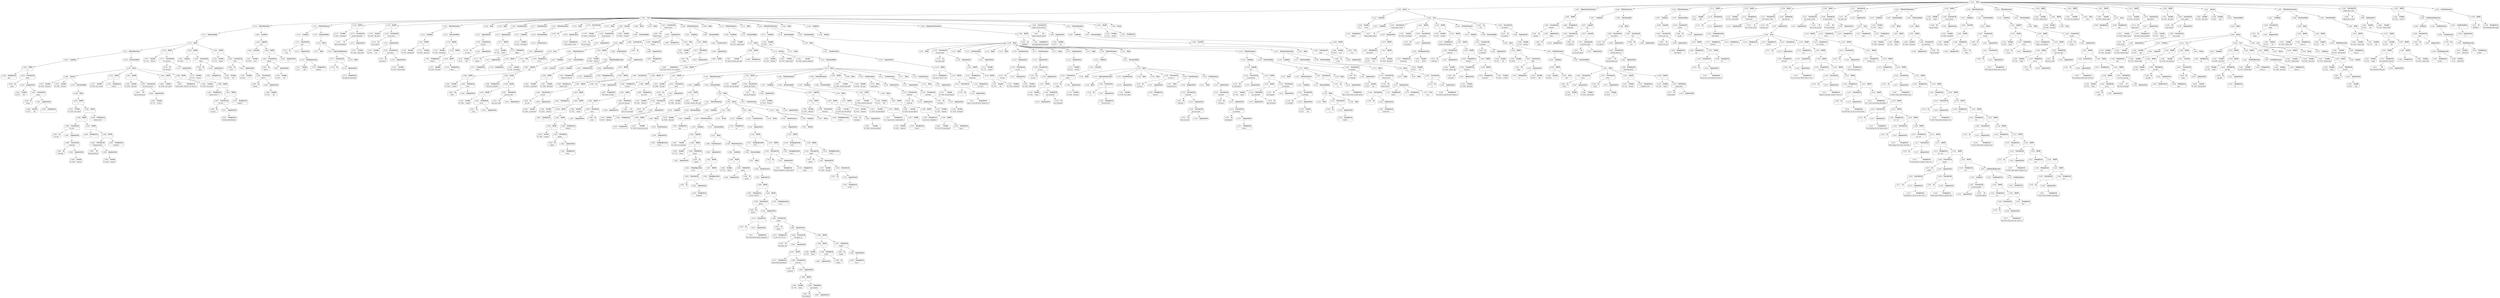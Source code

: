 digraph ast {
node [shape=none];
114689 [label=<<TABLE border='1' cellspacing='0' cellpadding='10' style='rounded' ><TR><TD border='0'>114689</TD><TD border='0'><B>BinOP</B></TD></TR><HR/><TR><TD border='0' cellpadding='5' colspan='2'>.</TD></TR></TABLE>>];
114689 -> 114688 [weight=2];
114689 -> 114691 [weight=2];
114688 [label=<<TABLE border='1' cellspacing='0' cellpadding='10' style='rounded' ><TR><TD border='0'>114688</TD><TD border='0'><B>FunctionCall</B></TD></TR><HR/><TR><TD border='0' cellpadding='5' colspan='2'>esc_attr</TD></TR></TABLE>>];
114688 -> 114682 [weight=2];
114688 -> 114687 [weight=2];
114691 [label=<<TABLE border='1' cellspacing='0' cellpadding='10' style='rounded' ><TR><TD border='0'>114691</TD><TD border='0'><B>BinOP</B></TD></TR><HR/><TR><TD border='0' cellpadding='5' colspan='2'>.</TD></TR></TABLE>>];
114691 -> 114690 [weight=2];
114691 -> 114696 [weight=2];
114690 [label=<<TABLE border='1' cellspacing='0' cellpadding='10' style='rounded' ><TR><TD border='0'>114690</TD><TD border='0'><B>StringLiteral</B></TD></TR><HR/><TR><TD border='0' cellpadding='5' colspan='2'>'&gt;</TD></TR></TABLE>>];
114693 [label=<<TABLE border='1' cellspacing='0' cellpadding='10' style='rounded' ><TR><TD border='0'>114693</TD><TD border='0'><B>Variable</B></TD></TR><HR/><TR><TD border='0' cellpadding='5'>(0, 2530)</TD><TD border='0' cellpadding='5'>function</TD></TR></TABLE>>];
114692 [label=<<TABLE border='1' cellspacing='0' cellpadding='10' style='rounded' ><TR><TD border='0'>114692</TD><TD border='0'><B>Id</B></TD></TR><HR/><TR><TD border='0' cellpadding='5' colspan='2'>htmlspecialchars</TD></TR></TABLE>>];
114695 [label=<<TABLE border='1' cellspacing='0' cellpadding='10' style='rounded' ><TR><TD border='0'>114695</TD><TD border='0'><B>FunctionCall</B></TD></TR><HR/><TR><TD border='0' cellpadding='5' colspan='2'>htmlspecialchars</TD></TR></TABLE>>];
114695 -> 114692 [weight=2];
114695 -> 114694 [weight=2];
114694 [label=<<TABLE border='1' cellspacing='0' cellpadding='10' style='rounded' ><TR><TD border='0'>114694</TD><TD border='0'><B>ArgumentList</B></TD></TR></TABLE>>];
114694 -> 114693 [weight=2];
114697 [label=<<TABLE border='1' cellspacing='0' cellpadding='10' style='rounded' ><TR><TD border='0'>114697</TD><TD border='0'><B>StringLiteral</B></TD></TR><HR/><TR><TD border='0' cellpadding='5' colspan='2'>()&lt;option&gt;</TD></TR></TABLE>>];
114696 [label=<<TABLE border='1' cellspacing='0' cellpadding='10' style='rounded' ><TR><TD border='0'>114696</TD><TD border='0'><B>BinOP</B></TD></TR><HR/><TR><TD border='0' cellpadding='5' colspan='2'>.</TD></TR></TABLE>>];
114696 -> 114695 [weight=2];
114696 -> 114697 [weight=2];
114699 [label=<<TABLE border='1' cellspacing='0' cellpadding='10' style='rounded' ><TR><TD border='0'>114699</TD><TD border='0'><B>ForEach</B></TD></TR></TABLE>>];
114699 -> 114675 [weight=2];
114699 -> 114676 [weight=2];
114699 -> 114700 [weight=2];
114698 [label=<<TABLE border='1' cellspacing='0' cellpadding='10' style='rounded' ><TR><TD border='0'>114698</TD><TD border='0'><B>Block</B></TD></TR></TABLE>>];
114698 -> 114679 [weight=2];
114701 [label=<<TABLE border='1' cellspacing='0' cellpadding='10' style='rounded' ><TR><TD border='0'>114701</TD><TD border='0'><B>Variable</B></TD></TR><HR/><TR><TD border='0' cellpadding='5'>(0, 2529)</TD><TD border='0' cellpadding='5'>docs_select</TD></TR></TABLE>>];
114700 [label=<<TABLE border='1' cellspacing='0' cellpadding='10' style='rounded' ><TR><TD border='0'>114700</TD><TD border='0'><B>StatementBody</B></TD></TR></TABLE>>];
114700 -> 114698 [weight=2];
114703 [label=<<TABLE border='1' cellspacing='0' cellpadding='10' style='rounded' ><TR><TD border='0'>114703</TD><TD border='0'><B>StringLiteral</B></TD></TR><HR/><TR><TD border='0' cellpadding='5' colspan='2'>&lt;select&gt;</TD></TR></TABLE>>];
114702 [label=<<TABLE border='1' cellspacing='0' cellpadding='10' style='rounded' ><TR><TD border='0'>114702</TD><TD border='0'><B>BinOP</B></TD></TR><HR/><TR><TD border='0' cellpadding='5' colspan='2'>.=</TD></TR></TABLE>>];
114702 -> 114701 [weight=2];
114702 -> 114703 [weight=2];
114705 [label=<<TABLE border='1' cellspacing='0' cellpadding='10' style='rounded' ><TR><TD border='0'>114705</TD><TD border='0'><B>IfThenStatement</B></TD></TR></TABLE>>];
114705 -> 114655 [weight=2];
114705 -> 114706 [weight=2];
114704 [label=<<TABLE border='1' cellspacing='0' cellpadding='10' style='rounded' ><TR><TD border='0'>114704</TD><TD border='0'><B>Block</B></TD></TR></TABLE>>];
114704 -> 114657 [weight=2];
114704 -> 114663 [weight=2];
114704 -> 114666 [weight=2];
114704 -> 114699 [weight=2];
114704 -> 114702 [weight=2];
114707 [label=<<TABLE border='1' cellspacing='0' cellpadding='10' style='rounded' ><TR><TD border='0'>114707</TD><TD border='0'><B>Variable</B></TD></TR><HR/><TR><TD border='0' cellpadding='5'>(0, 175)</TD><TD border='0' cellpadding='5'>content</TD></TR></TABLE>>];
114706 [label=<<TABLE border='1' cellspacing='0' cellpadding='10' style='rounded' ><TR><TD border='0'>114706</TD><TD border='0'><B>StatementBody</B></TD></TR></TABLE>>];
114706 -> 114704 [weight=2];
114709 [label=<<TABLE border='1' cellspacing='0' cellpadding='10' style='rounded' ><TR><TD border='0'>114709</TD><TD border='0'><B>Id</B></TD></TR><HR/><TR><TD border='0' cellpadding='5' colspan='2'>esc_textarea</TD></TR></TABLE>>];
114708 [label=<<TABLE border='1' cellspacing='0' cellpadding='10' style='rounded' ><TR><TD border='0'>114708</TD><TD border='0'><B>BinOP</B></TD></TR><HR/><TR><TD border='0' cellpadding='5' colspan='2'>=</TD></TR></TABLE>>];
114708 -> 114707 [weight=2];
114708 -> 114712 [weight=2];
114711 [label=<<TABLE border='1' cellspacing='0' cellpadding='10' style='rounded' ><TR><TD border='0'>114711</TD><TD border='0'><B>ArgumentList</B></TD></TR></TABLE>>];
114711 -> 114710 [weight=2];
114710 [label=<<TABLE border='1' cellspacing='0' cellpadding='10' style='rounded' ><TR><TD border='0'>114710</TD><TD border='0'><B>Variable</B></TD></TR><HR/><TR><TD border='0' cellpadding='5'>(0, 175)</TD><TD border='0' cellpadding='5'>content</TD></TR></TABLE>>];
114713 [label=<<TABLE border='1' cellspacing='0' cellpadding='10' style='rounded' ><TR><TD border='0'>114713</TD><TD border='0'><B>Block</B></TD></TR></TABLE>>];
114713 -> 114628 [weight=2];
114713 -> 114635 [weight=2];
114713 -> 114705 [weight=2];
114713 -> 114708 [weight=2];
114712 [label=<<TABLE border='1' cellspacing='0' cellpadding='10' style='rounded' ><TR><TD border='0'>114712</TD><TD border='0'><B>FunctionCall</B></TD></TR><HR/><TR><TD border='0' cellpadding='5' colspan='2'>esc_textarea</TD></TR></TABLE>>];
114712 -> 114709 [weight=2];
114712 -> 114711 [weight=2];
114715 [label=<<TABLE border='1' cellspacing='0' cellpadding='10' style='rounded' ><TR><TD border='0'>114715</TD><TD border='0'><B>StatementBody</B></TD></TR></TABLE>>];
114715 -> 114713 [weight=2];
114714 [label=<<TABLE border='1' cellspacing='0' cellpadding='10' style='rounded' ><TR><TD border='0'>114714</TD><TD border='0'><B>IfThenStatement</B></TD></TR></TABLE>>];
114714 -> 114626 [weight=2];
114714 -> 114715 [weight=2];
114717 [label=<<TABLE border='1' cellspacing='0' cellpadding='10' style='rounded' ><TR><TD border='0'>114717</TD><TD border='0'><B>Variable</B></TD></TR><HR/><TR><TD border='0' cellpadding='5'>(0, 3)</TD><TD border='0' cellpadding='5'>_GET</TD></TR></TABLE>>];
114716 [label=<<TABLE border='1' cellspacing='0' cellpadding='10' style='rounded' ><TR><TD border='0'>114716</TD><TD border='0'><B>Id</B></TD></TR><HR/><TR><TD border='0' cellpadding='5' colspan='2'>isset</TD></TR></TABLE>>];
114719 [label=<<TABLE border='1' cellspacing='0' cellpadding='10' style='rounded' ><TR><TD border='0'>114719</TD><TD border='0'><B>PostfixExpression</B></TD></TR></TABLE>>];
114719 -> 114717 [weight=2];
114719 -> 114718 [weight=2];
114718 [label=<<TABLE border='1' cellspacing='0' cellpadding='10' style='rounded' ><TR><TD border='0'>114718</TD><TD border='0'><B>StringLiteral</B></TD></TR><HR/><TR><TD border='0' cellpadding='5' colspan='2'>updated</TD></TR></TABLE>>];
114721 [label=<<TABLE border='1' cellspacing='0' cellpadding='10' style='rounded' ><TR><TD border='0'>114721</TD><TD border='0'><B>FunctionCall</B></TD></TR><HR/><TR><TD border='0' cellpadding='5' colspan='2'>isset</TD></TR></TABLE>>];
114721 -> 114716 [weight=2];
114721 -> 114720 [weight=2];
114720 [label=<<TABLE border='1' cellspacing='0' cellpadding='10' style='rounded' ><TR><TD border='0'>114720</TD><TD border='0'><B>ArgumentList</B></TD></TR></TABLE>>];
114720 -> 114719 [weight=2];
114723 [label=<<TABLE border='1' cellspacing='0' cellpadding='10' style='rounded' ><TR><TD border='0'>114723</TD><TD border='0'><B>Html</B></TD></TR></TABLE>>];
114722 [label=<<TABLE border='1' cellspacing='0' cellpadding='10' style='rounded' ><TR><TD border='0'>114722</TD><TD border='0'><B>Condition</B></TD></TR></TABLE>>];
114722 -> 114721 [weight=2];
114725 [label=<<TABLE border='1' cellspacing='0' cellpadding='10' style='rounded' ><TR><TD border='0'>114725</TD><TD border='0'><B>StringLiteral</B></TD></TR><HR/><TR><TD border='0' cellpadding='5' colspan='2'>File edited successfully.</TD></TR></TABLE>>];
114724 [label=<<TABLE border='1' cellspacing='0' cellpadding='10' style='rounded' ><TR><TD border='0'>114724</TD><TD border='0'><B>Id</B></TD></TR><HR/><TR><TD border='0' cellpadding='5' colspan='2'>_e</TD></TR></TABLE>>];
114727 [label=<<TABLE border='1' cellspacing='0' cellpadding='10' style='rounded' ><TR><TD border='0'>114727</TD><TD border='0'><B>FunctionCall</B></TD></TR><HR/><TR><TD border='0' cellpadding='5' colspan='2'>_e</TD></TR></TABLE>>];
114727 -> 114724 [weight=2];
114727 -> 114726 [weight=2];
114726 [label=<<TABLE border='1' cellspacing='0' cellpadding='10' style='rounded' ><TR><TD border='0'>114726</TD><TD border='0'><B>ArgumentList</B></TD></TR></TABLE>>];
114726 -> 114725 [weight=2];
114729 [label=<<TABLE border='1' cellspacing='0' cellpadding='10' style='rounded' ><TR><TD border='0'>114729</TD><TD border='0'><B>ExpressionStatement</B></TD></TR></TABLE>>];
114729 -> 114727 [weight=2];
114729 -> 114728 [weight=2];
114728 [label=<<TABLE border='1' cellspacing='0' cellpadding='10' style='rounded' ><TR><TD border='0'>114728</TD><TD border='0'><B>Html</B></TD></TR></TABLE>>];
114731 [label=<<TABLE border='1' cellspacing='0' cellpadding='10' style='rounded' ><TR><TD border='0'>114731</TD><TD border='0'><B>IfThenStatement</B></TD></TR></TABLE>>];
114731 -> 114722 [weight=2];
114731 -> 114732 [weight=2];
114730 [label=<<TABLE border='1' cellspacing='0' cellpadding='10' style='rounded' ><TR><TD border='0'>114730</TD><TD border='0'><B>Block</B></TD></TR></TABLE>>];
114730 -> 114723 [weight=2];
114730 -> 114729 [weight=2];
114733 [label=<<TABLE border='1' cellspacing='0' cellpadding='10' style='rounded' ><TR><TD border='0'>114733</TD><TD border='0'><B>Variable</B></TD></TR><HR/><TR><TD border='0' cellpadding='5'>(0, 242)</TD><TD border='0' cellpadding='5'>description</TD></TR></TABLE>>];
114732 [label=<<TABLE border='1' cellspacing='0' cellpadding='10' style='rounded' ><TR><TD border='0'>114732</TD><TD border='0'><B>StatementBody</B></TD></TR></TABLE>>];
114732 -> 114730 [weight=2];
114735 [label=<<TABLE border='1' cellspacing='0' cellpadding='10' style='rounded' ><TR><TD border='0'>114735</TD><TD border='0'><B>Id</B></TD></TR><HR/><TR><TD border='0' cellpadding='5' colspan='2'>get_file_description</TD></TR></TABLE>>];
114734 [label=<<TABLE border='1' cellspacing='0' cellpadding='10' style='rounded' ><TR><TD border='0'>114734</TD><TD border='0'><B>BinOP</B></TD></TR><HR/><TR><TD border='0' cellpadding='5' colspan='2'>=</TD></TR></TABLE>>];
114734 -> 114733 [weight=2];
114734 -> 114738 [weight=2];
114737 [label=<<TABLE border='1' cellspacing='0' cellpadding='10' style='rounded' ><TR><TD border='0'>114737</TD><TD border='0'><B>ArgumentList</B></TD></TR></TABLE>>];
114737 -> 114736 [weight=2];
114736 [label=<<TABLE border='1' cellspacing='0' cellpadding='10' style='rounded' ><TR><TD border='0'>114736</TD><TD border='0'><B>Variable</B></TD></TR><HR/><TR><TD border='0' cellpadding='5'>(0, 2542)</TD><TD border='0' cellpadding='5'>relative_file</TD></TR></TABLE>>];
114739 [label=<<TABLE border='1' cellspacing='0' cellpadding='10' style='rounded' ><TR><TD border='0'>114739</TD><TD border='0'><B>Variable</B></TD></TR><HR/><TR><TD border='0' cellpadding='5'>(0, 2543)</TD><TD border='0' cellpadding='5'>file_show</TD></TR></TABLE>>];
114738 [label=<<TABLE border='1' cellspacing='0' cellpadding='10' style='rounded' ><TR><TD border='0'>114738</TD><TD border='0'><B>FunctionCall</B></TD></TR><HR/><TR><TD border='0' cellpadding='5' colspan='2'>get_file_description</TD></TR></TABLE>>];
114738 -> 114735 [weight=2];
114738 -> 114737 [weight=2];
114741 [label=<<TABLE border='1' cellspacing='0' cellpadding='10' style='rounded' ><TR><TD border='0'>114741</TD><TD border='0'><B>Id</B></TD></TR><HR/><TR><TD border='0' cellpadding='5' colspan='2'>array_search</TD></TR></TABLE>>];
114740 [label=<<TABLE border='1' cellspacing='0' cellpadding='10' style='rounded' ><TR><TD border='0'>114740</TD><TD border='0'><B>BinOP</B></TD></TR><HR/><TR><TD border='0' cellpadding='5' colspan='2'>=</TD></TR></TABLE>>];
114740 -> 114739 [weight=2];
114740 -> 114748 [weight=2];
114743 [label=<<TABLE border='1' cellspacing='0' cellpadding='10' style='rounded' ><TR><TD border='0'>114743</TD><TD border='0'><B>Id</B></TD></TR><HR/><TR><TD border='0' cellpadding='5' colspan='2'>array_filter</TD></TR></TABLE>>];
114742 [label=<<TABLE border='1' cellspacing='0' cellpadding='10' style='rounded' ><TR><TD border='0'>114742</TD><TD border='0'><B>Variable</B></TD></TR><HR/><TR><TD border='0' cellpadding='5'>(0, 537)</TD><TD border='0' cellpadding='5'>file</TD></TR></TABLE>>];
114745 [label=<<TABLE border='1' cellspacing='0' cellpadding='10' style='rounded' ><TR><TD border='0'>114745</TD><TD border='0'><B>ArgumentList</B></TD></TR></TABLE>>];
114745 -> 114744 [weight=2];
114744 [label=<<TABLE border='1' cellspacing='0' cellpadding='10' style='rounded' ><TR><TD border='0'>114744</TD><TD border='0'><B>Variable</B></TD></TR><HR/><TR><TD border='0' cellpadding='5'>(0, 2537)</TD><TD border='0' cellpadding='5'>allowed_files</TD></TR></TABLE>>];
114747 [label=<<TABLE border='1' cellspacing='0' cellpadding='10' style='rounded' ><TR><TD border='0'>114747</TD><TD border='0'><B>ArgumentList</B></TD></TR></TABLE>>];
114747 -> 114742 [weight=2];
114747 -> 114746 [weight=2];
114746 [label=<<TABLE border='1' cellspacing='0' cellpadding='10' style='rounded' ><TR><TD border='0'>114746</TD><TD border='0'><B>FunctionCall</B></TD></TR><HR/><TR><TD border='0' cellpadding='5' colspan='2'>array_filter</TD></TR></TABLE>>];
114746 -> 114743 [weight=2];
114746 -> 114745 [weight=2];
114749 [label=<<TABLE border='1' cellspacing='0' cellpadding='10' style='rounded' ><TR><TD border='0'>114749</TD><TD border='0'><B>Variable</B></TD></TR><HR/><TR><TD border='0' cellpadding='5'>(0, 242)</TD><TD border='0' cellpadding='5'>description</TD></TR></TABLE>>];
114748 [label=<<TABLE border='1' cellspacing='0' cellpadding='10' style='rounded' ><TR><TD border='0'>114748</TD><TD border='0'><B>FunctionCall</B></TD></TR><HR/><TR><TD border='0' cellpadding='5' colspan='2'>array_search</TD></TR></TABLE>>];
114748 -> 114741 [weight=2];
114748 -> 114747 [weight=2];
114751 [label=<<TABLE border='1' cellspacing='0' cellpadding='10' style='rounded' ><TR><TD border='0'>114751</TD><TD border='0'><B>Variable</B></TD></TR><HR/><TR><TD border='0' cellpadding='5'>(0, 2543)</TD><TD border='0' cellpadding='5'>file_show</TD></TR></TABLE>>];
114750 [label=<<TABLE border='1' cellspacing='0' cellpadding='10' style='rounded' ><TR><TD border='0'>114750</TD><TD border='0'><B>RelOP</B></TD></TR><HR/><TR><TD border='0' cellpadding='5' colspan='2'>!=</TD></TR></TABLE>>];
114750 -> 114749 [weight=2];
114750 -> 114751 [weight=2];
114753 [label=<<TABLE border='1' cellspacing='0' cellpadding='10' style='rounded' ><TR><TD border='0'>114753</TD><TD border='0'><B>Variable</B></TD></TR><HR/><TR><TD border='0' cellpadding='5'>(0, 242)</TD><TD border='0' cellpadding='5'>description</TD></TR></TABLE>>];
114752 [label=<<TABLE border='1' cellspacing='0' cellpadding='10' style='rounded' ><TR><TD border='0'>114752</TD><TD border='0'><B>Condition</B></TD></TR></TABLE>>];
114752 -> 114750 [weight=2];
114755 [label=<<TABLE border='1' cellspacing='0' cellpadding='10' style='rounded' ><TR><TD border='0'>114755</TD><TD border='0'><B>StringLiteral</B></TD></TR><HR/><TR><TD border='0' cellpadding='5' colspan='2'> &lt;span&gt;(</TD></TR></TABLE>>];
114754 [label=<<TABLE border='1' cellspacing='0' cellpadding='10' style='rounded' ><TR><TD border='0'>114754</TD><TD border='0'><B>BinOP</B></TD></TR><HR/><TR><TD border='0' cellpadding='5' colspan='2'>.=</TD></TR></TABLE>>];
114754 -> 114753 [weight=2];
114754 -> 114756 [weight=2];
114757 [label=<<TABLE border='1' cellspacing='0' cellpadding='10' style='rounded' ><TR><TD border='0'>114757</TD><TD border='0'><B>Variable</B></TD></TR><HR/><TR><TD border='0' cellpadding='5'>(0, 2543)</TD><TD border='0' cellpadding='5'>file_show</TD></TR></TABLE>>];
114756 [label=<<TABLE border='1' cellspacing='0' cellpadding='10' style='rounded' ><TR><TD border='0'>114756</TD><TD border='0'><B>BinOP</B></TD></TR><HR/><TR><TD border='0' cellpadding='5' colspan='2'>.</TD></TR></TABLE>>];
114756 -> 114755 [weight=2];
114756 -> 114758 [weight=2];
114759 [label=<<TABLE border='1' cellspacing='0' cellpadding='10' style='rounded' ><TR><TD border='0'>114759</TD><TD border='0'><B>StringLiteral</B></TD></TR><HR/><TR><TD border='0' cellpadding='5' colspan='2'>)&lt;span&gt;</TD></TR></TABLE>>];
114758 [label=<<TABLE border='1' cellspacing='0' cellpadding='10' style='rounded' ><TR><TD border='0'>114758</TD><TD border='0'><B>BinOP</B></TD></TR><HR/><TR><TD border='0' cellpadding='5' colspan='2'>.</TD></TR></TABLE>>];
114758 -> 114757 [weight=2];
114758 -> 114759 [weight=2];
114761 [label=<<TABLE border='1' cellspacing='0' cellpadding='10' style='rounded' ><TR><TD border='0'>114761</TD><TD border='0'><B>StatementBody</B></TD></TR></TABLE>>];
114761 -> 114754 [weight=2];
114760 [label=<<TABLE border='1' cellspacing='0' cellpadding='10' style='rounded' ><TR><TD border='0'>114760</TD><TD border='0'><B>IfThenStatement</B></TD></TR></TABLE>>];
114760 -> 114752 [weight=2];
114760 -> 114761 [weight=2];
114763 [label=<<TABLE border='1' cellspacing='0' cellpadding='10' style='rounded' ><TR><TD border='0'>114763</TD><TD border='0'><B>Id</B></TD></TR><HR/><TR><TD border='0' cellpadding='5' colspan='2'>esc_html</TD></TR></TABLE>>];
114762 [label=<<TABLE border='1' cellspacing='0' cellpadding='10' style='rounded' ><TR><TD border='0'>114762</TD><TD border='0'><B>Html</B></TD></TR></TABLE>>];
114765 [label=<<TABLE border='1' cellspacing='0' cellpadding='10' style='rounded' ><TR><TD border='0'>114765</TD><TD border='0'><B>ArgumentList</B></TD></TR></TABLE>>];
114765 -> 114764 [weight=2];
114764 [label=<<TABLE border='1' cellspacing='0' cellpadding='10' style='rounded' ><TR><TD border='0'>114764</TD><TD border='0'><B>Variable</B></TD></TR><HR/><TR><TD border='0' cellpadding='5'>(0, 8)</TD><TD border='0' cellpadding='5'>title</TD></TR></TABLE>>];
114767 [label=<<TABLE border='1' cellspacing='0' cellpadding='10' style='rounded' ><TR><TD border='0'>114767</TD><TD border='0'><B>ArgumentList</B></TD></TR></TABLE>>];
114767 -> 114766 [weight=2];
114766 [label=<<TABLE border='1' cellspacing='0' cellpadding='10' style='rounded' ><TR><TD border='0'>114766</TD><TD border='0'><B>FunctionCall</B></TD></TR><HR/><TR><TD border='0' cellpadding='5' colspan='2'>esc_html</TD></TR></TABLE>>];
114766 -> 114763 [weight=2];
114766 -> 114765 [weight=2];
114769 [label=<<TABLE border='1' cellspacing='0' cellpadding='10' style='rounded' ><TR><TD border='0'>114769</TD><TD border='0'><B>Html</B></TD></TR></TABLE>>];
114768 [label=<<TABLE border='1' cellspacing='0' cellpadding='10' style='rounded' ><TR><TD border='0'>114768</TD><TD border='0'><B>EchoStatement</B></TD></TR></TABLE>>];
114768 -> 114767 [weight=2];
114771 [label=<<TABLE border='1' cellspacing='0' cellpadding='10' style='rounded' ><TR><TD border='0'>114771</TD><TD border='0'><B>Id</B></TD></TR><HR/><TR><TD border='0' cellpadding='5' colspan='2'>display</TD></TR></TABLE>>];
114770 [label=<<TABLE border='1' cellspacing='0' cellpadding='10' style='rounded' ><TR><TD border='0'>114770</TD><TD border='0'><B>Variable</B></TD></TR><HR/><TR><TD border='0' cellpadding='5'>(0, 753)</TD><TD border='0' cellpadding='5'>theme</TD></TR></TABLE>>];
114773 [label=<<TABLE border='1' cellspacing='0' cellpadding='10' style='rounded' ><TR><TD border='0'>114773</TD><TD border='0'><B>ArgumentList</B></TD></TR></TABLE>>];
114773 -> 114772 [weight=2];
114772 [label=<<TABLE border='1' cellspacing='0' cellpadding='10' style='rounded' ><TR><TD border='0'>114772</TD><TD border='0'><B>StringLiteral</B></TD></TR><HR/><TR><TD border='0' cellpadding='5' colspan='2'>Name</TD></TR></TABLE>>];
114775 [label=<<TABLE border='1' cellspacing='0' cellpadding='10' style='rounded' ><TR><TD border='0'>114775</TD><TD border='0'><B>BinOP</B></TD></TR><HR/><TR><TD border='0' cellpadding='5' colspan='2'>-&gt;</TD></TR></TABLE>>];
114775 -> 114770 [weight=2];
114775 -> 114774 [weight=2];
114774 [label=<<TABLE border='1' cellspacing='0' cellpadding='10' style='rounded' ><TR><TD border='0'>114774</TD><TD border='0'><B>MethodCall</B></TD></TR><HR/><TR><TD border='0' cellpadding='5' colspan='2'>display</TD></TR></TABLE>>];
114774 -> 114771 [weight=2];
114774 -> 114773 [weight=2];
114777 [label=<<TABLE border='1' cellspacing='0' cellpadding='10' style='rounded' ><TR><TD border='0'>114777</TD><TD border='0'><B>EchoStatement</B></TD></TR></TABLE>>];
114777 -> 114776 [weight=2];
114776 [label=<<TABLE border='1' cellspacing='0' cellpadding='10' style='rounded' ><TR><TD border='0'>114776</TD><TD border='0'><B>ArgumentList</B></TD></TR></TABLE>>];
114776 -> 114775 [weight=2];
114779 [label=<<TABLE border='1' cellspacing='0' cellpadding='10' style='rounded' ><TR><TD border='0'>114779</TD><TD border='0'><B>Condition</B></TD></TR></TABLE>>];
114779 -> 114778 [weight=2];
114778 [label=<<TABLE border='1' cellspacing='0' cellpadding='10' style='rounded' ><TR><TD border='0'>114778</TD><TD border='0'><B>Variable</B></TD></TR><HR/><TR><TD border='0' cellpadding='5'>(0, 242)</TD><TD border='0' cellpadding='5'>description</TD></TR></TABLE>>];
114781 [label=<<TABLE border='1' cellspacing='0' cellpadding='10' style='rounded' ><TR><TD border='0'>114781</TD><TD border='0'><B>BinOP</B></TD></TR><HR/><TR><TD border='0' cellpadding='5' colspan='2'>.</TD></TR></TABLE>>];
114781 -> 114780 [weight=2];
114781 -> 114782 [weight=2];
114780 [label=<<TABLE border='1' cellspacing='0' cellpadding='10' style='rounded' ><TR><TD border='0'>114780</TD><TD border='0'><B>StringLiteral</B></TD></TR><HR/><TR><TD border='0' cellpadding='5' colspan='2'>: </TD></TR></TABLE>>];
114783 [label=<<TABLE border='1' cellspacing='0' cellpadding='10' style='rounded' ><TR><TD border='0'>114783</TD><TD border='0'><B>ArgumentList</B></TD></TR></TABLE>>];
114783 -> 114781 [weight=2];
114782 [label=<<TABLE border='1' cellspacing='0' cellpadding='10' style='rounded' ><TR><TD border='0'>114782</TD><TD border='0'><B>Variable</B></TD></TR><HR/><TR><TD border='0' cellpadding='5'>(0, 242)</TD><TD border='0' cellpadding='5'>description</TD></TR></TABLE>>];
114785 [label=<<TABLE border='1' cellspacing='0' cellpadding='10' style='rounded' ><TR><TD border='0'>114785</TD><TD border='0'><B>IfThenStatement</B></TD></TR></TABLE>>];
114785 -> 114779 [weight=2];
114785 -> 114786 [weight=2];
114784 [label=<<TABLE border='1' cellspacing='0' cellpadding='10' style='rounded' ><TR><TD border='0'>114784</TD><TD border='0'><B>EchoStatement</B></TD></TR></TABLE>>];
114784 -> 114783 [weight=2];
114787 [label=<<TABLE border='1' cellspacing='0' cellpadding='10' style='rounded' ><TR><TD border='0'>114787</TD><TD border='0'><B>Html</B></TD></TR></TABLE>>];
114786 [label=<<TABLE border='1' cellspacing='0' cellpadding='10' style='rounded' ><TR><TD border='0'>114786</TD><TD border='0'><B>StatementBody</B></TD></TR></TABLE>>];
114786 -> 114784 [weight=2];
114789 [label=<<TABLE border='1' cellspacing='0' cellpadding='10' style='rounded' ><TR><TD border='0'>114789</TD><TD border='0'><B>StringLiteral</B></TD></TR><HR/><TR><TD border='0' cellpadding='5' colspan='2'>Select theme to edit:</TD></TR></TABLE>>];
114788 [label=<<TABLE border='1' cellspacing='0' cellpadding='10' style='rounded' ><TR><TD border='0'>114788</TD><TD border='0'><B>Id</B></TD></TR><HR/><TR><TD border='0' cellpadding='5' colspan='2'>_e</TD></TR></TABLE>>];
114791 [label=<<TABLE border='1' cellspacing='0' cellpadding='10' style='rounded' ><TR><TD border='0'>114791</TD><TD border='0'><B>FunctionCall</B></TD></TR><HR/><TR><TD border='0' cellpadding='5' colspan='2'>_e</TD></TR></TABLE>>];
114791 -> 114788 [weight=2];
114791 -> 114790 [weight=2];
114790 [label=<<TABLE border='1' cellspacing='0' cellpadding='10' style='rounded' ><TR><TD border='0'>114790</TD><TD border='0'><B>ArgumentList</B></TD></TR></TABLE>>];
114790 -> 114789 [weight=2];
114793 [label=<<TABLE border='1' cellspacing='0' cellpadding='10' style='rounded' ><TR><TD border='0'>114793</TD><TD border='0'><B>Id</B></TD></TR><HR/><TR><TD border='0' cellpadding='5' colspan='2'>wp_get_themes</TD></TR></TABLE>>];
114792 [label=<<TABLE border='1' cellspacing='0' cellpadding='10' style='rounded' ><TR><TD border='0'>114792</TD><TD border='0'><B>Html</B></TD></TR></TABLE>>];
114795 [label=<<TABLE border='1' cellspacing='0' cellpadding='10' style='rounded' ><TR><TD border='0'>114795</TD><TD border='0'><B>Null</B></TD></TR><HR/><TR><TD border='0' cellpadding='5' colspan='2'>null</TD></TR></TABLE>>];
114794 [label=<<TABLE border='1' cellspacing='0' cellpadding='10' style='rounded' ><TR><TD border='0'>114794</TD><TD border='0'><B>StringLiteral</B></TD></TR><HR/><TR><TD border='0' cellpadding='5' colspan='2'>errors</TD></TR></TABLE>>];
114797 [label=<<TABLE border='1' cellspacing='0' cellpadding='10' style='rounded' ><TR><TD border='0'>114797</TD><TD border='0'><B>ArgumentList</B></TD></TR></TABLE>>];
114797 -> 114796 [weight=2];
114796 [label=<<TABLE border='1' cellspacing='0' cellpadding='10' style='rounded' ><TR><TD border='0'>114796</TD><TD border='0'><B>Array</B></TD></TR></TABLE>>];
114796 -> 114794 [weight=2];
114796 -> 114795 [weight=2];
114799 [label=<<TABLE border='1' cellspacing='0' cellpadding='10' style='rounded' ><TR><TD border='0'>114799</TD><TD border='0'><B>Variable</B></TD></TR><HR/><TR><TD border='0' cellpadding='5'>(0, 2544)</TD><TD border='0' cellpadding='5'>a_stylesheet</TD></TR></TABLE>>];
114798 [label=<<TABLE border='1' cellspacing='0' cellpadding='10' style='rounded' ><TR><TD border='0'>114798</TD><TD border='0'><B>FunctionCall</B></TD></TR><HR/><TR><TD border='0' cellpadding='5' colspan='2'>wp_get_themes</TD></TR></TABLE>>];
114798 -> 114793 [weight=2];
114798 -> 114797 [weight=2];
114800 [label=<<TABLE border='1' cellspacing='0' cellpadding='10' style='rounded' ><TR><TD border='0'>114800</TD><TD border='0'><B>Variable</B></TD></TR><HR/><TR><TD border='0' cellpadding='5'>(0, 2545)</TD><TD border='0' cellpadding='5'>a_theme</TD></TR></TABLE>>];
114803 [label=<<TABLE border='1' cellspacing='0' cellpadding='10' style='rounded' ><TR><TD border='0'>114803</TD><TD border='0'><B>Id</B></TD></TR><HR/><TR><TD border='0' cellpadding='5' colspan='2'>errors</TD></TR></TABLE>>];
114802 [label=<<TABLE border='1' cellspacing='0' cellpadding='10' style='rounded' ><TR><TD border='0'>114802</TD><TD border='0'><B>Variable</B></TD></TR><HR/><TR><TD border='0' cellpadding='5'>(0, 2545)</TD><TD border='0' cellpadding='5'>a_theme</TD></TR></TABLE>>];
114805 [label=<<TABLE border='1' cellspacing='0' cellpadding='10' style='rounded' ><TR><TD border='0'>114805</TD><TD border='0'><B>MethodCall</B></TD></TR><HR/><TR><TD border='0' cellpadding='5' colspan='2'>errors</TD></TR></TABLE>>];
114805 -> 114803 [weight=2];
114805 -> 114804 [weight=2];
114804 [label=<<TABLE border='1' cellspacing='0' cellpadding='10' style='rounded' ><TR><TD border='0'>114804</TD><TD border='0'><B>ArgumentList</B></TD></TR></TABLE>>];
114807 [label=<<TABLE border='1' cellspacing='0' cellpadding='10' style='rounded' ><TR><TD border='0'>114807</TD><TD border='0'><B>LogicOP</B></TD></TR><HR/><TR><TD border='0' cellpadding='5' colspan='2'>&amp;&amp;</TD></TR></TABLE>>];
114807 -> 114806 [weight=2];
114807 -> 114809 [weight=2];
114806 [label=<<TABLE border='1' cellspacing='0' cellpadding='10' style='rounded' ><TR><TD border='0'>114806</TD><TD border='0'><B>BinOP</B></TD></TR><HR/><TR><TD border='0' cellpadding='5' colspan='2'>-&gt;</TD></TR></TABLE>>];
114806 -> 114802 [weight=2];
114806 -> 114805 [weight=2];
114809 [label=<<TABLE border='1' cellspacing='0' cellpadding='10' style='rounded' ><TR><TD border='0'>114809</TD><TD border='0'><B>RelOP</B></TD></TR><HR/><TR><TD border='0' cellpadding='5' colspan='2'>==</TD></TR></TABLE>>];
114809 -> 114808 [weight=2];
114809 -> 114818 [weight=2];
114808 [label=<<TABLE border='1' cellspacing='0' cellpadding='10' style='rounded' ><TR><TD border='0'>114808</TD><TD border='0'><B>StringLiteral</B></TD></TR><HR/><TR><TD border='0' cellpadding='5' colspan='2'>theme_no_stylesheet</TD></TR></TABLE>>];
114811 [label=<<TABLE border='1' cellspacing='0' cellpadding='10' style='rounded' ><TR><TD border='0'>114811</TD><TD border='0'><B>Id</B></TD></TR><HR/><TR><TD border='0' cellpadding='5' colspan='2'>errors</TD></TR></TABLE>>];
114810 [label=<<TABLE border='1' cellspacing='0' cellpadding='10' style='rounded' ><TR><TD border='0'>114810</TD><TD border='0'><B>Variable</B></TD></TR><HR/><TR><TD border='0' cellpadding='5'>(0, 2545)</TD><TD border='0' cellpadding='5'>a_theme</TD></TR></TABLE>>];
114813 [label=<<TABLE border='1' cellspacing='0' cellpadding='10' style='rounded' ><TR><TD border='0'>114813</TD><TD border='0'><B>MethodCall</B></TD></TR><HR/><TR><TD border='0' cellpadding='5' colspan='2'>errors</TD></TR></TABLE>>];
114813 -> 114811 [weight=2];
114813 -> 114812 [weight=2];
114812 [label=<<TABLE border='1' cellspacing='0' cellpadding='10' style='rounded' ><TR><TD border='0'>114812</TD><TD border='0'><B>ArgumentList</B></TD></TR></TABLE>>];
114815 [label=<<TABLE border='1' cellspacing='0' cellpadding='10' style='rounded' ><TR><TD border='0'>114815</TD><TD border='0'><B>Id</B></TD></TR><HR/><TR><TD border='0' cellpadding='5' colspan='2'>get_error_code</TD></TR></TABLE>>];
114814 [label=<<TABLE border='1' cellspacing='0' cellpadding='10' style='rounded' ><TR><TD border='0'>114814</TD><TD border='0'><B>BinOP</B></TD></TR><HR/><TR><TD border='0' cellpadding='5' colspan='2'>-&gt;</TD></TR></TABLE>>];
114814 -> 114810 [weight=2];
114814 -> 114813 [weight=2];
114817 [label=<<TABLE border='1' cellspacing='0' cellpadding='10' style='rounded' ><TR><TD border='0'>114817</TD><TD border='0'><B>MethodCall</B></TD></TR><HR/><TR><TD border='0' cellpadding='5' colspan='2'>get_error_code</TD></TR></TABLE>>];
114817 -> 114815 [weight=2];
114817 -> 114816 [weight=2];
114816 [label=<<TABLE border='1' cellspacing='0' cellpadding='10' style='rounded' ><TR><TD border='0'>114816</TD><TD border='0'><B>ArgumentList</B></TD></TR></TABLE>>];
114819 [label=<<TABLE border='1' cellspacing='0' cellpadding='10' style='rounded' ><TR><TD border='0'>114819</TD><TD border='0'><B>Condition</B></TD></TR></TABLE>>];
114819 -> 114807 [weight=2];
114818 [label=<<TABLE border='1' cellspacing='0' cellpadding='10' style='rounded' ><TR><TD border='0'>114818</TD><TD border='0'><B>BinOP</B></TD></TR><HR/><TR><TD border='0' cellpadding='5' colspan='2'>-&gt;</TD></TR></TABLE>>];
114818 -> 114814 [weight=2];
114818 -> 114817 [weight=2];
114821 [label=<<TABLE border='1' cellspacing='0' cellpadding='10' style='rounded' ><TR><TD border='0'>114821</TD><TD border='0'><B>IfThenStatement</B></TD></TR></TABLE>>];
114821 -> 114819 [weight=2];
114821 -> 114822 [weight=2];
114820 [label=<<TABLE border='1' cellspacing='0' cellpadding='10' style='rounded' ><TR><TD border='0'>114820</TD><TD border='0'><B>Continue</B></TD></TR></TABLE>>];
114823 [label=<<TABLE border='1' cellspacing='0' cellpadding='10' style='rounded' ><TR><TD border='0'>114823</TD><TD border='0'><B>Variable</B></TD></TR><HR/><TR><TD border='0' cellpadding='5'>(0, 2535)</TD><TD border='0' cellpadding='5'>selected</TD></TR></TABLE>>];
114822 [label=<<TABLE border='1' cellspacing='0' cellpadding='10' style='rounded' ><TR><TD border='0'>114822</TD><TD border='0'><B>StatementBody</B></TD></TR></TABLE>>];
114822 -> 114820 [weight=2];
114825 [label=<<TABLE border='1' cellspacing='0' cellpadding='10' style='rounded' ><TR><TD border='0'>114825</TD><TD border='0'><B>Variable</B></TD></TR><HR/><TR><TD border='0' cellpadding='5'>(0, 2544)</TD><TD border='0' cellpadding='5'>a_stylesheet</TD></TR></TABLE>>];
114824 [label=<<TABLE border='1' cellspacing='0' cellpadding='10' style='rounded' ><TR><TD border='0'>114824</TD><TD border='0'><B>BinOP</B></TD></TR><HR/><TR><TD border='0' cellpadding='5' colspan='2'>=</TD></TR></TABLE>>];
114824 -> 114823 [weight=2];
114824 -> 114833 [weight=2];
114827 [label=<<TABLE border='1' cellspacing='0' cellpadding='10' style='rounded' ><TR><TD border='0'>114827</TD><TD border='0'><B>Variable</B></TD></TR><HR/><TR><TD border='0' cellpadding='5'>(0, 2536)</TD><TD border='0' cellpadding='5'>stylesheet</TD></TR></TABLE>>];
114826 [label=<<TABLE border='1' cellspacing='0' cellpadding='10' style='rounded' ><TR><TD border='0'>114826</TD><TD border='0'><B>RelOP</B></TD></TR><HR/><TR><TD border='0' cellpadding='5' colspan='2'>==</TD></TR></TABLE>>];
114826 -> 114825 [weight=2];
114826 -> 114827 [weight=2];
114829 [label=<<TABLE border='1' cellspacing='0' cellpadding='10' style='rounded' ><TR><TD border='0'>114829</TD><TD border='0'><B>StringLiteral</B></TD></TR><HR/><TR><TD border='0' cellpadding='5' colspan='2'> selected='selected'</TD></TR></TABLE>>];
114828 [label=<<TABLE border='1' cellspacing='0' cellpadding='10' style='rounded' ><TR><TD border='0'>114828</TD><TD border='0'><B>Condition</B></TD></TR></TABLE>>];
114828 -> 114826 [weight=2];
114831 [label=<<TABLE border='1' cellspacing='0' cellpadding='10' style='rounded' ><TR><TD border='0'>114831</TD><TD border='0'><B>StringLiteral</B></TD></TR><HR/><TR><TD border='0' cellpadding='5' colspan='2'></TD></TR></TABLE>>];
114830 [label=<<TABLE border='1' cellspacing='0' cellpadding='10' style='rounded' ><TR><TD border='0'>114830</TD><TD border='0'><B>ConditionalTrue</B></TD></TR></TABLE>>];
114830 -> 114829 [weight=2];
114833 [label=<<TABLE border='1' cellspacing='0' cellpadding='10' style='rounded' ><TR><TD border='0'>114833</TD><TD border='0'><B>ConditionalExpression</B></TD></TR></TABLE>>];
114833 -> 114828 [weight=2];
114833 -> 114830 [weight=2];
114833 -> 114832 [weight=2];
114832 [label=<<TABLE border='1' cellspacing='0' cellpadding='10' style='rounded' ><TR><TD border='0'>114832</TD><TD border='0'><B>ConditionalFalse</B></TD></TR></TABLE>>];
114832 -> 114831 [weight=2];
114835 [label=<<TABLE border='1' cellspacing='0' cellpadding='10' style='rounded' ><TR><TD border='0'>114835</TD><TD border='0'><B>BinOP</B></TD></TR><HR/><TR><TD border='0' cellpadding='5' colspan='2'>.</TD></TR></TABLE>>];
114835 -> 114834 [weight=2];
114835 -> 114837 [weight=2];
114834 [label=<<TABLE border='1' cellspacing='0' cellpadding='10' style='rounded' ><TR><TD border='0'>114834</TD><TD border='0'><B>StringExpression</B></TD></TR><HR/><TR><TD border='0' cellpadding='5' colspan='2'>nt</TD></TR></TABLE>>];
114837 [label=<<TABLE border='1' cellspacing='0' cellpadding='10' style='rounded' ><TR><TD border='0'>114837</TD><TD border='0'><B>BinOP</B></TD></TR><HR/><TR><TD border='0' cellpadding='5' colspan='2'>.</TD></TR></TABLE>>];
114837 -> 114836 [weight=2];
114837 -> 114842 [weight=2];
114836 [label=<<TABLE border='1' cellspacing='0' cellpadding='10' style='rounded' ><TR><TD border='0'>114836</TD><TD border='0'><B>StringLiteral</B></TD></TR><HR/><TR><TD border='0' cellpadding='5' colspan='2'>&lt;option value='</TD></TR></TABLE>>];
114839 [label=<<TABLE border='1' cellspacing='0' cellpadding='10' style='rounded' ><TR><TD border='0'>114839</TD><TD border='0'><B>Variable</B></TD></TR><HR/><TR><TD border='0' cellpadding='5'>(0, 2544)</TD><TD border='0' cellpadding='5'>a_stylesheet</TD></TR></TABLE>>];
114838 [label=<<TABLE border='1' cellspacing='0' cellpadding='10' style='rounded' ><TR><TD border='0'>114838</TD><TD border='0'><B>Id</B></TD></TR><HR/><TR><TD border='0' cellpadding='5' colspan='2'>esc_attr</TD></TR></TABLE>>];
114841 [label=<<TABLE border='1' cellspacing='0' cellpadding='10' style='rounded' ><TR><TD border='0'>114841</TD><TD border='0'><B>FunctionCall</B></TD></TR><HR/><TR><TD border='0' cellpadding='5' colspan='2'>esc_attr</TD></TR></TABLE>>];
114841 -> 114838 [weight=2];
114841 -> 114840 [weight=2];
114840 [label=<<TABLE border='1' cellspacing='0' cellpadding='10' style='rounded' ><TR><TD border='0'>114840</TD><TD border='0'><B>ArgumentList</B></TD></TR></TABLE>>];
114840 -> 114839 [weight=2];
114843 [label=<<TABLE border='1' cellspacing='0' cellpadding='10' style='rounded' ><TR><TD border='0'>114843</TD><TD border='0'><B>StringLiteral</B></TD></TR><HR/><TR><TD border='0' cellpadding='5' colspan='2'>'</TD></TR></TABLE>>];
114842 [label=<<TABLE border='1' cellspacing='0' cellpadding='10' style='rounded' ><TR><TD border='0'>114842</TD><TD border='0'><B>BinOP</B></TD></TR><HR/><TR><TD border='0' cellpadding='5' colspan='2'>.</TD></TR></TABLE>>];
114842 -> 114841 [weight=2];
114842 -> 114844 [weight=2];
114845 [label=<<TABLE border='1' cellspacing='0' cellpadding='10' style='rounded' ><TR><TD border='0'>114845</TD><TD border='0'><B>Variable</B></TD></TR><HR/><TR><TD border='0' cellpadding='5'>(0, 2535)</TD><TD border='0' cellpadding='5'>selected</TD></TR></TABLE>>];
114844 [label=<<TABLE border='1' cellspacing='0' cellpadding='10' style='rounded' ><TR><TD border='0'>114844</TD><TD border='0'><B>BinOP</B></TD></TR><HR/><TR><TD border='0' cellpadding='5' colspan='2'>.</TD></TR></TABLE>>];
114844 -> 114843 [weight=2];
114844 -> 114846 [weight=2];
114847 [label=<<TABLE border='1' cellspacing='0' cellpadding='10' style='rounded' ><TR><TD border='0'>114847</TD><TD border='0'><B>StringLiteral</B></TD></TR><HR/><TR><TD border='0' cellpadding='5' colspan='2'>&gt;</TD></TR></TABLE>>];
114846 [label=<<TABLE border='1' cellspacing='0' cellpadding='10' style='rounded' ><TR><TD border='0'>114846</TD><TD border='0'><B>BinOP</B></TD></TR><HR/><TR><TD border='0' cellpadding='5' colspan='2'>.</TD></TR></TABLE>>];
114846 -> 114845 [weight=2];
114846 -> 114848 [weight=2];
114849 [label=<<TABLE border='1' cellspacing='0' cellpadding='10' style='rounded' ><TR><TD border='0'>114849</TD><TD border='0'><B>Variable</B></TD></TR><HR/><TR><TD border='0' cellpadding='5'>(0, 2545)</TD><TD border='0' cellpadding='5'>a_theme</TD></TR></TABLE>>];
114848 [label=<<TABLE border='1' cellspacing='0' cellpadding='10' style='rounded' ><TR><TD border='0'>114848</TD><TD border='0'><B>BinOP</B></TD></TR><HR/><TR><TD border='0' cellpadding='5' colspan='2'>.</TD></TR></TABLE>>];
114848 -> 114847 [weight=2];
114848 -> 114855 [weight=2];
114851 [label=<<TABLE border='1' cellspacing='0' cellpadding='10' style='rounded' ><TR><TD border='0'>114851</TD><TD border='0'><B>StringLiteral</B></TD></TR><HR/><TR><TD border='0' cellpadding='5' colspan='2'>Name</TD></TR></TABLE>>];
114850 [label=<<TABLE border='1' cellspacing='0' cellpadding='10' style='rounded' ><TR><TD border='0'>114850</TD><TD border='0'><B>Id</B></TD></TR><HR/><TR><TD border='0' cellpadding='5' colspan='2'>display</TD></TR></TABLE>>];
114853 [label=<<TABLE border='1' cellspacing='0' cellpadding='10' style='rounded' ><TR><TD border='0'>114853</TD><TD border='0'><B>MethodCall</B></TD></TR><HR/><TR><TD border='0' cellpadding='5' colspan='2'>display</TD></TR></TABLE>>];
114853 -> 114850 [weight=2];
114853 -> 114852 [weight=2];
114852 [label=<<TABLE border='1' cellspacing='0' cellpadding='10' style='rounded' ><TR><TD border='0'>114852</TD><TD border='0'><B>ArgumentList</B></TD></TR></TABLE>>];
114852 -> 114851 [weight=2];
114855 [label=<<TABLE border='1' cellspacing='0' cellpadding='10' style='rounded' ><TR><TD border='0'>114855</TD><TD border='0'><B>BinOP</B></TD></TR><HR/><TR><TD border='0' cellpadding='5' colspan='2'>.</TD></TR></TABLE>>];
114855 -> 114854 [weight=2];
114855 -> 114856 [weight=2];
114854 [label=<<TABLE border='1' cellspacing='0' cellpadding='10' style='rounded' ><TR><TD border='0'>114854</TD><TD border='0'><B>BinOP</B></TD></TR><HR/><TR><TD border='0' cellpadding='5' colspan='2'>-&gt;</TD></TR></TABLE>>];
114854 -> 114849 [weight=2];
114854 -> 114853 [weight=2];
114857 [label=<<TABLE border='1' cellspacing='0' cellpadding='10' style='rounded' ><TR><TD border='0'>114857</TD><TD border='0'><B>ArgumentList</B></TD></TR></TABLE>>];
114857 -> 114835 [weight=2];
114856 [label=<<TABLE border='1' cellspacing='0' cellpadding='10' style='rounded' ><TR><TD border='0'>114856</TD><TD border='0'><B>StringLiteral</B></TD></TR><HR/><TR><TD border='0' cellpadding='5' colspan='2'>&lt;option&gt;</TD></TR></TABLE>>];
114859 [label=<<TABLE border='1' cellspacing='0' cellpadding='10' style='rounded' ><TR><TD border='0'>114859</TD><TD border='0'><B>Block</B></TD></TR></TABLE>>];
114859 -> 114821 [weight=2];
114859 -> 114824 [weight=2];
114859 -> 114858 [weight=2];
114858 [label=<<TABLE border='1' cellspacing='0' cellpadding='10' style='rounded' ><TR><TD border='0'>114858</TD><TD border='0'><B>EchoStatement</B></TD></TR></TABLE>>];
114858 -> 114857 [weight=2];
114861 [label=<<TABLE border='1' cellspacing='0' cellpadding='10' style='rounded' ><TR><TD border='0'>114861</TD><TD border='0'><B>StatementBody</B></TD></TR></TABLE>>];
114861 -> 114859 [weight=2];
114860 [label=<<TABLE border='1' cellspacing='0' cellpadding='10' style='rounded' ><TR><TD border='0'>114860</TD><TD border='0'><B>ForEach</B></TD></TR></TABLE>>];
114860 -> 114798 [weight=2];
114860 -> 114799 [weight=2];
114860 -> 114800 [weight=2];
114860 -> 114861 [weight=2];
114863 [label=<<TABLE border='1' cellspacing='0' cellpadding='10' style='rounded' ><TR><TD border='0'>114863</TD><TD border='0'><B>Id</B></TD></TR><HR/><TR><TD border='0' cellpadding='5' colspan='2'>submit_button</TD></TR></TABLE>>];
114862 [label=<<TABLE border='1' cellspacing='0' cellpadding='10' style='rounded' ><TR><TD border='0'>114862</TD><TD border='0'><B>Html</B></TD></TR></TABLE>>];
114865 [label=<<TABLE border='1' cellspacing='0' cellpadding='10' style='rounded' ><TR><TD border='0'>114865</TD><TD border='0'><B>StringLiteral</B></TD></TR><HR/><TR><TD border='0' cellpadding='5' colspan='2'>Select</TD></TR></TABLE>>];
114864 [label=<<TABLE border='1' cellspacing='0' cellpadding='10' style='rounded' ><TR><TD border='0'>114864</TD><TD border='0'><B>Id</B></TD></TR><HR/><TR><TD border='0' cellpadding='5' colspan='2'>__</TD></TR></TABLE>>];
114867 [label=<<TABLE border='1' cellspacing='0' cellpadding='10' style='rounded' ><TR><TD border='0'>114867</TD><TD border='0'><B>FunctionCall</B></TD></TR><HR/><TR><TD border='0' cellpadding='5' colspan='2'>__</TD></TR></TABLE>>];
114867 -> 114864 [weight=2];
114867 -> 114866 [weight=2];
114866 [label=<<TABLE border='1' cellspacing='0' cellpadding='10' style='rounded' ><TR><TD border='0'>114866</TD><TD border='0'><B>ArgumentList</B></TD></TR></TABLE>>];
114866 -> 114865 [weight=2];
114869 [label=<<TABLE border='1' cellspacing='0' cellpadding='10' style='rounded' ><TR><TD border='0'>114869</TD><TD border='0'><B>StringLiteral</B></TD></TR><HR/><TR><TD border='0' cellpadding='5' colspan='2'>Submit</TD></TR></TABLE>>];
114868 [label=<<TABLE border='1' cellspacing='0' cellpadding='10' style='rounded' ><TR><TD border='0'>114868</TD><TD border='0'><B>StringLiteral</B></TD></TR><HR/><TR><TD border='0' cellpadding='5' colspan='2'></TD></TR></TABLE>>];
114871 [label=<<TABLE border='1' cellspacing='0' cellpadding='10' style='rounded' ><TR><TD border='0'>114871</TD><TD border='0'><B>ArgumentList</B></TD></TR></TABLE>>];
114871 -> 114867 [weight=2];
114871 -> 114868 [weight=2];
114871 -> 114869 [weight=2];
114871 -> 114870 [weight=2];
114870 [label=<<TABLE border='1' cellspacing='0' cellpadding='10' style='rounded' ><TR><TD border='0'>114870</TD><TD border='0'><B>False</B></TD></TR><HR/><TR><TD border='0' cellpadding='5' colspan='2'>false</TD></TR></TABLE>>];
114873 [label=<<TABLE border='1' cellspacing='0' cellpadding='10' style='rounded' ><TR><TD border='0'>114873</TD><TD border='0'><B>Html</B></TD></TR></TABLE>>];
114872 [label=<<TABLE border='1' cellspacing='0' cellpadding='10' style='rounded' ><TR><TD border='0'>114872</TD><TD border='0'><B>FunctionCall</B></TD></TR><HR/><TR><TD border='0' cellpadding='5' colspan='2'>submit_button</TD></TR></TABLE>>];
114872 -> 114863 [weight=2];
114872 -> 114871 [weight=2];
114875 [label=<<TABLE border='1' cellspacing='0' cellpadding='10' style='rounded' ><TR><TD border='0'>114875</TD><TD border='0'><B>Id</B></TD></TR><HR/><TR><TD border='0' cellpadding='5' colspan='2'>errors</TD></TR></TABLE>>];
114874 [label=<<TABLE border='1' cellspacing='0' cellpadding='10' style='rounded' ><TR><TD border='0'>114874</TD><TD border='0'><B>Variable</B></TD></TR><HR/><TR><TD border='0' cellpadding='5'>(0, 753)</TD><TD border='0' cellpadding='5'>theme</TD></TR></TABLE>>];
114877 [label=<<TABLE border='1' cellspacing='0' cellpadding='10' style='rounded' ><TR><TD border='0'>114877</TD><TD border='0'><B>MethodCall</B></TD></TR><HR/><TR><TD border='0' cellpadding='5' colspan='2'>errors</TD></TR></TABLE>>];
114877 -> 114875 [weight=2];
114877 -> 114876 [weight=2];
114876 [label=<<TABLE border='1' cellspacing='0' cellpadding='10' style='rounded' ><TR><TD border='0'>114876</TD><TD border='0'><B>ArgumentList</B></TD></TR></TABLE>>];
114879 [label=<<TABLE border='1' cellspacing='0' cellpadding='10' style='rounded' ><TR><TD border='0'>114879</TD><TD border='0'><B>Condition</B></TD></TR></TABLE>>];
114879 -> 114878 [weight=2];
114878 [label=<<TABLE border='1' cellspacing='0' cellpadding='10' style='rounded' ><TR><TD border='0'>114878</TD><TD border='0'><B>BinOP</B></TD></TR><HR/><TR><TD border='0' cellpadding='5' colspan='2'>-&gt;</TD></TR></TABLE>>];
114878 -> 114874 [weight=2];
114878 -> 114877 [weight=2];
114881 [label=<<TABLE border='1' cellspacing='0' cellpadding='10' style='rounded' ><TR><TD border='0'>114881</TD><TD border='0'><B>BinOP</B></TD></TR><HR/><TR><TD border='0' cellpadding='5' colspan='2'>.</TD></TR></TABLE>>];
114881 -> 114880 [weight=2];
114881 -> 114886 [weight=2];
114880 [label=<<TABLE border='1' cellspacing='0' cellpadding='10' style='rounded' ><TR><TD border='0'>114880</TD><TD border='0'><B>StringLiteral</B></TD></TR><HR/><TR><TD border='0' cellpadding='5' colspan='2'>&lt;div class='error'&gt;&lt;p&gt;&lt;strong&gt;</TD></TR></TABLE>>];
114883 [label=<<TABLE border='1' cellspacing='0' cellpadding='10' style='rounded' ><TR><TD border='0'>114883</TD><TD border='0'><B>StringLiteral</B></TD></TR><HR/><TR><TD border='0' cellpadding='5' colspan='2'>This theme is broken.</TD></TR></TABLE>>];
114882 [label=<<TABLE border='1' cellspacing='0' cellpadding='10' style='rounded' ><TR><TD border='0'>114882</TD><TD border='0'><B>Id</B></TD></TR><HR/><TR><TD border='0' cellpadding='5' colspan='2'>__</TD></TR></TABLE>>];
114885 [label=<<TABLE border='1' cellspacing='0' cellpadding='10' style='rounded' ><TR><TD border='0'>114885</TD><TD border='0'><B>FunctionCall</B></TD></TR><HR/><TR><TD border='0' cellpadding='5' colspan='2'>__</TD></TR></TABLE>>];
114885 -> 114882 [weight=2];
114885 -> 114884 [weight=2];
114884 [label=<<TABLE border='1' cellspacing='0' cellpadding='10' style='rounded' ><TR><TD border='0'>114884</TD><TD border='0'><B>ArgumentList</B></TD></TR></TABLE>>];
114884 -> 114883 [weight=2];
114887 [label=<<TABLE border='1' cellspacing='0' cellpadding='10' style='rounded' ><TR><TD border='0'>114887</TD><TD border='0'><B>StringLiteral</B></TD></TR><HR/><TR><TD border='0' cellpadding='5' colspan='2'>&lt;strong&gt; </TD></TR></TABLE>>];
114886 [label=<<TABLE border='1' cellspacing='0' cellpadding='10' style='rounded' ><TR><TD border='0'>114886</TD><TD border='0'><B>BinOP</B></TD></TR><HR/><TR><TD border='0' cellpadding='5' colspan='2'>.</TD></TR></TABLE>>];
114886 -> 114885 [weight=2];
114886 -> 114888 [weight=2];
114889 [label=<<TABLE border='1' cellspacing='0' cellpadding='10' style='rounded' ><TR><TD border='0'>114889</TD><TD border='0'><B>Variable</B></TD></TR><HR/><TR><TD border='0' cellpadding='5'>(0, 753)</TD><TD border='0' cellpadding='5'>theme</TD></TR></TABLE>>];
114888 [label=<<TABLE border='1' cellspacing='0' cellpadding='10' style='rounded' ><TR><TD border='0'>114888</TD><TD border='0'><B>BinOP</B></TD></TR><HR/><TR><TD border='0' cellpadding='5' colspan='2'>.</TD></TR></TABLE>>];
114888 -> 114887 [weight=2];
114888 -> 114898 [weight=2];
114891 [label=<<TABLE border='1' cellspacing='0' cellpadding='10' style='rounded' ><TR><TD border='0'>114891</TD><TD border='0'><B>ArgumentList</B></TD></TR></TABLE>>];
114890 [label=<<TABLE border='1' cellspacing='0' cellpadding='10' style='rounded' ><TR><TD border='0'>114890</TD><TD border='0'><B>Id</B></TD></TR><HR/><TR><TD border='0' cellpadding='5' colspan='2'>errors</TD></TR></TABLE>>];
114893 [label=<<TABLE border='1' cellspacing='0' cellpadding='10' style='rounded' ><TR><TD border='0'>114893</TD><TD border='0'><B>BinOP</B></TD></TR><HR/><TR><TD border='0' cellpadding='5' colspan='2'>-&gt;</TD></TR></TABLE>>];
114893 -> 114889 [weight=2];
114893 -> 114892 [weight=2];
114892 [label=<<TABLE border='1' cellspacing='0' cellpadding='10' style='rounded' ><TR><TD border='0'>114892</TD><TD border='0'><B>MethodCall</B></TD></TR><HR/><TR><TD border='0' cellpadding='5' colspan='2'>errors</TD></TR></TABLE>>];
114892 -> 114890 [weight=2];
114892 -> 114891 [weight=2];
114895 [label=<<TABLE border='1' cellspacing='0' cellpadding='10' style='rounded' ><TR><TD border='0'>114895</TD><TD border='0'><B>ArgumentList</B></TD></TR></TABLE>>];
114894 [label=<<TABLE border='1' cellspacing='0' cellpadding='10' style='rounded' ><TR><TD border='0'>114894</TD><TD border='0'><B>Id</B></TD></TR><HR/><TR><TD border='0' cellpadding='5' colspan='2'>get_error_message</TD></TR></TABLE>>];
114897 [label=<<TABLE border='1' cellspacing='0' cellpadding='10' style='rounded' ><TR><TD border='0'>114897</TD><TD border='0'><B>BinOP</B></TD></TR><HR/><TR><TD border='0' cellpadding='5' colspan='2'>-&gt;</TD></TR></TABLE>>];
114897 -> 114893 [weight=2];
114897 -> 114896 [weight=2];
114896 [label=<<TABLE border='1' cellspacing='0' cellpadding='10' style='rounded' ><TR><TD border='0'>114896</TD><TD border='0'><B>MethodCall</B></TD></TR><HR/><TR><TD border='0' cellpadding='5' colspan='2'>get_error_message</TD></TR></TABLE>>];
114896 -> 114894 [weight=2];
114896 -> 114895 [weight=2];
114899 [label=<<TABLE border='1' cellspacing='0' cellpadding='10' style='rounded' ><TR><TD border='0'>114899</TD><TD border='0'><B>StringLiteral</B></TD></TR><HR/><TR><TD border='0' cellpadding='5' colspan='2'>&lt;p&gt;&lt;div&gt;</TD></TR></TABLE>>];
114898 [label=<<TABLE border='1' cellspacing='0' cellpadding='10' style='rounded' ><TR><TD border='0'>114898</TD><TD border='0'><B>BinOP</B></TD></TR><HR/><TR><TD border='0' cellpadding='5' colspan='2'>.</TD></TR></TABLE>>];
114898 -> 114897 [weight=2];
114898 -> 114899 [weight=2];
114901 [label=<<TABLE border='1' cellspacing='0' cellpadding='10' style='rounded' ><TR><TD border='0'>114901</TD><TD border='0'><B>EchoStatement</B></TD></TR></TABLE>>];
114901 -> 114900 [weight=2];
114900 [label=<<TABLE border='1' cellspacing='0' cellpadding='10' style='rounded' ><TR><TD border='0'>114900</TD><TD border='0'><B>ArgumentList</B></TD></TR></TABLE>>];
114900 -> 114881 [weight=2];
114903 [label=<<TABLE border='1' cellspacing='0' cellpadding='10' style='rounded' ><TR><TD border='0'>114903</TD><TD border='0'><B>StatementBody</B></TD></TR></TABLE>>];
114903 -> 114901 [weight=2];
114902 [label=<<TABLE border='1' cellspacing='0' cellpadding='10' style='rounded' ><TR><TD border='0'>114902</TD><TD border='0'><B>IfThenStatement</B></TD></TR></TABLE>>];
114902 -> 114879 [weight=2];
114902 -> 114903 [weight=2];
114905 [label=<<TABLE border='1' cellspacing='0' cellpadding='10' style='rounded' ><TR><TD border='0'>114905</TD><TD border='0'><B>Variable</B></TD></TR><HR/><TR><TD border='0' cellpadding='5'>(0, 2537)</TD><TD border='0' cellpadding='5'>allowed_files</TD></TR></TABLE>>];
114904 [label=<<TABLE border='1' cellspacing='0' cellpadding='10' style='rounded' ><TR><TD border='0'>114904</TD><TD border='0'><B>Html</B></TD></TR></TABLE>>];
114907 [label=<<TABLE border='1' cellspacing='0' cellpadding='10' style='rounded' ><TR><TD border='0'>114907</TD><TD border='0'><B>Variable</B></TD></TR><HR/><TR><TD border='0' cellpadding='5'>(0, 2546)</TD><TD border='0' cellpadding='5'>previous_file_type</TD></TR></TABLE>>];
114906 [label=<<TABLE border='1' cellspacing='0' cellpadding='10' style='rounded' ><TR><TD border='0'>114906</TD><TD border='0'><B>Condition</B></TD></TR></TABLE>>];
114906 -> 114905 [weight=2];
114909 [label=<<TABLE border='1' cellspacing='0' cellpadding='10' style='rounded' ><TR><TD border='0'>114909</TD><TD border='0'><B>StringLiteral</B></TD></TR><HR/><TR><TD border='0' cellpadding='5' colspan='2'></TD></TR></TABLE>>];
114908 [label=<<TABLE border='1' cellspacing='0' cellpadding='10' style='rounded' ><TR><TD border='0'>114908</TD><TD border='0'><B>BinOP</B></TD></TR><HR/><TR><TD border='0' cellpadding='5' colspan='2'>=</TD></TR></TABLE>>];
114908 -> 114907 [weight=2];
114908 -> 114909 [weight=2];
114911 [label=<<TABLE border='1' cellspacing='0' cellpadding='10' style='rounded' ><TR><TD border='0'>114911</TD><TD border='0'><B>Variable</B></TD></TR><HR/><TR><TD border='0' cellpadding='5'>(0, 2547)</TD><TD border='0' cellpadding='5'>filename</TD></TR></TABLE>>];
114910 [label=<<TABLE border='1' cellspacing='0' cellpadding='10' style='rounded' ><TR><TD border='0'>114910</TD><TD border='0'><B>Variable</B></TD></TR><HR/><TR><TD border='0' cellpadding='5'>(0, 2537)</TD><TD border='0' cellpadding='5'>allowed_files</TD></TR></TABLE>>];
114912 [label=<<TABLE border='1' cellspacing='0' cellpadding='10' style='rounded' ><TR><TD border='0'>114912</TD><TD border='0'><B>Variable</B></TD></TR><HR/><TR><TD border='0' cellpadding='5'>(0, 2548)</TD><TD border='0' cellpadding='5'>absolute_filename</TD></TR></TABLE>>];
114915 [label=<<TABLE border='1' cellspacing='0' cellpadding='10' style='rounded' ><TR><TD border='0'>114915</TD><TD border='0'><B>BinOP</B></TD></TR><HR/><TR><TD border='0' cellpadding='5' colspan='2'>=</TD></TR></TABLE>>];
114915 -> 114914 [weight=2];
114915 -> 114924 [weight=2];
114914 [label=<<TABLE border='1' cellspacing='0' cellpadding='10' style='rounded' ><TR><TD border='0'>114914</TD><TD border='0'><B>Variable</B></TD></TR><HR/><TR><TD border='0' cellpadding='5'>(0, 2549)</TD><TD border='0' cellpadding='5'>file_type</TD></TR></TABLE>>];
114917 [label=<<TABLE border='1' cellspacing='0' cellpadding='10' style='rounded' ><TR><TD border='0'>114917</TD><TD border='0'><B>Variable</B></TD></TR><HR/><TR><TD border='0' cellpadding='5'>(0, 2547)</TD><TD border='0' cellpadding='5'>filename</TD></TR></TABLE>>];
114916 [label=<<TABLE border='1' cellspacing='0' cellpadding='10' style='rounded' ><TR><TD border='0'>114916</TD><TD border='0'><B>Id</B></TD></TR><HR/><TR><TD border='0' cellpadding='5' colspan='2'>substr</TD></TR></TABLE>>];
114919 [label=<<TABLE border='1' cellspacing='0' cellpadding='10' style='rounded' ><TR><TD border='0'>114919</TD><TD border='0'><B>Variable</B></TD></TR><HR/><TR><TD border='0' cellpadding='5'>(0, 2547)</TD><TD border='0' cellpadding='5'>filename</TD></TR></TABLE>>];
114918 [label=<<TABLE border='1' cellspacing='0' cellpadding='10' style='rounded' ><TR><TD border='0'>114918</TD><TD border='0'><B>Id</B></TD></TR><HR/><TR><TD border='0' cellpadding='5' colspan='2'>strrpos</TD></TR></TABLE>>];
114921 [label=<<TABLE border='1' cellspacing='0' cellpadding='10' style='rounded' ><TR><TD border='0'>114921</TD><TD border='0'><B>ArgumentList</B></TD></TR></TABLE>>];
114921 -> 114919 [weight=2];
114921 -> 114920 [weight=2];
114920 [label=<<TABLE border='1' cellspacing='0' cellpadding='10' style='rounded' ><TR><TD border='0'>114920</TD><TD border='0'><B>StringLiteral</B></TD></TR><HR/><TR><TD border='0' cellpadding='5' colspan='2'>.</TD></TR></TABLE>>];
114923 [label=<<TABLE border='1' cellspacing='0' cellpadding='10' style='rounded' ><TR><TD border='0'>114923</TD><TD border='0'><B>ArgumentList</B></TD></TR></TABLE>>];
114923 -> 114917 [weight=2];
114923 -> 114922 [weight=2];
114922 [label=<<TABLE border='1' cellspacing='0' cellpadding='10' style='rounded' ><TR><TD border='0'>114922</TD><TD border='0'><B>FunctionCall</B></TD></TR><HR/><TR><TD border='0' cellpadding='5' colspan='2'>strrpos</TD></TR></TABLE>>];
114922 -> 114918 [weight=2];
114922 -> 114921 [weight=2];
114925 [label=<<TABLE border='1' cellspacing='0' cellpadding='10' style='rounded' ><TR><TD border='0'>114925</TD><TD border='0'><B>Variable</B></TD></TR><HR/><TR><TD border='0' cellpadding='5'>(0, 2549)</TD><TD border='0' cellpadding='5'>file_type</TD></TR></TABLE>>];
114924 [label=<<TABLE border='1' cellspacing='0' cellpadding='10' style='rounded' ><TR><TD border='0'>114924</TD><TD border='0'><B>FunctionCall</B></TD></TR><HR/><TR><TD border='0' cellpadding='5' colspan='2'>substr</TD></TR></TABLE>>];
114924 -> 114916 [weight=2];
114924 -> 114923 [weight=2];
114927 [label=<<TABLE border='1' cellspacing='0' cellpadding='10' style='rounded' ><TR><TD border='0'>114927</TD><TD border='0'><B>Variable</B></TD></TR><HR/><TR><TD border='0' cellpadding='5'>(0, 2546)</TD><TD border='0' cellpadding='5'>previous_file_type</TD></TR></TABLE>>];
114926 [label=<<TABLE border='1' cellspacing='0' cellpadding='10' style='rounded' ><TR><TD border='0'>114926</TD><TD border='0'><B>RelOP</B></TD></TR><HR/><TR><TD border='0' cellpadding='5' colspan='2'>!==</TD></TR></TABLE>>];
114926 -> 114925 [weight=2];
114926 -> 114927 [weight=2];
114929 [label=<<TABLE border='1' cellspacing='0' cellpadding='10' style='rounded' ><TR><TD border='0'>114929</TD><TD border='0'><B>StringLiteral</B></TD></TR><HR/><TR><TD border='0' cellpadding='5' colspan='2'></TD></TR></TABLE>>];
114928 [label=<<TABLE border='1' cellspacing='0' cellpadding='10' style='rounded' ><TR><TD border='0'>114928</TD><TD border='0'><B>Condition</B></TD></TR></TABLE>>];
114928 -> 114926 [weight=2];
114931 [label=<<TABLE border='1' cellspacing='0' cellpadding='10' style='rounded' ><TR><TD border='0'>114931</TD><TD border='0'><B>Variable</B></TD></TR><HR/><TR><TD border='0' cellpadding='5'>(0, 2546)</TD><TD border='0' cellpadding='5'>previous_file_type</TD></TR></TABLE>>];
114930 [label=<<TABLE border='1' cellspacing='0' cellpadding='10' style='rounded' ><TR><TD border='0'>114930</TD><TD border='0'><B>RelOP</B></TD></TR><HR/><TR><TD border='0' cellpadding='5' colspan='2'>!==</TD></TR></TABLE>>];
114930 -> 114929 [weight=2];
114930 -> 114931 [weight=2];
114933 [label=<<TABLE border='1' cellspacing='0' cellpadding='10' style='rounded' ><TR><TD border='0'>114933</TD><TD border='0'><B>StringExpression</B></TD></TR><HR/><TR><TD border='0' cellpadding='5' colspan='2'>t&lt;ul&gt;n</TD></TR></TABLE>>];
114932 [label=<<TABLE border='1' cellspacing='0' cellpadding='10' style='rounded' ><TR><TD border='0'>114932</TD><TD border='0'><B>Condition</B></TD></TR></TABLE>>];
114932 -> 114930 [weight=2];
114935 [label=<<TABLE border='1' cellspacing='0' cellpadding='10' style='rounded' ><TR><TD border='0'>114935</TD><TD border='0'><B>EchoStatement</B></TD></TR></TABLE>>];
114935 -> 114934 [weight=2];
114934 [label=<<TABLE border='1' cellspacing='0' cellpadding='10' style='rounded' ><TR><TD border='0'>114934</TD><TD border='0'><B>ArgumentList</B></TD></TR></TABLE>>];
114934 -> 114933 [weight=2];
114937 [label=<<TABLE border='1' cellspacing='0' cellpadding='10' style='rounded' ><TR><TD border='0'>114937</TD><TD border='0'><B>IfThenStatement</B></TD></TR></TABLE>>];
114937 -> 114932 [weight=2];
114937 -> 114938 [weight=2];
114936 [label=<<TABLE border='1' cellspacing='0' cellpadding='10' style='rounded' ><TR><TD border='0'>114936</TD><TD border='0'><B>Block</B></TD></TR></TABLE>>];
114936 -> 114935 [weight=2];
114939 [label=<<TABLE border='1' cellspacing='0' cellpadding='10' style='rounded' ><TR><TD border='0'>114939</TD><TD border='0'><B>Variable</B></TD></TR><HR/><TR><TD border='0' cellpadding='5'>(0, 2549)</TD><TD border='0' cellpadding='5'>file_type</TD></TR></TABLE>>];
114938 [label=<<TABLE border='1' cellspacing='0' cellpadding='10' style='rounded' ><TR><TD border='0'>114938</TD><TD border='0'><B>StatementBody</B></TD></TR></TABLE>>];
114938 -> 114936 [weight=2];
114941 [label=<<TABLE border='1' cellspacing='0' cellpadding='10' style='rounded' ><TR><TD border='0'>114941</TD><TD border='0'><B>StringLiteral</B></TD></TR><HR/><TR><TD border='0' cellpadding='5' colspan='2'>.php</TD></TR></TABLE>>];
114940 [label=<<TABLE border='1' cellspacing='0' cellpadding='10' style='rounded' ><TR><TD border='0'>114940</TD><TD border='0'><B>Condition</B></TD></TR></TABLE>>];
114940 -> 114939 [weight=2];
114943 [label=<<TABLE border='1' cellspacing='0' cellpadding='10' style='rounded' ><TR><TD border='0'>114943</TD><TD border='0'><B>Variable</B></TD></TR><HR/><TR><TD border='0' cellpadding='5'>(0, 2539)</TD><TD border='0' cellpadding='5'>has_templates</TD></TR></TABLE>>];
114942 [label=<<TABLE border='1' cellspacing='0' cellpadding='10' style='rounded' ><TR><TD border='0'>114942</TD><TD border='0'><B>Condition</B></TD></TR></TABLE>>];
114942 -> 114941 [weight=2];
114945 [label=<<TABLE border='1' cellspacing='0' cellpadding='10' style='rounded' ><TR><TD border='0'>114945</TD><TD border='0'><B>Variable</B></TD></TR><HR/><TR><TD border='0' cellpadding='5'>(0, 753)</TD><TD border='0' cellpadding='5'>theme</TD></TR></TABLE>>];
114944 [label=<<TABLE border='1' cellspacing='0' cellpadding='10' style='rounded' ><TR><TD border='0'>114944</TD><TD border='0'><B>LogicOP</B></TD></TR><HR/><TR><TD border='0' cellpadding='5' colspan='2'>||</TD></TR></TABLE>>];
114944 -> 114943 [weight=2];
114944 -> 114949 [weight=2];
114947 [label=<<TABLE border='1' cellspacing='0' cellpadding='10' style='rounded' ><TR><TD border='0'>114947</TD><TD border='0'><B>ArgumentList</B></TD></TR></TABLE>>];
114946 [label=<<TABLE border='1' cellspacing='0' cellpadding='10' style='rounded' ><TR><TD border='0'>114946</TD><TD border='0'><B>Id</B></TD></TR><HR/><TR><TD border='0' cellpadding='5' colspan='2'>parent</TD></TR></TABLE>>];
114949 [label=<<TABLE border='1' cellspacing='0' cellpadding='10' style='rounded' ><TR><TD border='0'>114949</TD><TD border='0'><B>BinOP</B></TD></TR><HR/><TR><TD border='0' cellpadding='5' colspan='2'>-&gt;</TD></TR></TABLE>>];
114949 -> 114945 [weight=2];
114949 -> 114948 [weight=2];
114948 [label=<<TABLE border='1' cellspacing='0' cellpadding='10' style='rounded' ><TR><TD border='0'>114948</TD><TD border='0'><B>MethodCall</B></TD></TR><HR/><TR><TD border='0' cellpadding='5' colspan='2'>parent</TD></TR></TABLE>>];
114948 -> 114946 [weight=2];
114948 -> 114947 [weight=2];
114951 [label=<<TABLE border='1' cellspacing='0' cellpadding='10' style='rounded' ><TR><TD border='0'>114951</TD><TD border='0'><B>StringExpression</B></TD></TR><HR/><TR><TD border='0' cellpadding='5' colspan='2'>t&lt;h2&gt;</TD></TR></TABLE>>];
114950 [label=<<TABLE border='1' cellspacing='0' cellpadding='10' style='rounded' ><TR><TD border='0'>114950</TD><TD border='0'><B>Condition</B></TD></TR></TABLE>>];
114950 -> 114944 [weight=2];
114953 [label=<<TABLE border='1' cellspacing='0' cellpadding='10' style='rounded' ><TR><TD border='0'>114953</TD><TD border='0'><B>Id</B></TD></TR><HR/><TR><TD border='0' cellpadding='5' colspan='2'>__</TD></TR></TABLE>>];
114952 [label=<<TABLE border='1' cellspacing='0' cellpadding='10' style='rounded' ><TR><TD border='0'>114952</TD><TD border='0'><B>BinOP</B></TD></TR><HR/><TR><TD border='0' cellpadding='5' colspan='2'>.</TD></TR></TABLE>>];
114952 -> 114951 [weight=2];
114952 -> 114957 [weight=2];
114955 [label=<<TABLE border='1' cellspacing='0' cellpadding='10' style='rounded' ><TR><TD border='0'>114955</TD><TD border='0'><B>ArgumentList</B></TD></TR></TABLE>>];
114955 -> 114954 [weight=2];
114954 [label=<<TABLE border='1' cellspacing='0' cellpadding='10' style='rounded' ><TR><TD border='0'>114954</TD><TD border='0'><B>StringLiteral</B></TD></TR><HR/><TR><TD border='0' cellpadding='5' colspan='2'>Templates</TD></TR></TABLE>>];
114957 [label=<<TABLE border='1' cellspacing='0' cellpadding='10' style='rounded' ><TR><TD border='0'>114957</TD><TD border='0'><B>BinOP</B></TD></TR><HR/><TR><TD border='0' cellpadding='5' colspan='2'>.</TD></TR></TABLE>>];
114957 -> 114956 [weight=2];
114957 -> 114958 [weight=2];
114956 [label=<<TABLE border='1' cellspacing='0' cellpadding='10' style='rounded' ><TR><TD border='0'>114956</TD><TD border='0'><B>FunctionCall</B></TD></TR><HR/><TR><TD border='0' cellpadding='5' colspan='2'>__</TD></TR></TABLE>>];
114956 -> 114953 [weight=2];
114956 -> 114955 [weight=2];
114959 [label=<<TABLE border='1' cellspacing='0' cellpadding='10' style='rounded' ><TR><TD border='0'>114959</TD><TD border='0'><B>ArgumentList</B></TD></TR></TABLE>>];
114959 -> 114952 [weight=2];
114958 [label=<<TABLE border='1' cellspacing='0' cellpadding='10' style='rounded' ><TR><TD border='0'>114958</TD><TD border='0'><B>StringExpression</B></TD></TR><HR/><TR><TD border='0' cellpadding='5' colspan='2'>&lt;h2&gt;n</TD></TR></TABLE>>];
114961 [label=<<TABLE border='1' cellspacing='0' cellpadding='10' style='rounded' ><TR><TD border='0'>114961</TD><TD border='0'><B>Variable</B></TD></TR><HR/><TR><TD border='0' cellpadding='5'>(0, 753)</TD><TD border='0' cellpadding='5'>theme</TD></TR></TABLE>>];
114960 [label=<<TABLE border='1' cellspacing='0' cellpadding='10' style='rounded' ><TR><TD border='0'>114960</TD><TD border='0'><B>EchoStatement</B></TD></TR></TABLE>>];
114960 -> 114959 [weight=2];
114963 [label=<<TABLE border='1' cellspacing='0' cellpadding='10' style='rounded' ><TR><TD border='0'>114963</TD><TD border='0'><B>ArgumentList</B></TD></TR></TABLE>>];
114962 [label=<<TABLE border='1' cellspacing='0' cellpadding='10' style='rounded' ><TR><TD border='0'>114962</TD><TD border='0'><B>Id</B></TD></TR><HR/><TR><TD border='0' cellpadding='5' colspan='2'>parent</TD></TR></TABLE>>];
114965 [label=<<TABLE border='1' cellspacing='0' cellpadding='10' style='rounded' ><TR><TD border='0'>114965</TD><TD border='0'><B>BinOP</B></TD></TR><HR/><TR><TD border='0' cellpadding='5' colspan='2'>-&gt;</TD></TR></TABLE>>];
114965 -> 114961 [weight=2];
114965 -> 114964 [weight=2];
114964 [label=<<TABLE border='1' cellspacing='0' cellpadding='10' style='rounded' ><TR><TD border='0'>114964</TD><TD border='0'><B>MethodCall</B></TD></TR><HR/><TR><TD border='0' cellpadding='5' colspan='2'>parent</TD></TR></TABLE>>];
114964 -> 114962 [weight=2];
114964 -> 114963 [weight=2];
114967 [label=<<TABLE border='1' cellspacing='0' cellpadding='10' style='rounded' ><TR><TD border='0'>114967</TD><TD border='0'><B>StringLiteral</B></TD></TR><HR/><TR><TD border='0' cellpadding='5' colspan='2'>&lt;p class='howto'&gt;</TD></TR></TABLE>>];
114966 [label=<<TABLE border='1' cellspacing='0' cellpadding='10' style='rounded' ><TR><TD border='0'>114966</TD><TD border='0'><B>Condition</B></TD></TR></TABLE>>];
114966 -> 114965 [weight=2];
114969 [label=<<TABLE border='1' cellspacing='0' cellpadding='10' style='rounded' ><TR><TD border='0'>114969</TD><TD border='0'><B>Id</B></TD></TR><HR/><TR><TD border='0' cellpadding='5' colspan='2'>sprintf</TD></TR></TABLE>>];
114968 [label=<<TABLE border='1' cellspacing='0' cellpadding='10' style='rounded' ><TR><TD border='0'>114968</TD><TD border='0'><B>BinOP</B></TD></TR><HR/><TR><TD border='0' cellpadding='5' colspan='2'>.</TD></TR></TABLE>>];
114968 -> 114967 [weight=2];
114968 -> 115003 [weight=2];
114971 [label=<<TABLE border='1' cellspacing='0' cellpadding='10' style='rounded' ><TR><TD border='0'>114971</TD><TD border='0'><B>StringLiteral</B></TD></TR><HR/><TR><TD border='0' cellpadding='5' colspan='2'>This child theme inherits templates f...</TD></TR></TABLE>>];
114970 [label=<<TABLE border='1' cellspacing='0' cellpadding='10' style='rounded' ><TR><TD border='0'>114970</TD><TD border='0'><B>Id</B></TD></TR><HR/><TR><TD border='0' cellpadding='5' colspan='2'>__</TD></TR></TABLE>>];
114973 [label=<<TABLE border='1' cellspacing='0' cellpadding='10' style='rounded' ><TR><TD border='0'>114973</TD><TD border='0'><B>FunctionCall</B></TD></TR><HR/><TR><TD border='0' cellpadding='5' colspan='2'>__</TD></TR></TABLE>>];
114973 -> 114970 [weight=2];
114973 -> 114972 [weight=2];
114972 [label=<<TABLE border='1' cellspacing='0' cellpadding='10' style='rounded' ><TR><TD border='0'>114972</TD><TD border='0'><B>ArgumentList</B></TD></TR></TABLE>>];
114972 -> 114971 [weight=2];
114975 [label=<<TABLE border='1' cellspacing='0' cellpadding='10' style='rounded' ><TR><TD border='0'>114975</TD><TD border='0'><B>StringLiteral</B></TD></TR><HR/><TR><TD border='0' cellpadding='5' colspan='2'>&lt;a href='%s'&gt;%s&lt;a&gt;</TD></TR></TABLE>>];
114974 [label=<<TABLE border='1' cellspacing='0' cellpadding='10' style='rounded' ><TR><TD border='0'>114974</TD><TD border='0'><B>Id</B></TD></TR><HR/><TR><TD border='0' cellpadding='5' colspan='2'>sprintf</TD></TR></TABLE>>];
114977 [label=<<TABLE border='1' cellspacing='0' cellpadding='10' style='rounded' ><TR><TD border='0'>114977</TD><TD border='0'><B>StringLiteral</B></TD></TR><HR/><TR><TD border='0' cellpadding='5' colspan='2'>theme-editor.php?theme=</TD></TR></TABLE>>];
114976 [label=<<TABLE border='1' cellspacing='0' cellpadding='10' style='rounded' ><TR><TD border='0'>114976</TD><TD border='0'><B>Id</B></TD></TR><HR/><TR><TD border='0' cellpadding='5' colspan='2'>self_admin_url</TD></TR></TABLE>>];
114979 [label=<<TABLE border='1' cellspacing='0' cellpadding='10' style='rounded' ><TR><TD border='0'>114979</TD><TD border='0'><B>Id</B></TD></TR><HR/><TR><TD border='0' cellpadding='5' colspan='2'>urlencode</TD></TR></TABLE>>];
114978 [label=<<TABLE border='1' cellspacing='0' cellpadding='10' style='rounded' ><TR><TD border='0'>114978</TD><TD border='0'><B>BinOP</B></TD></TR><HR/><TR><TD border='0' cellpadding='5' colspan='2'>.</TD></TR></TABLE>>];
114978 -> 114977 [weight=2];
114978 -> 114986 [weight=2];
114981 [label=<<TABLE border='1' cellspacing='0' cellpadding='10' style='rounded' ><TR><TD border='0'>114981</TD><TD border='0'><B>Id</B></TD></TR><HR/><TR><TD border='0' cellpadding='5' colspan='2'>get_template</TD></TR></TABLE>>];
114980 [label=<<TABLE border='1' cellspacing='0' cellpadding='10' style='rounded' ><TR><TD border='0'>114980</TD><TD border='0'><B>Variable</B></TD></TR><HR/><TR><TD border='0' cellpadding='5'>(0, 753)</TD><TD border='0' cellpadding='5'>theme</TD></TR></TABLE>>];
114983 [label=<<TABLE border='1' cellspacing='0' cellpadding='10' style='rounded' ><TR><TD border='0'>114983</TD><TD border='0'><B>MethodCall</B></TD></TR><HR/><TR><TD border='0' cellpadding='5' colspan='2'>get_template</TD></TR></TABLE>>];
114983 -> 114981 [weight=2];
114983 -> 114982 [weight=2];
114982 [label=<<TABLE border='1' cellspacing='0' cellpadding='10' style='rounded' ><TR><TD border='0'>114982</TD><TD border='0'><B>ArgumentList</B></TD></TR></TABLE>>];
114985 [label=<<TABLE border='1' cellspacing='0' cellpadding='10' style='rounded' ><TR><TD border='0'>114985</TD><TD border='0'><B>ArgumentList</B></TD></TR></TABLE>>];
114985 -> 114984 [weight=2];
114984 [label=<<TABLE border='1' cellspacing='0' cellpadding='10' style='rounded' ><TR><TD border='0'>114984</TD><TD border='0'><B>BinOP</B></TD></TR><HR/><TR><TD border='0' cellpadding='5' colspan='2'>-&gt;</TD></TR></TABLE>>];
114984 -> 114980 [weight=2];
114984 -> 114983 [weight=2];
114987 [label=<<TABLE border='1' cellspacing='0' cellpadding='10' style='rounded' ><TR><TD border='0'>114987</TD><TD border='0'><B>ArgumentList</B></TD></TR></TABLE>>];
114987 -> 114978 [weight=2];
114986 [label=<<TABLE border='1' cellspacing='0' cellpadding='10' style='rounded' ><TR><TD border='0'>114986</TD><TD border='0'><B>FunctionCall</B></TD></TR><HR/><TR><TD border='0' cellpadding='5' colspan='2'>urlencode</TD></TR></TABLE>>];
114986 -> 114979 [weight=2];
114986 -> 114985 [weight=2];
114989 [label=<<TABLE border='1' cellspacing='0' cellpadding='10' style='rounded' ><TR><TD border='0'>114989</TD><TD border='0'><B>Variable</B></TD></TR><HR/><TR><TD border='0' cellpadding='5'>(0, 753)</TD><TD border='0' cellpadding='5'>theme</TD></TR></TABLE>>];
114988 [label=<<TABLE border='1' cellspacing='0' cellpadding='10' style='rounded' ><TR><TD border='0'>114988</TD><TD border='0'><B>FunctionCall</B></TD></TR><HR/><TR><TD border='0' cellpadding='5' colspan='2'>self_admin_url</TD></TR></TABLE>>];
114988 -> 114976 [weight=2];
114988 -> 114987 [weight=2];
114991 [label=<<TABLE border='1' cellspacing='0' cellpadding='10' style='rounded' ><TR><TD border='0'>114991</TD><TD border='0'><B>ArgumentList</B></TD></TR></TABLE>>];
114990 [label=<<TABLE border='1' cellspacing='0' cellpadding='10' style='rounded' ><TR><TD border='0'>114990</TD><TD border='0'><B>Id</B></TD></TR><HR/><TR><TD border='0' cellpadding='5' colspan='2'>parent</TD></TR></TABLE>>];
114993 [label=<<TABLE border='1' cellspacing='0' cellpadding='10' style='rounded' ><TR><TD border='0'>114993</TD><TD border='0'><B>BinOP</B></TD></TR><HR/><TR><TD border='0' cellpadding='5' colspan='2'>-&gt;</TD></TR></TABLE>>];
114993 -> 114989 [weight=2];
114993 -> 114992 [weight=2];
114992 [label=<<TABLE border='1' cellspacing='0' cellpadding='10' style='rounded' ><TR><TD border='0'>114992</TD><TD border='0'><B>MethodCall</B></TD></TR><HR/><TR><TD border='0' cellpadding='5' colspan='2'>parent</TD></TR></TABLE>>];
114992 -> 114990 [weight=2];
114992 -> 114991 [weight=2];
114995 [label=<<TABLE border='1' cellspacing='0' cellpadding='10' style='rounded' ><TR><TD border='0'>114995</TD><TD border='0'><B>StringLiteral</B></TD></TR><HR/><TR><TD border='0' cellpadding='5' colspan='2'>Name</TD></TR></TABLE>>];
114994 [label=<<TABLE border='1' cellspacing='0' cellpadding='10' style='rounded' ><TR><TD border='0'>114994</TD><TD border='0'><B>Id</B></TD></TR><HR/><TR><TD border='0' cellpadding='5' colspan='2'>display</TD></TR></TABLE>>];
114997 [label=<<TABLE border='1' cellspacing='0' cellpadding='10' style='rounded' ><TR><TD border='0'>114997</TD><TD border='0'><B>MethodCall</B></TD></TR><HR/><TR><TD border='0' cellpadding='5' colspan='2'>display</TD></TR></TABLE>>];
114997 -> 114994 [weight=2];
114997 -> 114996 [weight=2];
114996 [label=<<TABLE border='1' cellspacing='0' cellpadding='10' style='rounded' ><TR><TD border='0'>114996</TD><TD border='0'><B>ArgumentList</B></TD></TR></TABLE>>];
114996 -> 114995 [weight=2];
114999 [label=<<TABLE border='1' cellspacing='0' cellpadding='10' style='rounded' ><TR><TD border='0'>114999</TD><TD border='0'><B>ArgumentList</B></TD></TR></TABLE>>];
114999 -> 114975 [weight=2];
114999 -> 114988 [weight=2];
114999 -> 114998 [weight=2];
114998 [label=<<TABLE border='1' cellspacing='0' cellpadding='10' style='rounded' ><TR><TD border='0'>114998</TD><TD border='0'><B>BinOP</B></TD></TR><HR/><TR><TD border='0' cellpadding='5' colspan='2'>-&gt;</TD></TR></TABLE>>];
114998 -> 114993 [weight=2];
114998 -> 114997 [weight=2];
115001 [label=<<TABLE border='1' cellspacing='0' cellpadding='10' style='rounded' ><TR><TD border='0'>115001</TD><TD border='0'><B>ArgumentList</B></TD></TR></TABLE>>];
115001 -> 114973 [weight=2];
115001 -> 115000 [weight=2];
115000 [label=<<TABLE border='1' cellspacing='0' cellpadding='10' style='rounded' ><TR><TD border='0'>115000</TD><TD border='0'><B>FunctionCall</B></TD></TR><HR/><TR><TD border='0' cellpadding='5' colspan='2'>sprintf</TD></TR></TABLE>>];
115000 -> 114974 [weight=2];
115000 -> 114999 [weight=2];
115003 [label=<<TABLE border='1' cellspacing='0' cellpadding='10' style='rounded' ><TR><TD border='0'>115003</TD><TD border='0'><B>BinOP</B></TD></TR><HR/><TR><TD border='0' cellpadding='5' colspan='2'>.</TD></TR></TABLE>>];
115003 -> 115002 [weight=2];
115003 -> 115004 [weight=2];
115002 [label=<<TABLE border='1' cellspacing='0' cellpadding='10' style='rounded' ><TR><TD border='0'>115002</TD><TD border='0'><B>FunctionCall</B></TD></TR><HR/><TR><TD border='0' cellpadding='5' colspan='2'>sprintf</TD></TR></TABLE>>];
115002 -> 114969 [weight=2];
115002 -> 115001 [weight=2];
115005 [label=<<TABLE border='1' cellspacing='0' cellpadding='10' style='rounded' ><TR><TD border='0'>115005</TD><TD border='0'><B>ArgumentList</B></TD></TR></TABLE>>];
115005 -> 114968 [weight=2];
115004 [label=<<TABLE border='1' cellspacing='0' cellpadding='10' style='rounded' ><TR><TD border='0'>115004</TD><TD border='0'><B>StringExpression</B></TD></TR><HR/><TR><TD border='0' cellpadding='5' colspan='2'>&lt;p&gt;n</TD></TR></TABLE>>];
115007 [label=<<TABLE border='1' cellspacing='0' cellpadding='10' style='rounded' ><TR><TD border='0'>115007</TD><TD border='0'><B>Block</B></TD></TR></TABLE>>];
115007 -> 115006 [weight=2];
115006 [label=<<TABLE border='1' cellspacing='0' cellpadding='10' style='rounded' ><TR><TD border='0'>115006</TD><TD border='0'><B>EchoStatement</B></TD></TR></TABLE>>];
115006 -> 115005 [weight=2];
115009 [label=<<TABLE border='1' cellspacing='0' cellpadding='10' style='rounded' ><TR><TD border='0'>115009</TD><TD border='0'><B>StatementBody</B></TD></TR></TABLE>>];
115009 -> 115007 [weight=2];
115008 [label=<<TABLE border='1' cellspacing='0' cellpadding='10' style='rounded' ><TR><TD border='0'>115008</TD><TD border='0'><B>IfThenStatement</B></TD></TR></TABLE>>];
115008 -> 114966 [weight=2];
115008 -> 115009 [weight=2];
115011 [label=<<TABLE border='1' cellspacing='0' cellpadding='10' style='rounded' ><TR><TD border='0'>115011</TD><TD border='0'><B>IfThenStatement</B></TD></TR></TABLE>>];
115011 -> 114950 [weight=2];
115011 -> 115012 [weight=2];
115010 [label=<<TABLE border='1' cellspacing='0' cellpadding='10' style='rounded' ><TR><TD border='0'>115010</TD><TD border='0'><B>Block</B></TD></TR></TABLE>>];
115010 -> 114960 [weight=2];
115010 -> 115008 [weight=2];
115013 [label=<<TABLE border='1' cellspacing='0' cellpadding='10' style='rounded' ><TR><TD border='0'>115013</TD><TD border='0'><B>Break</B></TD></TR></TABLE>>];
115012 [label=<<TABLE border='1' cellspacing='0' cellpadding='10' style='rounded' ><TR><TD border='0'>115012</TD><TD border='0'><B>StatementBody</B></TD></TR></TABLE>>];
115012 -> 115010 [weight=2];
115015 [label=<<TABLE border='1' cellspacing='0' cellpadding='10' style='rounded' ><TR><TD border='0'>115015</TD><TD border='0'><B>StringLiteral</B></TD></TR><HR/><TR><TD border='0' cellpadding='5' colspan='2'>.css</TD></TR></TABLE>>];
115014 [label=<<TABLE border='1' cellspacing='0' cellpadding='10' style='rounded' ><TR><TD border='0'>115014</TD><TD border='0'><B>Case</B></TD></TR></TABLE>>];
115014 -> 114942 [weight=2];
115014 -> 115011 [weight=2];
115014 -> 115013 [weight=2];
115017 [label=<<TABLE border='1' cellspacing='0' cellpadding='10' style='rounded' ><TR><TD border='0'>115017</TD><TD border='0'><B>StringExpression</B></TD></TR><HR/><TR><TD border='0' cellpadding='5' colspan='2'>t&lt;h2&gt;</TD></TR></TABLE>>];
115016 [label=<<TABLE border='1' cellspacing='0' cellpadding='10' style='rounded' ><TR><TD border='0'>115016</TD><TD border='0'><B>Condition</B></TD></TR></TABLE>>];
115016 -> 115015 [weight=2];
115019 [label=<<TABLE border='1' cellspacing='0' cellpadding='10' style='rounded' ><TR><TD border='0'>115019</TD><TD border='0'><B>Id</B></TD></TR><HR/><TR><TD border='0' cellpadding='5' colspan='2'>_x</TD></TR></TABLE>>];
115018 [label=<<TABLE border='1' cellspacing='0' cellpadding='10' style='rounded' ><TR><TD border='0'>115018</TD><TD border='0'><B>BinOP</B></TD></TR><HR/><TR><TD border='0' cellpadding='5' colspan='2'>.</TD></TR></TABLE>>];
115018 -> 115017 [weight=2];
115018 -> 115024 [weight=2];
115021 [label=<<TABLE border='1' cellspacing='0' cellpadding='10' style='rounded' ><TR><TD border='0'>115021</TD><TD border='0'><B>StringLiteral</B></TD></TR><HR/><TR><TD border='0' cellpadding='5' colspan='2'>Theme stylesheets in theme editor</TD></TR></TABLE>>];
115020 [label=<<TABLE border='1' cellspacing='0' cellpadding='10' style='rounded' ><TR><TD border='0'>115020</TD><TD border='0'><B>StringLiteral</B></TD></TR><HR/><TR><TD border='0' cellpadding='5' colspan='2'>Styles</TD></TR></TABLE>>];
115023 [label=<<TABLE border='1' cellspacing='0' cellpadding='10' style='rounded' ><TR><TD border='0'>115023</TD><TD border='0'><B>FunctionCall</B></TD></TR><HR/><TR><TD border='0' cellpadding='5' colspan='2'>_x</TD></TR></TABLE>>];
115023 -> 115019 [weight=2];
115023 -> 115022 [weight=2];
115022 [label=<<TABLE border='1' cellspacing='0' cellpadding='10' style='rounded' ><TR><TD border='0'>115022</TD><TD border='0'><B>ArgumentList</B></TD></TR></TABLE>>];
115022 -> 115020 [weight=2];
115022 -> 115021 [weight=2];
115025 [label=<<TABLE border='1' cellspacing='0' cellpadding='10' style='rounded' ><TR><TD border='0'>115025</TD><TD border='0'><B>StringExpression</B></TD></TR><HR/><TR><TD border='0' cellpadding='5' colspan='2'>&lt;h2&gt;n</TD></TR></TABLE>>];
115024 [label=<<TABLE border='1' cellspacing='0' cellpadding='10' style='rounded' ><TR><TD border='0'>115024</TD><TD border='0'><B>BinOP</B></TD></TR><HR/><TR><TD border='0' cellpadding='5' colspan='2'>.</TD></TR></TABLE>>];
115024 -> 115023 [weight=2];
115024 -> 115025 [weight=2];
115027 [label=<<TABLE border='1' cellspacing='0' cellpadding='10' style='rounded' ><TR><TD border='0'>115027</TD><TD border='0'><B>EchoStatement</B></TD></TR></TABLE>>];
115027 -> 115026 [weight=2];
115026 [label=<<TABLE border='1' cellspacing='0' cellpadding='10' style='rounded' ><TR><TD border='0'>115026</TD><TD border='0'><B>ArgumentList</B></TD></TR></TABLE>>];
115026 -> 115018 [weight=2];
115029 [label=<<TABLE border='1' cellspacing='0' cellpadding='10' style='rounded' ><TR><TD border='0'>115029</TD><TD border='0'><B>Case</B></TD></TR></TABLE>>];
115029 -> 115016 [weight=2];
115029 -> 115027 [weight=2];
115029 -> 115028 [weight=2];
115028 [label=<<TABLE border='1' cellspacing='0' cellpadding='10' style='rounded' ><TR><TD border='0'>115028</TD><TD border='0'><B>Break</B></TD></TR></TABLE>>];
115031 [label=<<TABLE border='1' cellspacing='0' cellpadding='10' style='rounded' ><TR><TD border='0'>115031</TD><TD border='0'><B>BinOP</B></TD></TR><HR/><TR><TD border='0' cellpadding='5' colspan='2'>.</TD></TR></TABLE>>];
115031 -> 115030 [weight=2];
115031 -> 115040 [weight=2];
115030 [label=<<TABLE border='1' cellspacing='0' cellpadding='10' style='rounded' ><TR><TD border='0'>115030</TD><TD border='0'><B>StringExpression</B></TD></TR><HR/><TR><TD border='0' cellpadding='5' colspan='2'>t&lt;h2&gt;</TD></TR></TABLE>>];
115033 [label=<<TABLE border='1' cellspacing='0' cellpadding='10' style='rounded' ><TR><TD border='0'>115033</TD><TD border='0'><B>Id</B></TD></TR><HR/><TR><TD border='0' cellpadding='5' colspan='2'>__</TD></TR></TABLE>>];
115032 [label=<<TABLE border='1' cellspacing='0' cellpadding='10' style='rounded' ><TR><TD border='0'>115032</TD><TD border='0'><B>Id</B></TD></TR><HR/><TR><TD border='0' cellpadding='5' colspan='2'>sprintf</TD></TR></TABLE>>];
115035 [label=<<TABLE border='1' cellspacing='0' cellpadding='10' style='rounded' ><TR><TD border='0'>115035</TD><TD border='0'><B>ArgumentList</B></TD></TR></TABLE>>];
115035 -> 115034 [weight=2];
115034 [label=<<TABLE border='1' cellspacing='0' cellpadding='10' style='rounded' ><TR><TD border='0'>115034</TD><TD border='0'><B>StringLiteral</B></TD></TR><HR/><TR><TD border='0' cellpadding='5' colspan='2'>%s files</TD></TR></TABLE>>];
115037 [label=<<TABLE border='1' cellspacing='0' cellpadding='10' style='rounded' ><TR><TD border='0'>115037</TD><TD border='0'><B>Variable</B></TD></TR><HR/><TR><TD border='0' cellpadding='5'>(0, 2549)</TD><TD border='0' cellpadding='5'>file_type</TD></TR></TABLE>>];
115036 [label=<<TABLE border='1' cellspacing='0' cellpadding='10' style='rounded' ><TR><TD border='0'>115036</TD><TD border='0'><B>FunctionCall</B></TD></TR><HR/><TR><TD border='0' cellpadding='5' colspan='2'>__</TD></TR></TABLE>>];
115036 -> 115033 [weight=2];
115036 -> 115035 [weight=2];
115039 [label=<<TABLE border='1' cellspacing='0' cellpadding='10' style='rounded' ><TR><TD border='0'>115039</TD><TD border='0'><B>FunctionCall</B></TD></TR><HR/><TR><TD border='0' cellpadding='5' colspan='2'>sprintf</TD></TR></TABLE>>];
115039 -> 115032 [weight=2];
115039 -> 115038 [weight=2];
115038 [label=<<TABLE border='1' cellspacing='0' cellpadding='10' style='rounded' ><TR><TD border='0'>115038</TD><TD border='0'><B>ArgumentList</B></TD></TR></TABLE>>];
115038 -> 115036 [weight=2];
115038 -> 115037 [weight=2];
115041 [label=<<TABLE border='1' cellspacing='0' cellpadding='10' style='rounded' ><TR><TD border='0'>115041</TD><TD border='0'><B>StringExpression</B></TD></TR><HR/><TR><TD border='0' cellpadding='5' colspan='2'>&lt;h2&gt;n</TD></TR></TABLE>>];
115040 [label=<<TABLE border='1' cellspacing='0' cellpadding='10' style='rounded' ><TR><TD border='0'>115040</TD><TD border='0'><B>BinOP</B></TD></TR><HR/><TR><TD border='0' cellpadding='5' colspan='2'>.</TD></TR></TABLE>>];
115040 -> 115039 [weight=2];
115040 -> 115041 [weight=2];
115043 [label=<<TABLE border='1' cellspacing='0' cellpadding='10' style='rounded' ><TR><TD border='0'>115043</TD><TD border='0'><B>EchoStatement</B></TD></TR></TABLE>>];
115043 -> 115042 [weight=2];
115042 [label=<<TABLE border='1' cellspacing='0' cellpadding='10' style='rounded' ><TR><TD border='0'>115042</TD><TD border='0'><B>ArgumentList</B></TD></TR></TABLE>>];
115042 -> 115031 [weight=2];
115045 [label=<<TABLE border='1' cellspacing='0' cellpadding='10' style='rounded' ><TR><TD border='0'>115045</TD><TD border='0'><B>Case</B></TD></TR></TABLE>>];
115045 -> 115046 [weight=2];
115045 -> 115043 [weight=2];
115045 -> 115044 [weight=2];
115044 [label=<<TABLE border='1' cellspacing='0' cellpadding='10' style='rounded' ><TR><TD border='0'>115044</TD><TD border='0'><B>Break</B></TD></TR></TABLE>>];
115047 [label=<<TABLE border='1' cellspacing='0' cellpadding='10' style='rounded' ><TR><TD border='0'>115047</TD><TD border='0'><B>Default</B></TD></TR></TABLE>>];
115046 [label=<<TABLE border='1' cellspacing='0' cellpadding='10' style='rounded' ><TR><TD border='0'>115046</TD><TD border='0'><B>Condition</B></TD></TR></TABLE>>];
115046 -> 115047 [weight=2];
115049 [label=<<TABLE border='1' cellspacing='0' cellpadding='10' style='rounded' ><TR><TD border='0'>115049</TD><TD border='0'><B>StringExpression</B></TD></TR><HR/><TR><TD border='0' cellpadding='5' colspan='2'>t&lt;ul&gt;n</TD></TR></TABLE>>];
115048 [label=<<TABLE border='1' cellspacing='0' cellpadding='10' style='rounded' ><TR><TD border='0'>115048</TD><TD border='0'><B>Switch</B></TD></TR></TABLE>>];
115048 -> 114940 [weight=2];
115048 -> 115014 [weight=2];
115048 -> 115029 [weight=2];
115048 -> 115045 [weight=2];
115051 [label=<<TABLE border='1' cellspacing='0' cellpadding='10' style='rounded' ><TR><TD border='0'>115051</TD><TD border='0'><B>EchoStatement</B></TD></TR></TABLE>>];
115051 -> 115050 [weight=2];
115050 [label=<<TABLE border='1' cellspacing='0' cellpadding='10' style='rounded' ><TR><TD border='0'>115050</TD><TD border='0'><B>ArgumentList</B></TD></TR></TABLE>>];
115050 -> 115049 [weight=2];
115053 [label=<<TABLE border='1' cellspacing='0' cellpadding='10' style='rounded' ><TR><TD border='0'>115053</TD><TD border='0'><B>IfThenStatement</B></TD></TR></TABLE>>];
115053 -> 114928 [weight=2];
115053 -> 115054 [weight=2];
115052 [label=<<TABLE border='1' cellspacing='0' cellpadding='10' style='rounded' ><TR><TD border='0'>115052</TD><TD border='0'><B>Block</B></TD></TR></TABLE>>];
115052 -> 114937 [weight=2];
115052 -> 115048 [weight=2];
115052 -> 115051 [weight=2];
115055 [label=<<TABLE border='1' cellspacing='0' cellpadding='10' style='rounded' ><TR><TD border='0'>115055</TD><TD border='0'><B>Variable</B></TD></TR><HR/><TR><TD border='0' cellpadding='5'>(0, 2550)</TD><TD border='0' cellpadding='5'>file_description</TD></TR></TABLE>>];
115054 [label=<<TABLE border='1' cellspacing='0' cellpadding='10' style='rounded' ><TR><TD border='0'>115054</TD><TD border='0'><B>StatementBody</B></TD></TR></TABLE>>];
115054 -> 115052 [weight=2];
115057 [label=<<TABLE border='1' cellspacing='0' cellpadding='10' style='rounded' ><TR><TD border='0'>115057</TD><TD border='0'><B>Id</B></TD></TR><HR/><TR><TD border='0' cellpadding='5' colspan='2'>get_file_description</TD></TR></TABLE>>];
115056 [label=<<TABLE border='1' cellspacing='0' cellpadding='10' style='rounded' ><TR><TD border='0'>115056</TD><TD border='0'><B>BinOP</B></TD></TR><HR/><TR><TD border='0' cellpadding='5' colspan='2'>=</TD></TR></TABLE>>];
115056 -> 115055 [weight=2];
115056 -> 115060 [weight=2];
115059 [label=<<TABLE border='1' cellspacing='0' cellpadding='10' style='rounded' ><TR><TD border='0'>115059</TD><TD border='0'><B>ArgumentList</B></TD></TR></TABLE>>];
115059 -> 115058 [weight=2];
115058 [label=<<TABLE border='1' cellspacing='0' cellpadding='10' style='rounded' ><TR><TD border='0'>115058</TD><TD border='0'><B>Variable</B></TD></TR><HR/><TR><TD border='0' cellpadding='5'>(0, 2547)</TD><TD border='0' cellpadding='5'>filename</TD></TR></TABLE>>];
115061 [label=<<TABLE border='1' cellspacing='0' cellpadding='10' style='rounded' ><TR><TD border='0'>115061</TD><TD border='0'><B>Variable</B></TD></TR><HR/><TR><TD border='0' cellpadding='5'>(0, 2547)</TD><TD border='0' cellpadding='5'>filename</TD></TR></TABLE>>];
115060 [label=<<TABLE border='1' cellspacing='0' cellpadding='10' style='rounded' ><TR><TD border='0'>115060</TD><TD border='0'><B>FunctionCall</B></TD></TR><HR/><TR><TD border='0' cellpadding='5' colspan='2'>get_file_description</TD></TR></TABLE>>];
115060 -> 115057 [weight=2];
115060 -> 115059 [weight=2];
115063 [label=<<TABLE border='1' cellspacing='0' cellpadding='10' style='rounded' ><TR><TD border='0'>115063</TD><TD border='0'><B>Id</B></TD></TR><HR/><TR><TD border='0' cellpadding='5' colspan='2'>basename</TD></TR></TABLE>>];
115062 [label=<<TABLE border='1' cellspacing='0' cellpadding='10' style='rounded' ><TR><TD border='0'>115062</TD><TD border='0'><B>RelOP</B></TD></TR><HR/><TR><TD border='0' cellpadding='5' colspan='2'>!==</TD></TR></TABLE>>];
115062 -> 115061 [weight=2];
115062 -> 115066 [weight=2];
115065 [label=<<TABLE border='1' cellspacing='0' cellpadding='10' style='rounded' ><TR><TD border='0'>115065</TD><TD border='0'><B>ArgumentList</B></TD></TR></TABLE>>];
115065 -> 115064 [weight=2];
115064 [label=<<TABLE border='1' cellspacing='0' cellpadding='10' style='rounded' ><TR><TD border='0'>115064</TD><TD border='0'><B>Variable</B></TD></TR><HR/><TR><TD border='0' cellpadding='5'>(0, 2548)</TD><TD border='0' cellpadding='5'>absolute_filename</TD></TR></TABLE>>];
115067 [label=<<TABLE border='1' cellspacing='0' cellpadding='10' style='rounded' ><TR><TD border='0'>115067</TD><TD border='0'><B>LogicOP</B></TD></TR><HR/><TR><TD border='0' cellpadding='5' colspan='2'>||</TD></TR></TABLE>>];
115067 -> 115062 [weight=2];
115067 -> 115069 [weight=2];
115066 [label=<<TABLE border='1' cellspacing='0' cellpadding='10' style='rounded' ><TR><TD border='0'>115066</TD><TD border='0'><B>FunctionCall</B></TD></TR><HR/><TR><TD border='0' cellpadding='5' colspan='2'>basename</TD></TR></TABLE>>];
115066 -> 115063 [weight=2];
115066 -> 115065 [weight=2];
115069 [label=<<TABLE border='1' cellspacing='0' cellpadding='10' style='rounded' ><TR><TD border='0'>115069</TD><TD border='0'><B>RelOP</B></TD></TR><HR/><TR><TD border='0' cellpadding='5' colspan='2'>!==</TD></TR></TABLE>>];
115069 -> 115068 [weight=2];
115069 -> 115070 [weight=2];
115068 [label=<<TABLE border='1' cellspacing='0' cellpadding='10' style='rounded' ><TR><TD border='0'>115068</TD><TD border='0'><B>Variable</B></TD></TR><HR/><TR><TD border='0' cellpadding='5'>(0, 2550)</TD><TD border='0' cellpadding='5'>file_description</TD></TR></TABLE>>];
115071 [label=<<TABLE border='1' cellspacing='0' cellpadding='10' style='rounded' ><TR><TD border='0'>115071</TD><TD border='0'><B>Condition</B></TD></TR></TABLE>>];
115071 -> 115067 [weight=2];
115070 [label=<<TABLE border='1' cellspacing='0' cellpadding='10' style='rounded' ><TR><TD border='0'>115070</TD><TD border='0'><B>Variable</B></TD></TR><HR/><TR><TD border='0' cellpadding='5'>(0, 2547)</TD><TD border='0' cellpadding='5'>filename</TD></TR></TABLE>>];
115073 [label=<<TABLE border='1' cellspacing='0' cellpadding='10' style='rounded' ><TR><TD border='0'>115073</TD><TD border='0'><B>BinOP</B></TD></TR><HR/><TR><TD border='0' cellpadding='5' colspan='2'>.=</TD></TR></TABLE>>];
115073 -> 115072 [weight=2];
115073 -> 115075 [weight=2];
115072 [label=<<TABLE border='1' cellspacing='0' cellpadding='10' style='rounded' ><TR><TD border='0'>115072</TD><TD border='0'><B>Variable</B></TD></TR><HR/><TR><TD border='0' cellpadding='5'>(0, 2550)</TD><TD border='0' cellpadding='5'>file_description</TD></TR></TABLE>>];
115075 [label=<<TABLE border='1' cellspacing='0' cellpadding='10' style='rounded' ><TR><TD border='0'>115075</TD><TD border='0'><B>BinOP</B></TD></TR><HR/><TR><TD border='0' cellpadding='5' colspan='2'>.</TD></TR></TABLE>>];
115075 -> 115074 [weight=2];
115075 -> 115077 [weight=2];
115074 [label=<<TABLE border='1' cellspacing='0' cellpadding='10' style='rounded' ><TR><TD border='0'>115074</TD><TD border='0'><B>StringLiteral</B></TD></TR><HR/><TR><TD border='0' cellpadding='5' colspan='2'>&lt;br &gt;&lt;span class='nonessential'&gt;(</TD></TR></TABLE>>];
115077 [label=<<TABLE border='1' cellspacing='0' cellpadding='10' style='rounded' ><TR><TD border='0'>115077</TD><TD border='0'><B>BinOP</B></TD></TR><HR/><TR><TD border='0' cellpadding='5' colspan='2'>.</TD></TR></TABLE>>];
115077 -> 115076 [weight=2];
115077 -> 115078 [weight=2];
115076 [label=<<TABLE border='1' cellspacing='0' cellpadding='10' style='rounded' ><TR><TD border='0'>115076</TD><TD border='0'><B>Variable</B></TD></TR><HR/><TR><TD border='0' cellpadding='5'>(0, 2547)</TD><TD border='0' cellpadding='5'>filename</TD></TR></TABLE>>];
115079 [label=<<TABLE border='1' cellspacing='0' cellpadding='10' style='rounded' ><TR><TD border='0'>115079</TD><TD border='0'><B>Block</B></TD></TR></TABLE>>];
115079 -> 115073 [weight=2];
115078 [label=<<TABLE border='1' cellspacing='0' cellpadding='10' style='rounded' ><TR><TD border='0'>115078</TD><TD border='0'><B>StringLiteral</B></TD></TR><HR/><TR><TD border='0' cellpadding='5' colspan='2'>)&lt;span&gt;</TD></TR></TABLE>>];
115081 [label=<<TABLE border='1' cellspacing='0' cellpadding='10' style='rounded' ><TR><TD border='0'>115081</TD><TD border='0'><B>StatementBody</B></TD></TR></TABLE>>];
115081 -> 115079 [weight=2];
115080 [label=<<TABLE border='1' cellspacing='0' cellpadding='10' style='rounded' ><TR><TD border='0'>115080</TD><TD border='0'><B>IfThenStatement</B></TD></TR></TABLE>>];
115080 -> 115071 [weight=2];
115080 -> 115081 [weight=2];
115083 [label=<<TABLE border='1' cellspacing='0' cellpadding='10' style='rounded' ><TR><TD border='0'>115083</TD><TD border='0'><B>RelOP</B></TD></TR><HR/><TR><TD border='0' cellpadding='5' colspan='2'>===</TD></TR></TABLE>>];
115083 -> 115082 [weight=2];
115083 -> 115084 [weight=2];
115082 [label=<<TABLE border='1' cellspacing='0' cellpadding='10' style='rounded' ><TR><TD border='0'>115082</TD><TD border='0'><B>Variable</B></TD></TR><HR/><TR><TD border='0' cellpadding='5'>(0, 2548)</TD><TD border='0' cellpadding='5'>absolute_filename</TD></TR></TABLE>>];
115085 [label=<<TABLE border='1' cellspacing='0' cellpadding='10' style='rounded' ><TR><TD border='0'>115085</TD><TD border='0'><B>Condition</B></TD></TR></TABLE>>];
115085 -> 115083 [weight=2];
115084 [label=<<TABLE border='1' cellspacing='0' cellpadding='10' style='rounded' ><TR><TD border='0'>115084</TD><TD border='0'><B>Variable</B></TD></TR><HR/><TR><TD border='0' cellpadding='5'>(0, 537)</TD><TD border='0' cellpadding='5'>file</TD></TR></TABLE>>];
115087 [label=<<TABLE border='1' cellspacing='0' cellpadding='10' style='rounded' ><TR><TD border='0'>115087</TD><TD border='0'><B>BinOP</B></TD></TR><HR/><TR><TD border='0' cellpadding='5' colspan='2'>=</TD></TR></TABLE>>];
115087 -> 115086 [weight=2];
115087 -> 115089 [weight=2];
115086 [label=<<TABLE border='1' cellspacing='0' cellpadding='10' style='rounded' ><TR><TD border='0'>115086</TD><TD border='0'><B>Variable</B></TD></TR><HR/><TR><TD border='0' cellpadding='5'>(0, 2550)</TD><TD border='0' cellpadding='5'>file_description</TD></TR></TABLE>>];
115089 [label=<<TABLE border='1' cellspacing='0' cellpadding='10' style='rounded' ><TR><TD border='0'>115089</TD><TD border='0'><B>BinOP</B></TD></TR><HR/><TR><TD border='0' cellpadding='5' colspan='2'>.</TD></TR></TABLE>>];
115089 -> 115088 [weight=2];
115089 -> 115091 [weight=2];
115088 [label=<<TABLE border='1' cellspacing='0' cellpadding='10' style='rounded' ><TR><TD border='0'>115088</TD><TD border='0'><B>StringLiteral</B></TD></TR><HR/><TR><TD border='0' cellpadding='5' colspan='2'>&lt;span class='highlight'&gt;</TD></TR></TABLE>>];
115091 [label=<<TABLE border='1' cellspacing='0' cellpadding='10' style='rounded' ><TR><TD border='0'>115091</TD><TD border='0'><B>BinOP</B></TD></TR><HR/><TR><TD border='0' cellpadding='5' colspan='2'>.</TD></TR></TABLE>>];
115091 -> 115090 [weight=2];
115091 -> 115092 [weight=2];
115090 [label=<<TABLE border='1' cellspacing='0' cellpadding='10' style='rounded' ><TR><TD border='0'>115090</TD><TD border='0'><B>Variable</B></TD></TR><HR/><TR><TD border='0' cellpadding='5'>(0, 2550)</TD><TD border='0' cellpadding='5'>file_description</TD></TR></TABLE>>];
115093 [label=<<TABLE border='1' cellspacing='0' cellpadding='10' style='rounded' ><TR><TD border='0'>115093</TD><TD border='0'><B>Block</B></TD></TR></TABLE>>];
115093 -> 115087 [weight=2];
115092 [label=<<TABLE border='1' cellspacing='0' cellpadding='10' style='rounded' ><TR><TD border='0'>115092</TD><TD border='0'><B>StringLiteral</B></TD></TR><HR/><TR><TD border='0' cellpadding='5' colspan='2'>&lt;span&gt;</TD></TR></TABLE>>];
115095 [label=<<TABLE border='1' cellspacing='0' cellpadding='10' style='rounded' ><TR><TD border='0'>115095</TD><TD border='0'><B>StatementBody</B></TD></TR></TABLE>>];
115095 -> 115093 [weight=2];
115094 [label=<<TABLE border='1' cellspacing='0' cellpadding='10' style='rounded' ><TR><TD border='0'>115094</TD><TD border='0'><B>IfThenStatement</B></TD></TR></TABLE>>];
115094 -> 115085 [weight=2];
115094 -> 115095 [weight=2];
115097 [label=<<TABLE border='1' cellspacing='0' cellpadding='10' style='rounded' ><TR><TD border='0'>115097</TD><TD border='0'><B>BinOP</B></TD></TR><HR/><TR><TD border='0' cellpadding='5' colspan='2'>=</TD></TR></TABLE>>];
115097 -> 115096 [weight=2];
115097 -> 115098 [weight=2];
115096 [label=<<TABLE border='1' cellspacing='0' cellpadding='10' style='rounded' ><TR><TD border='0'>115096</TD><TD border='0'><B>Variable</B></TD></TR><HR/><TR><TD border='0' cellpadding='5'>(0, 2546)</TD><TD border='0' cellpadding='5'>previous_file_type</TD></TR></TABLE>>];
115099 [label=<<TABLE border='1' cellspacing='0' cellpadding='10' style='rounded' ><TR><TD border='0'>115099</TD><TD border='0'><B>Html</B></TD></TR></TABLE>>];
115098 [label=<<TABLE border='1' cellspacing='0' cellpadding='10' style='rounded' ><TR><TD border='0'>115098</TD><TD border='0'><B>Variable</B></TD></TR><HR/><TR><TD border='0' cellpadding='5'>(0, 2549)</TD><TD border='0' cellpadding='5'>file_type</TD></TR></TABLE>>];
115101 [label=<<TABLE border='1' cellspacing='0' cellpadding='10' style='rounded' ><TR><TD border='0'>115101</TD><TD border='0'><B>Variable</B></TD></TR><HR/><TR><TD border='0' cellpadding='5'>(0, 2547)</TD><TD border='0' cellpadding='5'>filename</TD></TR></TABLE>>];
115100 [label=<<TABLE border='1' cellspacing='0' cellpadding='10' style='rounded' ><TR><TD border='0'>115100</TD><TD border='0'><B>Id</B></TD></TR><HR/><TR><TD border='0' cellpadding='5' colspan='2'>urlencode</TD></TR></TABLE>>];
115103 [label=<<TABLE border='1' cellspacing='0' cellpadding='10' style='rounded' ><TR><TD border='0'>115103</TD><TD border='0'><B>FunctionCall</B></TD></TR><HR/><TR><TD border='0' cellpadding='5' colspan='2'>urlencode</TD></TR></TABLE>>];
115103 -> 115100 [weight=2];
115103 -> 115102 [weight=2];
115102 [label=<<TABLE border='1' cellspacing='0' cellpadding='10' style='rounded' ><TR><TD border='0'>115102</TD><TD border='0'><B>ArgumentList</B></TD></TR></TABLE>>];
115102 -> 115101 [weight=2];
115105 [label=<<TABLE border='1' cellspacing='0' cellpadding='10' style='rounded' ><TR><TD border='0'>115105</TD><TD border='0'><B>Html</B></TD></TR><HR/><TR><TD border='0' cellpadding='5' colspan='2'>&amp;amp;theme=</TD></TR></TABLE>>];
115104 [label=<<TABLE border='1' cellspacing='0' cellpadding='10' style='rounded' ><TR><TD border='0'>115104</TD><TD border='0'><B>ArgumentList</B></TD></TR></TABLE>>];
115104 -> 115103 [weight=2];
115107 [label=<<TABLE border='1' cellspacing='0' cellpadding='10' style='rounded' ><TR><TD border='0'>115107</TD><TD border='0'><B>Id</B></TD></TR><HR/><TR><TD border='0' cellpadding='5' colspan='2'>urlencode</TD></TR></TABLE>>];
115106 [label=<<TABLE border='1' cellspacing='0' cellpadding='10' style='rounded' ><TR><TD border='0'>115106</TD><TD border='0'><B>EchoStatement</B></TD></TR></TABLE>>];
115106 -> 115104 [weight=2];
115106 -> 115105 [weight=2];
115109 [label=<<TABLE border='1' cellspacing='0' cellpadding='10' style='rounded' ><TR><TD border='0'>115109</TD><TD border='0'><B>ArgumentList</B></TD></TR></TABLE>>];
115109 -> 115108 [weight=2];
115108 [label=<<TABLE border='1' cellspacing='0' cellpadding='10' style='rounded' ><TR><TD border='0'>115108</TD><TD border='0'><B>Variable</B></TD></TR><HR/><TR><TD border='0' cellpadding='5'>(0, 2536)</TD><TD border='0' cellpadding='5'>stylesheet</TD></TR></TABLE>>];
115111 [label=<<TABLE border='1' cellspacing='0' cellpadding='10' style='rounded' ><TR><TD border='0'>115111</TD><TD border='0'><B>ArgumentList</B></TD></TR></TABLE>>];
115111 -> 115110 [weight=2];
115110 [label=<<TABLE border='1' cellspacing='0' cellpadding='10' style='rounded' ><TR><TD border='0'>115110</TD><TD border='0'><B>FunctionCall</B></TD></TR><HR/><TR><TD border='0' cellpadding='5' colspan='2'>urlencode</TD></TR></TABLE>>];
115110 -> 115107 [weight=2];
115110 -> 115109 [weight=2];
115113 [label=<<TABLE border='1' cellspacing='0' cellpadding='10' style='rounded' ><TR><TD border='0'>115113</TD><TD border='0'><B>EchoStatement</B></TD></TR></TABLE>>];
115113 -> 115111 [weight=2];
115113 -> 115112 [weight=2];
115112 [label=<<TABLE border='1' cellspacing='0' cellpadding='10' style='rounded' ><TR><TD border='0'>115112</TD><TD border='0'><B>Html</B></TD></TR><HR/><TR><TD border='0' cellpadding='5' colspan='2'>'&gt;</TD></TR></TABLE>>];
115115 [label=<<TABLE border='1' cellspacing='0' cellpadding='10' style='rounded' ><TR><TD border='0'>115115</TD><TD border='0'><B>ArgumentList</B></TD></TR></TABLE>>];
115115 -> 115114 [weight=2];
115114 [label=<<TABLE border='1' cellspacing='0' cellpadding='10' style='rounded' ><TR><TD border='0'>115114</TD><TD border='0'><B>Variable</B></TD></TR><HR/><TR><TD border='0' cellpadding='5'>(0, 2550)</TD><TD border='0' cellpadding='5'>file_description</TD></TR></TABLE>>];
115117 [label=<<TABLE border='1' cellspacing='0' cellpadding='10' style='rounded' ><TR><TD border='0'>115117</TD><TD border='0'><B>Html</B></TD></TR></TABLE>>];
115116 [label=<<TABLE border='1' cellspacing='0' cellpadding='10' style='rounded' ><TR><TD border='0'>115116</TD><TD border='0'><B>EchoStatement</B></TD></TR></TABLE>>];
115116 -> 115115 [weight=2];
115119 [label=<<TABLE border='1' cellspacing='0' cellpadding='10' style='rounded' ><TR><TD border='0'>115119</TD><TD border='0'><B>ForEach</B></TD></TR></TABLE>>];
115119 -> 114910 [weight=2];
115119 -> 114911 [weight=2];
115119 -> 114912 [weight=2];
115119 -> 115120 [weight=2];
115118 [label=<<TABLE border='1' cellspacing='0' cellpadding='10' style='rounded' ><TR><TD border='0'>115118</TD><TD border='0'><B>Block</B></TD></TR></TABLE>>];
115118 -> 114915 [weight=2];
115118 -> 115053 [weight=2];
115118 -> 115056 [weight=2];
115118 -> 115080 [weight=2];
115118 -> 115094 [weight=2];
115118 -> 115097 [weight=2];
115118 -> 115099 [weight=2];
115118 -> 115106 [weight=2];
115118 -> 115113 [weight=2];
115118 -> 115116 [weight=2];
115118 -> 115117 [weight=2];
115121 [label=<<TABLE border='1' cellspacing='0' cellpadding='10' style='rounded' ><TR><TD border='0'>115121</TD><TD border='0'><B>Html</B></TD></TR></TABLE>>];
115120 [label=<<TABLE border='1' cellspacing='0' cellpadding='10' style='rounded' ><TR><TD border='0'>115120</TD><TD border='0'><B>StatementBody</B></TD></TR></TABLE>>];
115120 -> 115118 [weight=2];
115123 [label=<<TABLE border='1' cellspacing='0' cellpadding='10' style='rounded' ><TR><TD border='0'>115123</TD><TD border='0'><B>IfThenStatement</B></TD></TR></TABLE>>];
115123 -> 114906 [weight=2];
115123 -> 115124 [weight=2];
115122 [label=<<TABLE border='1' cellspacing='0' cellpadding='10' style='rounded' ><TR><TD border='0'>115122</TD><TD border='0'><B>Block</B></TD></TR></TABLE>>];
115122 -> 114908 [weight=2];
115122 -> 115119 [weight=2];
115122 -> 115121 [weight=2];
115125 [label=<<TABLE border='1' cellspacing='0' cellpadding='10' style='rounded' ><TR><TD border='0'>115125</TD><TD border='0'><B>Html</B></TD></TR></TABLE>>];
115124 [label=<<TABLE border='1' cellspacing='0' cellpadding='10' style='rounded' ><TR><TD border='0'>115124</TD><TD border='0'><B>StatementBody</B></TD></TR></TABLE>>];
115124 -> 115122 [weight=2];
115127 [label=<<TABLE border='1' cellspacing='0' cellpadding='10' style='rounded' ><TR><TD border='0'>115127</TD><TD border='0'><B>Condition</B></TD></TR></TABLE>>];
115127 -> 115126 [weight=2];
115126 [label=<<TABLE border='1' cellspacing='0' cellpadding='10' style='rounded' ><TR><TD border='0'>115126</TD><TD border='0'><B>Variable</B></TD></TR><HR/><TR><TD border='0' cellpadding='5'>(0, 2525)</TD><TD border='0' cellpadding='5'>error</TD></TR></TABLE>>];
115129 [label=<<TABLE border='1' cellspacing='0' cellpadding='10' style='rounded' ><TR><TD border='0'>115129</TD><TD border='0'><B>BinOP</B></TD></TR><HR/><TR><TD border='0' cellpadding='5' colspan='2'>.</TD></TR></TABLE>>];
115129 -> 115128 [weight=2];
115129 -> 115134 [weight=2];
115128 [label=<<TABLE border='1' cellspacing='0' cellpadding='10' style='rounded' ><TR><TD border='0'>115128</TD><TD border='0'><B>StringLiteral</B></TD></TR><HR/><TR><TD border='0' cellpadding='5' colspan='2'>&lt;div class='error'&gt;&lt;p&gt;</TD></TR></TABLE>>];
115131 [label=<<TABLE border='1' cellspacing='0' cellpadding='10' style='rounded' ><TR><TD border='0'>115131</TD><TD border='0'><B>StringLiteral</B></TD></TR><HR/><TR><TD border='0' cellpadding='5' colspan='2'>Oops, no such file exists! Double che...</TD></TR></TABLE>>];
115130 [label=<<TABLE border='1' cellspacing='0' cellpadding='10' style='rounded' ><TR><TD border='0'>115130</TD><TD border='0'><B>Id</B></TD></TR><HR/><TR><TD border='0' cellpadding='5' colspan='2'>__</TD></TR></TABLE>>];
115133 [label=<<TABLE border='1' cellspacing='0' cellpadding='10' style='rounded' ><TR><TD border='0'>115133</TD><TD border='0'><B>FunctionCall</B></TD></TR><HR/><TR><TD border='0' cellpadding='5' colspan='2'>__</TD></TR></TABLE>>];
115133 -> 115130 [weight=2];
115133 -> 115132 [weight=2];
115132 [label=<<TABLE border='1' cellspacing='0' cellpadding='10' style='rounded' ><TR><TD border='0'>115132</TD><TD border='0'><B>ArgumentList</B></TD></TR></TABLE>>];
115132 -> 115131 [weight=2];
115135 [label=<<TABLE border='1' cellspacing='0' cellpadding='10' style='rounded' ><TR><TD border='0'>115135</TD><TD border='0'><B>StringLiteral</B></TD></TR><HR/><TR><TD border='0' cellpadding='5' colspan='2'>&lt;p&gt;&lt;div&gt;</TD></TR></TABLE>>];
115134 [label=<<TABLE border='1' cellspacing='0' cellpadding='10' style='rounded' ><TR><TD border='0'>115134</TD><TD border='0'><B>BinOP</B></TD></TR><HR/><TR><TD border='0' cellpadding='5' colspan='2'>.</TD></TR></TABLE>>];
115134 -> 115133 [weight=2];
115134 -> 115135 [weight=2];
115137 [label=<<TABLE border='1' cellspacing='0' cellpadding='10' style='rounded' ><TR><TD border='0'>115137</TD><TD border='0'><B>EchoStatement</B></TD></TR></TABLE>>];
115137 -> 115136 [weight=2];
115136 [label=<<TABLE border='1' cellspacing='0' cellpadding='10' style='rounded' ><TR><TD border='0'>115136</TD><TD border='0'><B>ArgumentList</B></TD></TR></TABLE>>];
115136 -> 115129 [weight=2];
115139 [label=<<TABLE border='1' cellspacing='0' cellpadding='10' style='rounded' ><TR><TD border='0'>115139</TD><TD border='0'><B>IfThenElseStatement</B></TD></TR></TABLE>>];
115139 -> 115127 [weight=2];
115139 -> 115140 [weight=2];
115139 -> 115290 [weight=2];
115138 [label=<<TABLE border='1' cellspacing='0' cellpadding='10' style='rounded' ><TR><TD border='0'>115138</TD><TD border='0'><B>Block</B></TD></TR></TABLE>>];
115138 -> 115137 [weight=2];
115141 [label=<<TABLE border='1' cellspacing='0' cellpadding='10' style='rounded' ><TR><TD border='0'>115141</TD><TD border='0'><B>Html</B></TD></TR></TABLE>>];
115140 [label=<<TABLE border='1' cellspacing='0' cellpadding='10' style='rounded' ><TR><TD border='0'>115140</TD><TD border='0'><B>StatementBody</B></TD></TR></TABLE>>];
115140 -> 115138 [weight=2];
115143 [label=<<TABLE border='1' cellspacing='0' cellpadding='10' style='rounded' ><TR><TD border='0'>115143</TD><TD border='0'><B>StringLiteral</B></TD></TR><HR/><TR><TD border='0' cellpadding='5' colspan='2'>edit-theme_</TD></TR></TABLE>>];
115142 [label=<<TABLE border='1' cellspacing='0' cellpadding='10' style='rounded' ><TR><TD border='0'>115142</TD><TD border='0'><B>Id</B></TD></TR><HR/><TR><TD border='0' cellpadding='5' colspan='2'>wp_nonce_field</TD></TR></TABLE>>];
115145 [label=<<TABLE border='1' cellspacing='0' cellpadding='10' style='rounded' ><TR><TD border='0'>115145</TD><TD border='0'><B>Variable</B></TD></TR><HR/><TR><TD border='0' cellpadding='5'>(0, 537)</TD><TD border='0' cellpadding='5'>file</TD></TR></TABLE>>];
115144 [label=<<TABLE border='1' cellspacing='0' cellpadding='10' style='rounded' ><TR><TD border='0'>115144</TD><TD border='0'><B>BinOP</B></TD></TR><HR/><TR><TD border='0' cellpadding='5' colspan='2'>.</TD></TR></TABLE>>];
115144 -> 115143 [weight=2];
115144 -> 115146 [weight=2];
115147 [label=<<TABLE border='1' cellspacing='0' cellpadding='10' style='rounded' ><TR><TD border='0'>115147</TD><TD border='0'><B>Variable</B></TD></TR><HR/><TR><TD border='0' cellpadding='5'>(0, 2536)</TD><TD border='0' cellpadding='5'>stylesheet</TD></TR></TABLE>>];
115146 [label=<<TABLE border='1' cellspacing='0' cellpadding='10' style='rounded' ><TR><TD border='0'>115146</TD><TD border='0'><B>BinOP</B></TD></TR><HR/><TR><TD border='0' cellpadding='5' colspan='2'>.</TD></TR></TABLE>>];
115146 -> 115145 [weight=2];
115146 -> 115147 [weight=2];
115149 [label=<<TABLE border='1' cellspacing='0' cellpadding='10' style='rounded' ><TR><TD border='0'>115149</TD><TD border='0'><B>FunctionCall</B></TD></TR><HR/><TR><TD border='0' cellpadding='5' colspan='2'>wp_nonce_field</TD></TR></TABLE>>];
115149 -> 115142 [weight=2];
115149 -> 115148 [weight=2];
115148 [label=<<TABLE border='1' cellspacing='0' cellpadding='10' style='rounded' ><TR><TD border='0'>115148</TD><TD border='0'><B>ArgumentList</B></TD></TR></TABLE>>];
115148 -> 115144 [weight=2];
115151 [label=<<TABLE border='1' cellspacing='0' cellpadding='10' style='rounded' ><TR><TD border='0'>115151</TD><TD border='0'><B>Variable</B></TD></TR><HR/><TR><TD border='0' cellpadding='5'>(0, 175)</TD><TD border='0' cellpadding='5'>content</TD></TR></TABLE>>];
115150 [label=<<TABLE border='1' cellspacing='0' cellpadding='10' style='rounded' ><TR><TD border='0'>115150</TD><TD border='0'><B>Html</B></TD></TR></TABLE>>];
115153 [label=<<TABLE border='1' cellspacing='0' cellpadding='10' style='rounded' ><TR><TD border='0'>115153</TD><TD border='0'><B>EchoStatement</B></TD></TR></TABLE>>];
115153 -> 115152 [weight=2];
115152 [label=<<TABLE border='1' cellspacing='0' cellpadding='10' style='rounded' ><TR><TD border='0'>115152</TD><TD border='0'><B>ArgumentList</B></TD></TR></TABLE>>];
115152 -> 115151 [weight=2];
115155 [label=<<TABLE border='1' cellspacing='0' cellpadding='10' style='rounded' ><TR><TD border='0'>115155</TD><TD border='0'><B>Id</B></TD></TR><HR/><TR><TD border='0' cellpadding='5' colspan='2'>esc_attr</TD></TR></TABLE>>];
115154 [label=<<TABLE border='1' cellspacing='0' cellpadding='10' style='rounded' ><TR><TD border='0'>115154</TD><TD border='0'><B>Html</B></TD></TR></TABLE>>];
115157 [label=<<TABLE border='1' cellspacing='0' cellpadding='10' style='rounded' ><TR><TD border='0'>115157</TD><TD border='0'><B>ArgumentList</B></TD></TR></TABLE>>];
115157 -> 115156 [weight=2];
115156 [label=<<TABLE border='1' cellspacing='0' cellpadding='10' style='rounded' ><TR><TD border='0'>115156</TD><TD border='0'><B>Variable</B></TD></TR><HR/><TR><TD border='0' cellpadding='5'>(0, 2542)</TD><TD border='0' cellpadding='5'>relative_file</TD></TR></TABLE>>];
115159 [label=<<TABLE border='1' cellspacing='0' cellpadding='10' style='rounded' ><TR><TD border='0'>115159</TD><TD border='0'><B>ArgumentList</B></TD></TR></TABLE>>];
115159 -> 115158 [weight=2];
115158 [label=<<TABLE border='1' cellspacing='0' cellpadding='10' style='rounded' ><TR><TD border='0'>115158</TD><TD border='0'><B>FunctionCall</B></TD></TR><HR/><TR><TD border='0' cellpadding='5' colspan='2'>esc_attr</TD></TR></TABLE>>];
115158 -> 115155 [weight=2];
115158 -> 115157 [weight=2];
115161 [label=<<TABLE border='1' cellspacing='0' cellpadding='10' style='rounded' ><TR><TD border='0'>115161</TD><TD border='0'><B>Html</B></TD></TR></TABLE>>];
115160 [label=<<TABLE border='1' cellspacing='0' cellpadding='10' style='rounded' ><TR><TD border='0'>115160</TD><TD border='0'><B>EchoStatement</B></TD></TR></TABLE>>];
115160 -> 115159 [weight=2];
115163 [label=<<TABLE border='1' cellspacing='0' cellpadding='10' style='rounded' ><TR><TD border='0'>115163</TD><TD border='0'><B>Variable</B></TD></TR><HR/><TR><TD border='0' cellpadding='5'>(0, 753)</TD><TD border='0' cellpadding='5'>theme</TD></TR></TABLE>>];
115162 [label=<<TABLE border='1' cellspacing='0' cellpadding='10' style='rounded' ><TR><TD border='0'>115162</TD><TD border='0'><B>Id</B></TD></TR><HR/><TR><TD border='0' cellpadding='5' colspan='2'>esc_attr</TD></TR></TABLE>>];
115165 [label=<<TABLE border='1' cellspacing='0' cellpadding='10' style='rounded' ><TR><TD border='0'>115165</TD><TD border='0'><B>ArgumentList</B></TD></TR></TABLE>>];
115164 [label=<<TABLE border='1' cellspacing='0' cellpadding='10' style='rounded' ><TR><TD border='0'>115164</TD><TD border='0'><B>Id</B></TD></TR><HR/><TR><TD border='0' cellpadding='5' colspan='2'>get_stylesheet</TD></TR></TABLE>>];
115167 [label=<<TABLE border='1' cellspacing='0' cellpadding='10' style='rounded' ><TR><TD border='0'>115167</TD><TD border='0'><B>BinOP</B></TD></TR><HR/><TR><TD border='0' cellpadding='5' colspan='2'>-&gt;</TD></TR></TABLE>>];
115167 -> 115163 [weight=2];
115167 -> 115166 [weight=2];
115166 [label=<<TABLE border='1' cellspacing='0' cellpadding='10' style='rounded' ><TR><TD border='0'>115166</TD><TD border='0'><B>MethodCall</B></TD></TR><HR/><TR><TD border='0' cellpadding='5' colspan='2'>get_stylesheet</TD></TR></TABLE>>];
115166 -> 115164 [weight=2];
115166 -> 115165 [weight=2];
115169 [label=<<TABLE border='1' cellspacing='0' cellpadding='10' style='rounded' ><TR><TD border='0'>115169</TD><TD border='0'><B>FunctionCall</B></TD></TR><HR/><TR><TD border='0' cellpadding='5' colspan='2'>esc_attr</TD></TR></TABLE>>];
115169 -> 115162 [weight=2];
115169 -> 115168 [weight=2];
115168 [label=<<TABLE border='1' cellspacing='0' cellpadding='10' style='rounded' ><TR><TD border='0'>115168</TD><TD border='0'><B>ArgumentList</B></TD></TR></TABLE>>];
115168 -> 115167 [weight=2];
115171 [label=<<TABLE border='1' cellspacing='0' cellpadding='10' style='rounded' ><TR><TD border='0'>115171</TD><TD border='0'><B>EchoStatement</B></TD></TR></TABLE>>];
115171 -> 115170 [weight=2];
115170 [label=<<TABLE border='1' cellspacing='0' cellpadding='10' style='rounded' ><TR><TD border='0'>115170</TD><TD border='0'><B>ArgumentList</B></TD></TR></TABLE>>];
115170 -> 115169 [weight=2];
115173 [label=<<TABLE border='1' cellspacing='0' cellpadding='10' style='rounded' ><TR><TD border='0'>115173</TD><TD border='0'><B>Variable</B></TD></TR><HR/><TR><TD border='0' cellpadding='5'>(0, 2521)</TD><TD border='0' cellpadding='5'>scrollto</TD></TR></TABLE>>];
115172 [label=<<TABLE border='1' cellspacing='0' cellpadding='10' style='rounded' ><TR><TD border='0'>115172</TD><TD border='0'><B>Html</B></TD></TR></TABLE>>];
115175 [label=<<TABLE border='1' cellspacing='0' cellpadding='10' style='rounded' ><TR><TD border='0'>115175</TD><TD border='0'><B>EchoStatement</B></TD></TR></TABLE>>];
115175 -> 115174 [weight=2];
115174 [label=<<TABLE border='1' cellspacing='0' cellpadding='10' style='rounded' ><TR><TD border='0'>115174</TD><TD border='0'><B>ArgumentList</B></TD></TR></TABLE>>];
115174 -> 115173 [weight=2];
115176 [label=<<TABLE border='1' cellspacing='0' cellpadding='10' style='rounded' ><TR><TD border='0'>115176</TD><TD border='0'><B>Html</B></TD></TR></TABLE>>];
115179 [label=<<TABLE border='1' cellspacing='0' cellpadding='10' style='rounded' ><TR><TD border='0'>115179</TD><TD border='0'><B>Variable</B></TD></TR><HR/><TR><TD border='0' cellpadding='5'>(0, 2528)</TD><TD border='0' cellpadding='5'>functions</TD></TR></TABLE>>];
115178 [label=<<TABLE border='1' cellspacing='0' cellpadding='10' style='rounded' ><TR><TD border='0'>115178</TD><TD border='0'><B>Id</B></TD></TR><HR/><TR><TD border='0' cellpadding='5' colspan='2'>empty</TD></TR></TABLE>>];
115181 [label=<<TABLE border='1' cellspacing='0' cellpadding='10' style='rounded' ><TR><TD border='0'>115181</TD><TD border='0'><B>FunctionCall</B></TD></TR><HR/><TR><TD border='0' cellpadding='5' colspan='2'>empty</TD></TR></TABLE>>];
115181 -> 115178 [weight=2];
115181 -> 115180 [weight=2];
115180 [label=<<TABLE border='1' cellspacing='0' cellpadding='10' style='rounded' ><TR><TD border='0'>115180</TD><TD border='0'><B>ArgumentList</B></TD></TR></TABLE>>];
115180 -> 115179 [weight=2];
115183 [label=<<TABLE border='1' cellspacing='0' cellpadding='10' style='rounded' ><TR><TD border='0'>115183</TD><TD border='0'><B>Condition</B></TD></TR></TABLE>>];
115183 -> 115182 [weight=2];
115182 [label=<<TABLE border='1' cellspacing='0' cellpadding='10' style='rounded' ><TR><TD border='0'>115182</TD><TD border='0'><B>UnaryOP</B></TD></TR><HR/><TR><TD border='0' cellpadding='5' colspan='2'>!</TD></TR></TABLE>>];
115182 -> 115181 [weight=2];
115185 [label=<<TABLE border='1' cellspacing='0' cellpadding='10' style='rounded' ><TR><TD border='0'>115185</TD><TD border='0'><B>Id</B></TD></TR><HR/><TR><TD border='0' cellpadding='5' colspan='2'>_e</TD></TR></TABLE>>];
115184 [label=<<TABLE border='1' cellspacing='0' cellpadding='10' style='rounded' ><TR><TD border='0'>115184</TD><TD border='0'><B>Html</B></TD></TR></TABLE>>];
115187 [label=<<TABLE border='1' cellspacing='0' cellpadding='10' style='rounded' ><TR><TD border='0'>115187</TD><TD border='0'><B>ArgumentList</B></TD></TR></TABLE>>];
115187 -> 115186 [weight=2];
115186 [label=<<TABLE border='1' cellspacing='0' cellpadding='10' style='rounded' ><TR><TD border='0'>115186</TD><TD border='0'><B>StringLiteral</B></TD></TR><HR/><TR><TD border='0' cellpadding='5' colspan='2'>Documentation:</TD></TR></TABLE>>];
115189 [label=<<TABLE border='1' cellspacing='0' cellpadding='10' style='rounded' ><TR><TD border='0'>115189</TD><TD border='0'><B>Html</B></TD></TR></TABLE>>];
115188 [label=<<TABLE border='1' cellspacing='0' cellpadding='10' style='rounded' ><TR><TD border='0'>115188</TD><TD border='0'><B>FunctionCall</B></TD></TR><HR/><TR><TD border='0' cellpadding='5' colspan='2'>_e</TD></TR></TABLE>>];
115188 -> 115185 [weight=2];
115188 -> 115187 [weight=2];
115191 [label=<<TABLE border='1' cellspacing='0' cellpadding='10' style='rounded' ><TR><TD border='0'>115191</TD><TD border='0'><B>Variable</B></TD></TR><HR/><TR><TD border='0' cellpadding='5'>(0, 2529)</TD><TD border='0' cellpadding='5'>docs_select</TD></TR></TABLE>>];
115190 [label=<<TABLE border='1' cellspacing='0' cellpadding='10' style='rounded' ><TR><TD border='0'>115190</TD><TD border='0'><B>ExpressionStatement</B></TD></TR></TABLE>>];
115190 -> 115188 [weight=2];
115190 -> 115189 [weight=2];
115193 [label=<<TABLE border='1' cellspacing='0' cellpadding='10' style='rounded' ><TR><TD border='0'>115193</TD><TD border='0'><B>EchoStatement</B></TD></TR></TABLE>>];
115193 -> 115192 [weight=2];
115192 [label=<<TABLE border='1' cellspacing='0' cellpadding='10' style='rounded' ><TR><TD border='0'>115192</TD><TD border='0'><B>ArgumentList</B></TD></TR></TABLE>>];
115192 -> 115191 [weight=2];
115195 [label=<<TABLE border='1' cellspacing='0' cellpadding='10' style='rounded' ><TR><TD border='0'>115195</TD><TD border='0'><B>Id</B></TD></TR><HR/><TR><TD border='0' cellpadding='5' colspan='2'>esc_attr_e</TD></TR></TABLE>>];
115194 [label=<<TABLE border='1' cellspacing='0' cellpadding='10' style='rounded' ><TR><TD border='0'>115194</TD><TD border='0'><B>Html</B></TD></TR></TABLE>>];
115197 [label=<<TABLE border='1' cellspacing='0' cellpadding='10' style='rounded' ><TR><TD border='0'>115197</TD><TD border='0'><B>ArgumentList</B></TD></TR></TABLE>>];
115197 -> 115196 [weight=2];
115196 [label=<<TABLE border='1' cellspacing='0' cellpadding='10' style='rounded' ><TR><TD border='0'>115196</TD><TD border='0'><B>StringLiteral</B></TD></TR><HR/><TR><TD border='0' cellpadding='5' colspan='2'>Look Up</TD></TR></TABLE>>];
115199 [label=<<TABLE border='1' cellspacing='0' cellpadding='10' style='rounded' ><TR><TD border='0'>115199</TD><TD border='0'><B>Html</B></TD></TR></TABLE>>];
115198 [label=<<TABLE border='1' cellspacing='0' cellpadding='10' style='rounded' ><TR><TD border='0'>115198</TD><TD border='0'><B>FunctionCall</B></TD></TR><HR/><TR><TD border='0' cellpadding='5' colspan='2'>esc_attr_e</TD></TR></TABLE>>];
115198 -> 115195 [weight=2];
115198 -> 115197 [weight=2];
115201 [label=<<TABLE border='1' cellspacing='0' cellpadding='10' style='rounded' ><TR><TD border='0'>115201</TD><TD border='0'><B>Id</B></TD></TR><HR/><TR><TD border='0' cellpadding='5' colspan='2'>get_user_locale</TD></TR></TABLE>>];
115200 [label=<<TABLE border='1' cellspacing='0' cellpadding='10' style='rounded' ><TR><TD border='0'>115200</TD><TD border='0'><B>Id</B></TD></TR><HR/><TR><TD border='0' cellpadding='5' colspan='2'>urlencode</TD></TR></TABLE>>];
115203 [label=<<TABLE border='1' cellspacing='0' cellpadding='10' style='rounded' ><TR><TD border='0'>115203</TD><TD border='0'><B>FunctionCall</B></TD></TR><HR/><TR><TD border='0' cellpadding='5' colspan='2'>get_user_locale</TD></TR></TABLE>>];
115203 -> 115201 [weight=2];
115203 -> 115202 [weight=2];
115202 [label=<<TABLE border='1' cellspacing='0' cellpadding='10' style='rounded' ><TR><TD border='0'>115202</TD><TD border='0'><B>ArgumentList</B></TD></TR></TABLE>>];
115205 [label=<<TABLE border='1' cellspacing='0' cellpadding='10' style='rounded' ><TR><TD border='0'>115205</TD><TD border='0'><B>FunctionCall</B></TD></TR><HR/><TR><TD border='0' cellpadding='5' colspan='2'>urlencode</TD></TR></TABLE>>];
115205 -> 115200 [weight=2];
115205 -> 115204 [weight=2];
115204 [label=<<TABLE border='1' cellspacing='0' cellpadding='10' style='rounded' ><TR><TD border='0'>115204</TD><TD border='0'><B>ArgumentList</B></TD></TR></TABLE>>];
115204 -> 115203 [weight=2];
115207 [label=<<TABLE border='1' cellspacing='0' cellpadding='10' style='rounded' ><TR><TD border='0'>115207</TD><TD border='0'><B>Html</B></TD></TR><HR/><TR><TD border='0' cellpadding='5' colspan='2'>&amp;amp;version=</TD></TR></TABLE>>];
115206 [label=<<TABLE border='1' cellspacing='0' cellpadding='10' style='rounded' ><TR><TD border='0'>115206</TD><TD border='0'><B>ArgumentList</B></TD></TR></TABLE>>];
115206 -> 115205 [weight=2];
115209 [label=<<TABLE border='1' cellspacing='0' cellpadding='10' style='rounded' ><TR><TD border='0'>115209</TD><TD border='0'><B>Id</B></TD></TR><HR/><TR><TD border='0' cellpadding='5' colspan='2'>urlencode</TD></TR></TABLE>>];
115208 [label=<<TABLE border='1' cellspacing='0' cellpadding='10' style='rounded' ><TR><TD border='0'>115208</TD><TD border='0'><B>EchoStatement</B></TD></TR></TABLE>>];
115208 -> 115206 [weight=2];
115208 -> 115207 [weight=2];
115211 [label=<<TABLE border='1' cellspacing='0' cellpadding='10' style='rounded' ><TR><TD border='0'>115211</TD><TD border='0'><B>StringLiteral</B></TD></TR><HR/><TR><TD border='0' cellpadding='5' colspan='2'>version</TD></TR></TABLE>>];
115210 [label=<<TABLE border='1' cellspacing='0' cellpadding='10' style='rounded' ><TR><TD border='0'>115210</TD><TD border='0'><B>Id</B></TD></TR><HR/><TR><TD border='0' cellpadding='5' colspan='2'>get_bloginfo</TD></TR></TABLE>>];
115213 [label=<<TABLE border='1' cellspacing='0' cellpadding='10' style='rounded' ><TR><TD border='0'>115213</TD><TD border='0'><B>FunctionCall</B></TD></TR><HR/><TR><TD border='0' cellpadding='5' colspan='2'>get_bloginfo</TD></TR></TABLE>>];
115213 -> 115210 [weight=2];
115213 -> 115212 [weight=2];
115212 [label=<<TABLE border='1' cellspacing='0' cellpadding='10' style='rounded' ><TR><TD border='0'>115212</TD><TD border='0'><B>ArgumentList</B></TD></TR></TABLE>>];
115212 -> 115211 [weight=2];
115215 [label=<<TABLE border='1' cellspacing='0' cellpadding='10' style='rounded' ><TR><TD border='0'>115215</TD><TD border='0'><B>FunctionCall</B></TD></TR><HR/><TR><TD border='0' cellpadding='5' colspan='2'>urlencode</TD></TR></TABLE>>];
115215 -> 115209 [weight=2];
115215 -> 115214 [weight=2];
115214 [label=<<TABLE border='1' cellspacing='0' cellpadding='10' style='rounded' ><TR><TD border='0'>115214</TD><TD border='0'><B>ArgumentList</B></TD></TR></TABLE>>];
115214 -> 115213 [weight=2];
115217 [label=<<TABLE border='1' cellspacing='0' cellpadding='10' style='rounded' ><TR><TD border='0'>115217</TD><TD border='0'><B>Html</B></TD></TR></TABLE>>];
115216 [label=<<TABLE border='1' cellspacing='0' cellpadding='10' style='rounded' ><TR><TD border='0'>115216</TD><TD border='0'><B>ArgumentList</B></TD></TR></TABLE>>];
115216 -> 115215 [weight=2];
115219 [label=<<TABLE border='1' cellspacing='0' cellpadding='10' style='rounded' ><TR><TD border='0'>115219</TD><TD border='0'><B>Block</B></TD></TR></TABLE>>];
115219 -> 115184 [weight=2];
115219 -> 115190 [weight=2];
115219 -> 115193 [weight=2];
115219 -> 115194 [weight=2];
115219 -> 115198 [weight=2];
115219 -> 115199 [weight=2];
115219 -> 115208 [weight=2];
115219 -> 115218 [weight=2];
115218 [label=<<TABLE border='1' cellspacing='0' cellpadding='10' style='rounded' ><TR><TD border='0'>115218</TD><TD border='0'><B>EchoStatement</B></TD></TR></TABLE>>];
115218 -> 115216 [weight=2];
115218 -> 115217 [weight=2];
115221 [label=<<TABLE border='1' cellspacing='0' cellpadding='10' style='rounded' ><TR><TD border='0'>115221</TD><TD border='0'><B>StatementBody</B></TD></TR></TABLE>>];
115221 -> 115219 [weight=2];
115220 [label=<<TABLE border='1' cellspacing='0' cellpadding='10' style='rounded' ><TR><TD border='0'>115220</TD><TD border='0'><B>IfThenStatement</B></TD></TR></TABLE>>];
115220 -> 115183 [weight=2];
115220 -> 115221 [weight=2];
115223 [label=<<TABLE border='1' cellspacing='0' cellpadding='10' style='rounded' ><TR><TD border='0'>115223</TD><TD border='0'><B>Id</B></TD></TR><HR/><TR><TD border='0' cellpadding='5' colspan='2'>is_child_theme</TD></TR></TABLE>>];
115222 [label=<<TABLE border='1' cellspacing='0' cellpadding='10' style='rounded' ><TR><TD border='0'>115222</TD><TD border='0'><B>Html</B></TD></TR></TABLE>>];
115225 [label=<<TABLE border='1' cellspacing='0' cellpadding='10' style='rounded' ><TR><TD border='0'>115225</TD><TD border='0'><B>FunctionCall</B></TD></TR><HR/><TR><TD border='0' cellpadding='5' colspan='2'>is_child_theme</TD></TR></TABLE>>];
115225 -> 115223 [weight=2];
115225 -> 115224 [weight=2];
115224 [label=<<TABLE border='1' cellspacing='0' cellpadding='10' style='rounded' ><TR><TD border='0'>115224</TD><TD border='0'><B>ArgumentList</B></TD></TR></TABLE>>];
115227 [label=<<TABLE border='1' cellspacing='0' cellpadding='10' style='rounded' ><TR><TD border='0'>115227</TD><TD border='0'><B>Variable</B></TD></TR><HR/><TR><TD border='0' cellpadding='5'>(0, 753)</TD><TD border='0' cellpadding='5'>theme</TD></TR></TABLE>>];
115226 [label=<<TABLE border='1' cellspacing='0' cellpadding='10' style='rounded' ><TR><TD border='0'>115226</TD><TD border='0'><B>LogicOP</B></TD></TR><HR/><TR><TD border='0' cellpadding='5' colspan='2'>&amp;&amp;</TD></TR></TABLE>>];
115226 -> 115225 [weight=2];
115226 -> 115232 [weight=2];
115229 [label=<<TABLE border='1' cellspacing='0' cellpadding='10' style='rounded' ><TR><TD border='0'>115229</TD><TD border='0'><B>ArgumentList</B></TD></TR></TABLE>>];
115228 [label=<<TABLE border='1' cellspacing='0' cellpadding='10' style='rounded' ><TR><TD border='0'>115228</TD><TD border='0'><B>Id</B></TD></TR><HR/><TR><TD border='0' cellpadding='5' colspan='2'>get_stylesheet</TD></TR></TABLE>>];
115231 [label=<<TABLE border='1' cellspacing='0' cellpadding='10' style='rounded' ><TR><TD border='0'>115231</TD><TD border='0'><B>BinOP</B></TD></TR><HR/><TR><TD border='0' cellpadding='5' colspan='2'>-&gt;</TD></TR></TABLE>>];
115231 -> 115227 [weight=2];
115231 -> 115230 [weight=2];
115230 [label=<<TABLE border='1' cellspacing='0' cellpadding='10' style='rounded' ><TR><TD border='0'>115230</TD><TD border='0'><B>MethodCall</B></TD></TR><HR/><TR><TD border='0' cellpadding='5' colspan='2'>get_stylesheet</TD></TR></TABLE>>];
115230 -> 115228 [weight=2];
115230 -> 115229 [weight=2];
115233 [label=<<TABLE border='1' cellspacing='0' cellpadding='10' style='rounded' ><TR><TD border='0'>115233</TD><TD border='0'><B>Id</B></TD></TR><HR/><TR><TD border='0' cellpadding='5' colspan='2'>get_template</TD></TR></TABLE>>];
115232 [label=<<TABLE border='1' cellspacing='0' cellpadding='10' style='rounded' ><TR><TD border='0'>115232</TD><TD border='0'><B>RelOP</B></TD></TR><HR/><TR><TD border='0' cellpadding='5' colspan='2'>==</TD></TR></TABLE>>];
115232 -> 115231 [weight=2];
115232 -> 115235 [weight=2];
115235 [label=<<TABLE border='1' cellspacing='0' cellpadding='10' style='rounded' ><TR><TD border='0'>115235</TD><TD border='0'><B>FunctionCall</B></TD></TR><HR/><TR><TD border='0' cellpadding='5' colspan='2'>get_template</TD></TR></TABLE>>];
115235 -> 115233 [weight=2];
115235 -> 115234 [weight=2];
115234 [label=<<TABLE border='1' cellspacing='0' cellpadding='10' style='rounded' ><TR><TD border='0'>115234</TD><TD border='0'><B>ArgumentList</B></TD></TR></TABLE>>];
115237 [label=<<TABLE border='1' cellspacing='0' cellpadding='10' style='rounded' ><TR><TD border='0'>115237</TD><TD border='0'><B>Html</B></TD></TR></TABLE>>];
115236 [label=<<TABLE border='1' cellspacing='0' cellpadding='10' style='rounded' ><TR><TD border='0'>115236</TD><TD border='0'><B>Condition</B></TD></TR></TABLE>>];
115236 -> 115226 [weight=2];
115239 [label=<<TABLE border='1' cellspacing='0' cellpadding='10' style='rounded' ><TR><TD border='0'>115239</TD><TD border='0'><B>Variable</B></TD></TR><HR/><TR><TD border='0' cellpadding='5'>(0, 537)</TD><TD border='0' cellpadding='5'>file</TD></TR></TABLE>>];
115238 [label=<<TABLE border='1' cellspacing='0' cellpadding='10' style='rounded' ><TR><TD border='0'>115238</TD><TD border='0'><B>Id</B></TD></TR><HR/><TR><TD border='0' cellpadding='5' colspan='2'>is_writeable</TD></TR></TABLE>>];
115241 [label=<<TABLE border='1' cellspacing='0' cellpadding='10' style='rounded' ><TR><TD border='0'>115241</TD><TD border='0'><B>FunctionCall</B></TD></TR><HR/><TR><TD border='0' cellpadding='5' colspan='2'>is_writeable</TD></TR></TABLE>>];
115241 -> 115238 [weight=2];
115241 -> 115240 [weight=2];
115240 [label=<<TABLE border='1' cellspacing='0' cellpadding='10' style='rounded' ><TR><TD border='0'>115240</TD><TD border='0'><B>ArgumentList</B></TD></TR></TABLE>>];
115240 -> 115239 [weight=2];
115243 [label=<<TABLE border='1' cellspacing='0' cellpadding='10' style='rounded' ><TR><TD border='0'>115243</TD><TD border='0'><B>Html</B></TD></TR></TABLE>>];
115242 [label=<<TABLE border='1' cellspacing='0' cellpadding='10' style='rounded' ><TR><TD border='0'>115242</TD><TD border='0'><B>Condition</B></TD></TR></TABLE>>];
115242 -> 115241 [weight=2];
115245 [label=<<TABLE border='1' cellspacing='0' cellpadding='10' style='rounded' ><TR><TD border='0'>115245</TD><TD border='0'><B>StringLiteral</B></TD></TR><HR/><TR><TD border='0' cellpadding='5' colspan='2'>Caution:</TD></TR></TABLE>>];
115244 [label=<<TABLE border='1' cellspacing='0' cellpadding='10' style='rounded' ><TR><TD border='0'>115244</TD><TD border='0'><B>Id</B></TD></TR><HR/><TR><TD border='0' cellpadding='5' colspan='2'>_e</TD></TR></TABLE>>];
115247 [label=<<TABLE border='1' cellspacing='0' cellpadding='10' style='rounded' ><TR><TD border='0'>115247</TD><TD border='0'><B>FunctionCall</B></TD></TR><HR/><TR><TD border='0' cellpadding='5' colspan='2'>_e</TD></TR></TABLE>>];
115247 -> 115244 [weight=2];
115247 -> 115246 [weight=2];
115246 [label=<<TABLE border='1' cellspacing='0' cellpadding='10' style='rounded' ><TR><TD border='0'>115246</TD><TD border='0'><B>ArgumentList</B></TD></TR></TABLE>>];
115246 -> 115245 [weight=2];
115249 [label=<<TABLE border='1' cellspacing='0' cellpadding='10' style='rounded' ><TR><TD border='0'>115249</TD><TD border='0'><B>Block</B></TD></TR></TABLE>>];
115249 -> 115243 [weight=2];
115249 -> 115247 [weight=2];
115249 -> 115248 [weight=2];
115248 [label=<<TABLE border='1' cellspacing='0' cellpadding='10' style='rounded' ><TR><TD border='0'>115248</TD><TD border='0'><B>Html</B></TD></TR></TABLE>>];
115251 [label=<<TABLE border='1' cellspacing='0' cellpadding='10' style='rounded' ><TR><TD border='0'>115251</TD><TD border='0'><B>StatementBody</B></TD></TR></TABLE>>];
115251 -> 115249 [weight=2];
115250 [label=<<TABLE border='1' cellspacing='0' cellpadding='10' style='rounded' ><TR><TD border='0'>115250</TD><TD border='0'><B>IfThenStatement</B></TD></TR></TABLE>>];
115250 -> 115242 [weight=2];
115250 -> 115251 [weight=2];
115253 [label=<<TABLE border='1' cellspacing='0' cellpadding='10' style='rounded' ><TR><TD border='0'>115253</TD><TD border='0'><B>StringLiteral</B></TD></TR><HR/><TR><TD border='0' cellpadding='5' colspan='2'>This is a file in your current parent...</TD></TR></TABLE>>];
115252 [label=<<TABLE border='1' cellspacing='0' cellpadding='10' style='rounded' ><TR><TD border='0'>115252</TD><TD border='0'><B>Id</B></TD></TR><HR/><TR><TD border='0' cellpadding='5' colspan='2'>_e</TD></TR></TABLE>>];
115255 [label=<<TABLE border='1' cellspacing='0' cellpadding='10' style='rounded' ><TR><TD border='0'>115255</TD><TD border='0'><B>FunctionCall</B></TD></TR><HR/><TR><TD border='0' cellpadding='5' colspan='2'>_e</TD></TR></TABLE>>];
115255 -> 115252 [weight=2];
115255 -> 115254 [weight=2];
115254 [label=<<TABLE border='1' cellspacing='0' cellpadding='10' style='rounded' ><TR><TD border='0'>115254</TD><TD border='0'><B>ArgumentList</B></TD></TR></TABLE>>];
115254 -> 115253 [weight=2];
115257 [label=<<TABLE border='1' cellspacing='0' cellpadding='10' style='rounded' ><TR><TD border='0'>115257</TD><TD border='0'><B>Block</B></TD></TR></TABLE>>];
115257 -> 115237 [weight=2];
115257 -> 115250 [weight=2];
115257 -> 115255 [weight=2];
115257 -> 115256 [weight=2];
115256 [label=<<TABLE border='1' cellspacing='0' cellpadding='10' style='rounded' ><TR><TD border='0'>115256</TD><TD border='0'><B>Html</B></TD></TR></TABLE>>];
115259 [label=<<TABLE border='1' cellspacing='0' cellpadding='10' style='rounded' ><TR><TD border='0'>115259</TD><TD border='0'><B>StatementBody</B></TD></TR></TABLE>>];
115259 -> 115257 [weight=2];
115258 [label=<<TABLE border='1' cellspacing='0' cellpadding='10' style='rounded' ><TR><TD border='0'>115258</TD><TD border='0'><B>IfThenStatement</B></TD></TR></TABLE>>];
115258 -> 115236 [weight=2];
115258 -> 115259 [weight=2];
115261 [label=<<TABLE border='1' cellspacing='0' cellpadding='10' style='rounded' ><TR><TD border='0'>115261</TD><TD border='0'><B>Variable</B></TD></TR><HR/><TR><TD border='0' cellpadding='5'>(0, 537)</TD><TD border='0' cellpadding='5'>file</TD></TR></TABLE>>];
115260 [label=<<TABLE border='1' cellspacing='0' cellpadding='10' style='rounded' ><TR><TD border='0'>115260</TD><TD border='0'><B>Id</B></TD></TR><HR/><TR><TD border='0' cellpadding='5' colspan='2'>is_writeable</TD></TR></TABLE>>];
115263 [label=<<TABLE border='1' cellspacing='0' cellpadding='10' style='rounded' ><TR><TD border='0'>115263</TD><TD border='0'><B>FunctionCall</B></TD></TR><HR/><TR><TD border='0' cellpadding='5' colspan='2'>is_writeable</TD></TR></TABLE>>];
115263 -> 115260 [weight=2];
115263 -> 115262 [weight=2];
115262 [label=<<TABLE border='1' cellspacing='0' cellpadding='10' style='rounded' ><TR><TD border='0'>115262</TD><TD border='0'><B>ArgumentList</B></TD></TR></TABLE>>];
115262 -> 115261 [weight=2];
115265 [label=<<TABLE border='1' cellspacing='0' cellpadding='10' style='rounded' ><TR><TD border='0'>115265</TD><TD border='0'><B>Id</B></TD></TR><HR/><TR><TD border='0' cellpadding='5' colspan='2'>submit_button</TD></TR></TABLE>>];
115264 [label=<<TABLE border='1' cellspacing='0' cellpadding='10' style='rounded' ><TR><TD border='0'>115264</TD><TD border='0'><B>Condition</B></TD></TR></TABLE>>];
115264 -> 115263 [weight=2];
115267 [label=<<TABLE border='1' cellspacing='0' cellpadding='10' style='rounded' ><TR><TD border='0'>115267</TD><TD border='0'><B>StringLiteral</B></TD></TR><HR/><TR><TD border='0' cellpadding='5' colspan='2'>Update File</TD></TR></TABLE>>];
115266 [label=<<TABLE border='1' cellspacing='0' cellpadding='10' style='rounded' ><TR><TD border='0'>115266</TD><TD border='0'><B>Id</B></TD></TR><HR/><TR><TD border='0' cellpadding='5' colspan='2'>__</TD></TR></TABLE>>];
115269 [label=<<TABLE border='1' cellspacing='0' cellpadding='10' style='rounded' ><TR><TD border='0'>115269</TD><TD border='0'><B>FunctionCall</B></TD></TR><HR/><TR><TD border='0' cellpadding='5' colspan='2'>__</TD></TR></TABLE>>];
115269 -> 115266 [weight=2];
115269 -> 115268 [weight=2];
115268 [label=<<TABLE border='1' cellspacing='0' cellpadding='10' style='rounded' ><TR><TD border='0'>115268</TD><TD border='0'><B>ArgumentList</B></TD></TR></TABLE>>];
115268 -> 115267 [weight=2];
115271 [label=<<TABLE border='1' cellspacing='0' cellpadding='10' style='rounded' ><TR><TD border='0'>115271</TD><TD border='0'><B>StringLiteral</B></TD></TR><HR/><TR><TD border='0' cellpadding='5' colspan='2'>submit</TD></TR></TABLE>>];
115270 [label=<<TABLE border='1' cellspacing='0' cellpadding='10' style='rounded' ><TR><TD border='0'>115270</TD><TD border='0'><B>StringLiteral</B></TD></TR><HR/><TR><TD border='0' cellpadding='5' colspan='2'>primary</TD></TR></TABLE>>];
115273 [label=<<TABLE border='1' cellspacing='0' cellpadding='10' style='rounded' ><TR><TD border='0'>115273</TD><TD border='0'><B>ArgumentList</B></TD></TR></TABLE>>];
115273 -> 115269 [weight=2];
115273 -> 115270 [weight=2];
115273 -> 115271 [weight=2];
115273 -> 115272 [weight=2];
115272 [label=<<TABLE border='1' cellspacing='0' cellpadding='10' style='rounded' ><TR><TD border='0'>115272</TD><TD border='0'><B>True</B></TD></TR><HR/><TR><TD border='0' cellpadding='5' colspan='2'>true</TD></TR></TABLE>>];
115275 [label=<<TABLE border='1' cellspacing='0' cellpadding='10' style='rounded' ><TR><TD border='0'>115275</TD><TD border='0'><B>Block</B></TD></TR></TABLE>>];
115275 -> 115274 [weight=2];
115274 [label=<<TABLE border='1' cellspacing='0' cellpadding='10' style='rounded' ><TR><TD border='0'>115274</TD><TD border='0'><B>FunctionCall</B></TD></TR><HR/><TR><TD border='0' cellpadding='5' colspan='2'>submit_button</TD></TR></TABLE>>];
115274 -> 115265 [weight=2];
115274 -> 115273 [weight=2];
115277 [label=<<TABLE border='1' cellspacing='0' cellpadding='10' style='rounded' ><TR><TD border='0'>115277</TD><TD border='0'><B>StatementBody</B></TD></TR></TABLE>>];
115277 -> 115275 [weight=2];
115276 [label=<<TABLE border='1' cellspacing='0' cellpadding='10' style='rounded' ><TR><TD border='0'>115276</TD><TD border='0'><B>IfThenElseStatement</B></TD></TR></TABLE>>];
115276 -> 115264 [weight=2];
115276 -> 115277 [weight=2];
115276 -> 115286 [weight=2];
115279 [label=<<TABLE border='1' cellspacing='0' cellpadding='10' style='rounded' ><TR><TD border='0'>115279</TD><TD border='0'><B>Id</B></TD></TR><HR/><TR><TD border='0' cellpadding='5' colspan='2'>_e</TD></TR></TABLE>>];
115278 [label=<<TABLE border='1' cellspacing='0' cellpadding='10' style='rounded' ><TR><TD border='0'>115278</TD><TD border='0'><B>Html</B></TD></TR></TABLE>>];
115281 [label=<<TABLE border='1' cellspacing='0' cellpadding='10' style='rounded' ><TR><TD border='0'>115281</TD><TD border='0'><B>ArgumentList</B></TD></TR></TABLE>>];
115281 -> 115280 [weight=2];
115280 [label=<<TABLE border='1' cellspacing='0' cellpadding='10' style='rounded' ><TR><TD border='0'>115280</TD><TD border='0'><B>StringLiteral</B></TD></TR><HR/><TR><TD border='0' cellpadding='5' colspan='2'>You need to make this file writable b...</TD></TR></TABLE>>];
115283 [label=<<TABLE border='1' cellspacing='0' cellpadding='10' style='rounded' ><TR><TD border='0'>115283</TD><TD border='0'><B>Html</B></TD></TR></TABLE>>];
115282 [label=<<TABLE border='1' cellspacing='0' cellpadding='10' style='rounded' ><TR><TD border='0'>115282</TD><TD border='0'><B>FunctionCall</B></TD></TR><HR/><TR><TD border='0' cellpadding='5' colspan='2'>_e</TD></TR></TABLE>>];
115282 -> 115279 [weight=2];
115282 -> 115281 [weight=2];
115284 [label=<<TABLE border='1' cellspacing='0' cellpadding='10' style='rounded' ><TR><TD border='0'>115284</TD><TD border='0'><B>Block</B></TD></TR></TABLE>>];
115284 -> 115278 [weight=2];
115284 -> 115282 [weight=2];
115284 -> 115283 [weight=2];
115287 [label=<<TABLE border='1' cellspacing='0' cellpadding='10' style='rounded' ><TR><TD border='0'>115287</TD><TD border='0'><B>Html</B></TD></TR></TABLE>>];
115286 [label=<<TABLE border='1' cellspacing='0' cellpadding='10' style='rounded' ><TR><TD border='0'>115286</TD><TD border='0'><B>StatementBody</B></TD></TR></TABLE>>];
115286 -> 115284 [weight=2];
115288 [label=<<TABLE border='1' cellspacing='0' cellpadding='10' style='rounded' ><TR><TD border='0'>115288</TD><TD border='0'><B>Block</B></TD></TR></TABLE>>];
115288 -> 115141 [weight=2];
115288 -> 115149 [weight=2];
115288 -> 115150 [weight=2];
115288 -> 115153 [weight=2];
115288 -> 115154 [weight=2];
115288 -> 115160 [weight=2];
115288 -> 115161 [weight=2];
115288 -> 115171 [weight=2];
115288 -> 115172 [weight=2];
115288 -> 115175 [weight=2];
115288 -> 115176 [weight=2];
115288 -> 115220 [weight=2];
115288 -> 115222 [weight=2];
115288 -> 115258 [weight=2];
115288 -> 115276 [weight=2];
115288 -> 115287 [weight=2];
115291 [label=<<TABLE border='1' cellspacing='0' cellpadding='10' style='rounded' ><TR><TD border='0'>115291</TD><TD border='0'><B>Html</B></TD></TR></TABLE>>];
115290 [label=<<TABLE border='1' cellspacing='0' cellpadding='10' style='rounded' ><TR><TD border='0'>115290</TD><TD border='0'><B>StatementBody</B></TD></TR></TABLE>>];
115290 -> 115288 [weight=2];
115293 [label=<<TABLE border='1' cellspacing='0' cellpadding='10' style='rounded' ><TR><TD border='0'>115293</TD><TD border='0'><B>Case</B></TD></TR></TABLE>>];
115293 -> 115294 [weight=2];
115293 -> 114596 [weight=2];
115293 -> 114600 [weight=2];
115293 -> 114611 [weight=2];
115293 -> 114614 [weight=2];
115293 -> 114714 [weight=2];
115293 -> 114731 [weight=2];
115293 -> 114734 [weight=2];
115293 -> 114740 [weight=2];
115293 -> 114760 [weight=2];
115293 -> 114762 [weight=2];
115293 -> 114768 [weight=2];
115293 -> 114769 [weight=2];
115293 -> 114777 [weight=2];
115293 -> 114785 [weight=2];
115293 -> 114787 [weight=2];
115293 -> 114791 [weight=2];
115293 -> 114792 [weight=2];
115293 -> 114860 [weight=2];
115293 -> 114862 [weight=2];
115293 -> 114872 [weight=2];
115293 -> 114873 [weight=2];
115293 -> 114902 [weight=2];
115293 -> 114904 [weight=2];
115293 -> 115123 [weight=2];
115293 -> 115125 [weight=2];
115293 -> 115139 [weight=2];
115293 -> 115291 [weight=2];
115293 -> 115292 [weight=2];
115292 [label=<<TABLE border='1' cellspacing='0' cellpadding='10' style='rounded' ><TR><TD border='0'>115292</TD><TD border='0'><B>Break</B></TD></TR></TABLE>>];
115295 [label=<<TABLE border='1' cellspacing='0' cellpadding='10' style='rounded' ><TR><TD border='0'>115295</TD><TD border='0'><B>Default</B></TD></TR></TABLE>>];
115294 [label=<<TABLE border='1' cellspacing='0' cellpadding='10' style='rounded' ><TR><TD border='0'>115294</TD><TD border='0'><B>Condition</B></TD></TR></TABLE>>];
115294 -> 115295 [weight=2];
115297 [label=<<TABLE border='1' cellspacing='0' cellpadding='10' style='rounded' ><TR><TD border='0'>115297</TD><TD border='0'><B>Id</B></TD></TR><HR/><TR><TD border='0' cellpadding='5' colspan='2'>ABSPATH</TD></TR></TABLE>>];
115296 [label=<<TABLE border='1' cellspacing='0' cellpadding='10' style='rounded' ><TR><TD border='0'>115296</TD><TD border='0'><B>Switch</B></TD></TR></TABLE>>];
115296 -> 114510 [weight=2];
115296 -> 114592 [weight=2];
115296 -> 115293 [weight=2];
115299 [label=<<TABLE border='1' cellspacing='0' cellpadding='10' style='rounded' ><TR><TD border='0'>115299</TD><TD border='0'><B>StringLiteral</B></TD></TR><HR/><TR><TD border='0' cellpadding='5' colspan='2'>wp-adminadmin-footer.php</TD></TR></TABLE>>];
115298 [label=<<TABLE border='1' cellspacing='0' cellpadding='10' style='rounded' ><TR><TD border='0'>115298</TD><TD border='0'><B>BinOP</B></TD></TR><HR/><TR><TD border='0' cellpadding='5' colspan='2'>.</TD></TR></TABLE>>];
115298 -> 115297 [weight=2];
115298 -> 115299 [weight=2];
115301 [label=<<TABLE border='1' cellspacing='0' cellpadding='10' style='rounded' ><TR><TD border='0'>115301</TD><TD border='0'><B>Start</B></TD></TR></TABLE>>];
115301 -> 114067 [weight=2];
115301 -> 114089 [weight=2];
115301 -> 114109 [weight=2];
115301 -> 114112 [weight=2];
115301 -> 114118 [weight=2];
115301 -> 114209 [weight=2];
115301 -> 114269 [weight=2];
115301 -> 114277 [weight=2];
115301 -> 114284 [weight=2];
115301 -> 114295 [weight=2];
115301 -> 114316 [weight=2];
115301 -> 114356 [weight=2];
115301 -> 114359 [weight=2];
115301 -> 114364 [weight=2];
115301 -> 114367 [weight=2];
115301 -> 114372 [weight=2];
115301 -> 114380 [weight=2];
115301 -> 114451 [weight=2];
115301 -> 114467 [weight=2];
115301 -> 114490 [weight=2];
115301 -> 114492 [weight=2];
115301 -> 115296 [weight=2];
115301 -> 115300 [weight=2];
115300 [label=<<TABLE border='1' cellspacing='0' cellpadding='10' style='rounded' ><TR><TD border='0'>115300</TD><TD border='0'><B>IncludeStatement</B></TD></TR></TABLE>>];
115300 -> 115298 [weight=2];
114061 [label=<<TABLE border='1' cellspacing='0' cellpadding='10' style='rounded' ><TR><TD border='0'>114061</TD><TD border='0'><B>Id</B></TD></TR><HR/><TR><TD border='0' cellpadding='5' colspan='2'>dirname</TD></TR></TABLE>>];
114063 [label=<<TABLE border='1' cellspacing='0' cellpadding='10' style='rounded' ><TR><TD border='0'>114063</TD><TD border='0'><B>ArgumentList</B></TD></TR><HR/><TR><TD border='0' cellpadding='5' colspan='2'>__FILE__</TD></TR></TABLE>>];
114063 -> 114062 [weight=2];
114062 [label=<<TABLE border='1' cellspacing='0' cellpadding='10' style='rounded' ><TR><TD border='0'>114062</TD><TD border='0'><B>Id</B></TD></TR><HR/><TR><TD border='0' cellpadding='5' colspan='2'>__FILE__</TD></TR></TABLE>>];
114065 [label=<<TABLE border='1' cellspacing='0' cellpadding='10' style='rounded' ><TR><TD border='0'>114065</TD><TD border='0'><B>BinOP</B></TD></TR><HR/><TR><TD border='0' cellpadding='5' colspan='2'>.</TD></TR></TABLE>>];
114065 -> 114064 [weight=2];
114065 -> 114066 [weight=2];
114064 [label=<<TABLE border='1' cellspacing='0' cellpadding='10' style='rounded' ><TR><TD border='0'>114064</TD><TD border='0'><B>FunctionCall</B></TD></TR><HR/><TR><TD border='0' cellpadding='5' colspan='2'>dirname</TD></TR></TABLE>>];
114064 -> 114061 [weight=2];
114064 -> 114063 [weight=2];
114067 [label=<<TABLE border='1' cellspacing='0' cellpadding='10' style='rounded' ><TR><TD border='0'>114067</TD><TD border='0'><B>RequireOnceStatement</B></TD></TR></TABLE>>];
114067 -> 114065 [weight=2];
114066 [label=<<TABLE border='1' cellspacing='0' cellpadding='10' style='rounded' ><TR><TD border='0'>114066</TD><TD border='0'><B>StringLiteral</B></TD></TR><HR/><TR><TD border='0' cellpadding='5' colspan='2'>admin.php</TD></TR></TABLE>>];
114069 [label=<<TABLE border='1' cellspacing='0' cellpadding='10' style='rounded' ><TR><TD border='0'>114069</TD><TD border='0'><B>ArgumentList</B></TD></TR></TABLE>>];
114068 [label=<<TABLE border='1' cellspacing='0' cellpadding='10' style='rounded' ><TR><TD border='0'>114068</TD><TD border='0'><B>Id</B></TD></TR><HR/><TR><TD border='0' cellpadding='5' colspan='2'>is_multisite</TD></TR></TABLE>>];
114071 [label=<<TABLE border='1' cellspacing='0' cellpadding='10' style='rounded' ><TR><TD border='0'>114071</TD><TD border='0'><B>LogicOP</B></TD></TR><HR/><TR><TD border='0' cellpadding='5' colspan='2'>&amp;&amp;</TD></TR></TABLE>>];
114071 -> 114070 [weight=2];
114071 -> 114076 [weight=2];
114070 [label=<<TABLE border='1' cellspacing='0' cellpadding='10' style='rounded' ><TR><TD border='0'>114070</TD><TD border='0'><B>FunctionCall</B></TD></TR><HR/><TR><TD border='0' cellpadding='5' colspan='2'>is_multisite</TD></TR></TABLE>>];
114070 -> 114068 [weight=2];
114070 -> 114069 [weight=2];
114073 [label=<<TABLE border='1' cellspacing='0' cellpadding='10' style='rounded' ><TR><TD border='0'>114073</TD><TD border='0'><B>Id</B></TD></TR><HR/><TR><TD border='0' cellpadding='5' colspan='2'>is_network_admin</TD></TR></TABLE>>];
114075 [label=<<TABLE border='1' cellspacing='0' cellpadding='10' style='rounded' ><TR><TD border='0'>114075</TD><TD border='0'><B>FunctionCall</B></TD></TR><HR/><TR><TD border='0' cellpadding='5' colspan='2'>is_network_admin</TD></TR></TABLE>>];
114075 -> 114073 [weight=2];
114075 -> 114074 [weight=2];
114074 [label=<<TABLE border='1' cellspacing='0' cellpadding='10' style='rounded' ><TR><TD border='0'>114074</TD><TD border='0'><B>ArgumentList</B></TD></TR></TABLE>>];
114077 [label=<<TABLE border='1' cellspacing='0' cellpadding='10' style='rounded' ><TR><TD border='0'>114077</TD><TD border='0'><B>Condition</B></TD></TR></TABLE>>];
114077 -> 114071 [weight=2];
114076 [label=<<TABLE border='1' cellspacing='0' cellpadding='10' style='rounded' ><TR><TD border='0'>114076</TD><TD border='0'><B>UnaryOP</B></TD></TR><HR/><TR><TD border='0' cellpadding='5' colspan='2'>!</TD></TR></TABLE>>];
114076 -> 114075 [weight=2];
114079 [label=<<TABLE border='1' cellspacing='0' cellpadding='10' style='rounded' ><TR><TD border='0'>114079</TD><TD border='0'><B>Id</B></TD></TR><HR/><TR><TD border='0' cellpadding='5' colspan='2'>network_admin_url</TD></TR></TABLE>>];
114078 [label=<<TABLE border='1' cellspacing='0' cellpadding='10' style='rounded' ><TR><TD border='0'>114078</TD><TD border='0'><B>Id</B></TD></TR><HR/><TR><TD border='0' cellpadding='5' colspan='2'>wp_redirect</TD></TR></TABLE>>];
114081 [label=<<TABLE border='1' cellspacing='0' cellpadding='10' style='rounded' ><TR><TD border='0'>114081</TD><TD border='0'><B>ArgumentList</B></TD></TR></TABLE>>];
114081 -> 114080 [weight=2];
114080 [label=<<TABLE border='1' cellspacing='0' cellpadding='10' style='rounded' ><TR><TD border='0'>114080</TD><TD border='0'><B>StringLiteral</B></TD></TR><HR/><TR><TD border='0' cellpadding='5' colspan='2'>theme-editor.php</TD></TR></TABLE>>];
114083 [label=<<TABLE border='1' cellspacing='0' cellpadding='10' style='rounded' ><TR><TD border='0'>114083</TD><TD border='0'><B>ArgumentList</B></TD></TR></TABLE>>];
114083 -> 114082 [weight=2];
114082 [label=<<TABLE border='1' cellspacing='0' cellpadding='10' style='rounded' ><TR><TD border='0'>114082</TD><TD border='0'><B>FunctionCall</B></TD></TR><HR/><TR><TD border='0' cellpadding='5' colspan='2'>network_admin_url</TD></TR></TABLE>>];
114082 -> 114079 [weight=2];
114082 -> 114081 [weight=2];
114085 [label=<<TABLE border='1' cellspacing='0' cellpadding='10' style='rounded' ><TR><TD border='0'>114085</TD><TD border='0'><B>Id</B></TD></TR><HR/><TR><TD border='0' cellpadding='5' colspan='2'>exit</TD></TR></TABLE>>];
114084 [label=<<TABLE border='1' cellspacing='0' cellpadding='10' style='rounded' ><TR><TD border='0'>114084</TD><TD border='0'><B>FunctionCall</B></TD></TR><HR/><TR><TD border='0' cellpadding='5' colspan='2'>wp_redirect</TD></TR></TABLE>>];
114084 -> 114078 [weight=2];
114084 -> 114083 [weight=2];
114087 [label=<<TABLE border='1' cellspacing='0' cellpadding='10' style='rounded' ><TR><TD border='0'>114087</TD><TD border='0'><B>FunctionCall</B></TD></TR><HR/><TR><TD border='0' cellpadding='5' colspan='2'>exit</TD></TR></TABLE>>];
114087 -> 114085 [weight=2];
114087 -> 114086 [weight=2];
114086 [label=<<TABLE border='1' cellspacing='0' cellpadding='10' style='rounded' ><TR><TD border='0'>114086</TD><TD border='0'><B>ArgumentList</B></TD></TR></TABLE>>];
114089 [label=<<TABLE border='1' cellspacing='0' cellpadding='10' style='rounded' ><TR><TD border='0'>114089</TD><TD border='0'><B>IfThenStatement</B></TD></TR></TABLE>>];
114089 -> 114077 [weight=2];
114089 -> 114090 [weight=2];
114088 [label=<<TABLE border='1' cellspacing='0' cellpadding='10' style='rounded' ><TR><TD border='0'>114088</TD><TD border='0'><B>Block</B></TD></TR></TABLE>>];
114088 -> 114084 [weight=2];
114088 -> 114087 [weight=2];
114090 [label=<<TABLE border='1' cellspacing='0' cellpadding='10' style='rounded' ><TR><TD border='0'>114090</TD><TD border='0'><B>StatementBody</B></TD></TR></TABLE>>];
114090 -> 114088 [weight=2];
114093 [label=<<TABLE border='1' cellspacing='0' cellpadding='10' style='rounded' ><TR><TD border='0'>114093</TD><TD border='0'><B>StringLiteral</B></TD></TR><HR/><TR><TD border='0' cellpadding='5' colspan='2'>edit_themes</TD></TR></TABLE>>];
114092 [label=<<TABLE border='1' cellspacing='0' cellpadding='10' style='rounded' ><TR><TD border='0'>114092</TD><TD border='0'><B>Id</B></TD></TR><HR/><TR><TD border='0' cellpadding='5' colspan='2'>current_user_can</TD></TR></TABLE>>];
114095 [label=<<TABLE border='1' cellspacing='0' cellpadding='10' style='rounded' ><TR><TD border='0'>114095</TD><TD border='0'><B>FunctionCall</B></TD></TR><HR/><TR><TD border='0' cellpadding='5' colspan='2'>current_user_can</TD></TR></TABLE>>];
114095 -> 114092 [weight=2];
114095 -> 114094 [weight=2];
114094 [label=<<TABLE border='1' cellspacing='0' cellpadding='10' style='rounded' ><TR><TD border='0'>114094</TD><TD border='0'><B>ArgumentList</B></TD></TR></TABLE>>];
114094 -> 114093 [weight=2];
114097 [label=<<TABLE border='1' cellspacing='0' cellpadding='10' style='rounded' ><TR><TD border='0'>114097</TD><TD border='0'><B>Condition</B></TD></TR></TABLE>>];
114097 -> 114096 [weight=2];
114096 [label=<<TABLE border='1' cellspacing='0' cellpadding='10' style='rounded' ><TR><TD border='0'>114096</TD><TD border='0'><B>UnaryOP</B></TD></TR><HR/><TR><TD border='0' cellpadding='5' colspan='2'>!</TD></TR></TABLE>>];
114096 -> 114095 [weight=2];
114099 [label=<<TABLE border='1' cellspacing='0' cellpadding='10' style='rounded' ><TR><TD border='0'>114099</TD><TD border='0'><B>StringLiteral</B></TD></TR><HR/><TR><TD border='0' cellpadding='5' colspan='2'>&lt;p&gt;</TD></TR></TABLE>>];
114098 [label=<<TABLE border='1' cellspacing='0' cellpadding='10' style='rounded' ><TR><TD border='0'>114098</TD><TD border='0'><B>Id</B></TD></TR><HR/><TR><TD border='0' cellpadding='5' colspan='2'>wp_die</TD></TR></TABLE>>];
114101 [label=<<TABLE border='1' cellspacing='0' cellpadding='10' style='rounded' ><TR><TD border='0'>114101</TD><TD border='0'><B>Id</B></TD></TR><HR/><TR><TD border='0' cellpadding='5' colspan='2'>__</TD></TR></TABLE>>];
114100 [label=<<TABLE border='1' cellspacing='0' cellpadding='10' style='rounded' ><TR><TD border='0'>114100</TD><TD border='0'><B>BinOP</B></TD></TR><HR/><TR><TD border='0' cellpadding='5' colspan='2'>.</TD></TR></TABLE>>];
114100 -> 114099 [weight=2];
114100 -> 114105 [weight=2];
114103 [label=<<TABLE border='1' cellspacing='0' cellpadding='10' style='rounded' ><TR><TD border='0'>114103</TD><TD border='0'><B>ArgumentList</B></TD></TR></TABLE>>];
114103 -> 114102 [weight=2];
114102 [label=<<TABLE border='1' cellspacing='0' cellpadding='10' style='rounded' ><TR><TD border='0'>114102</TD><TD border='0'><B>StringLiteral</B></TD></TR><HR/><TR><TD border='0' cellpadding='5' colspan='2'>Sorry, you are not allowed to edit te...</TD></TR></TABLE>>];
114105 [label=<<TABLE border='1' cellspacing='0' cellpadding='10' style='rounded' ><TR><TD border='0'>114105</TD><TD border='0'><B>BinOP</B></TD></TR><HR/><TR><TD border='0' cellpadding='5' colspan='2'>.</TD></TR></TABLE>>];
114105 -> 114104 [weight=2];
114105 -> 114106 [weight=2];
114104 [label=<<TABLE border='1' cellspacing='0' cellpadding='10' style='rounded' ><TR><TD border='0'>114104</TD><TD border='0'><B>FunctionCall</B></TD></TR><HR/><TR><TD border='0' cellpadding='5' colspan='2'>__</TD></TR></TABLE>>];
114104 -> 114101 [weight=2];
114104 -> 114103 [weight=2];
114107 [label=<<TABLE border='1' cellspacing='0' cellpadding='10' style='rounded' ><TR><TD border='0'>114107</TD><TD border='0'><B>ArgumentList</B></TD></TR></TABLE>>];
114107 -> 114100 [weight=2];
114106 [label=<<TABLE border='1' cellspacing='0' cellpadding='10' style='rounded' ><TR><TD border='0'>114106</TD><TD border='0'><B>StringLiteral</B></TD></TR><HR/><TR><TD border='0' cellpadding='5' colspan='2'>&lt;p&gt;</TD></TR></TABLE>>];
114109 [label=<<TABLE border='1' cellspacing='0' cellpadding='10' style='rounded' ><TR><TD border='0'>114109</TD><TD border='0'><B>IfThenStatement</B></TD></TR></TABLE>>];
114109 -> 114097 [weight=2];
114109 -> 114110 [weight=2];
114108 [label=<<TABLE border='1' cellspacing='0' cellpadding='10' style='rounded' ><TR><TD border='0'>114108</TD><TD border='0'><B>FunctionCall</B></TD></TR><HR/><TR><TD border='0' cellpadding='5' colspan='2'>wp_die</TD></TR></TABLE>>];
114108 -> 114098 [weight=2];
114108 -> 114107 [weight=2];
114111 [label=<<TABLE border='1' cellspacing='0' cellpadding='10' style='rounded' ><TR><TD border='0'>114111</TD><TD border='0'><B>Variable</B></TD></TR><HR/><TR><TD border='0' cellpadding='5'>(0, 8)</TD><TD border='0' cellpadding='5'>title</TD></TR></TABLE>>];
114110 [label=<<TABLE border='1' cellspacing='0' cellpadding='10' style='rounded' ><TR><TD border='0'>114110</TD><TD border='0'><B>StatementBody</B></TD></TR></TABLE>>];
114110 -> 114108 [weight=2];
114113 [label=<<TABLE border='1' cellspacing='0' cellpadding='10' style='rounded' ><TR><TD border='0'>114113</TD><TD border='0'><B>Id</B></TD></TR><HR/><TR><TD border='0' cellpadding='5' colspan='2'>__</TD></TR></TABLE>>];
114112 [label=<<TABLE border='1' cellspacing='0' cellpadding='10' style='rounded' ><TR><TD border='0'>114112</TD><TD border='0'><B>BinOP</B></TD></TR><HR/><TR><TD border='0' cellpadding='5' colspan='2'>=</TD></TR></TABLE>>];
114112 -> 114111 [weight=2];
114112 -> 114116 [weight=2];
114115 [label=<<TABLE border='1' cellspacing='0' cellpadding='10' style='rounded' ><TR><TD border='0'>114115</TD><TD border='0'><B>ArgumentList</B></TD></TR></TABLE>>];
114115 -> 114114 [weight=2];
114114 [label=<<TABLE border='1' cellspacing='0' cellpadding='10' style='rounded' ><TR><TD border='0'>114114</TD><TD border='0'><B>StringExpression</B></TD></TR><HR/><TR><TD border='0' cellpadding='5' colspan='2'>Edit Themes</TD></TR></TABLE>>];
114117 [label=<<TABLE border='1' cellspacing='0' cellpadding='10' style='rounded' ><TR><TD border='0'>114117</TD><TD border='0'><B>Variable</B></TD></TR><HR/><TR><TD border='0' cellpadding='5'>(0, 134)</TD><TD border='0' cellpadding='5'>parent_file</TD></TR></TABLE>>];
114116 [label=<<TABLE border='1' cellspacing='0' cellpadding='10' style='rounded' ><TR><TD border='0'>114116</TD><TD border='0'><B>FunctionCall</B></TD></TR><HR/><TR><TD border='0' cellpadding='5' colspan='2'>__</TD></TR></TABLE>>];
114116 -> 114113 [weight=2];
114116 -> 114115 [weight=2];
114119 [label=<<TABLE border='1' cellspacing='0' cellpadding='10' style='rounded' ><TR><TD border='0'>114119</TD><TD border='0'><B>StringLiteral</B></TD></TR><HR/><TR><TD border='0' cellpadding='5' colspan='2'>themes.php</TD></TR></TABLE>>];
114118 [label=<<TABLE border='1' cellspacing='0' cellpadding='10' style='rounded' ><TR><TD border='0'>114118</TD><TD border='0'><B>BinOP</B></TD></TR><HR/><TR><TD border='0' cellpadding='5' colspan='2'>=</TD></TR></TABLE>>];
114118 -> 114117 [weight=2];
114118 -> 114119 [weight=2];
114121 [label=<<TABLE border='1' cellspacing='0' cellpadding='10' style='rounded' ><TR><TD border='0'>114121</TD><TD border='0'><B>ArgumentList</B></TD></TR></TABLE>>];
114120 [label=<<TABLE border='1' cellspacing='0' cellpadding='10' style='rounded' ><TR><TD border='0'>114120</TD><TD border='0'><B>Id</B></TD></TR><HR/><TR><TD border='0' cellpadding='5' colspan='2'>get_current_screen</TD></TR></TABLE>>];
114123 [label=<<TABLE border='1' cellspacing='0' cellpadding='10' style='rounded' ><TR><TD border='0'>114123</TD><TD border='0'><B>Id</B></TD></TR><HR/><TR><TD border='0' cellpadding='5' colspan='2'>add_help_tab</TD></TR></TABLE>>];
114122 [label=<<TABLE border='1' cellspacing='0' cellpadding='10' style='rounded' ><TR><TD border='0'>114122</TD><TD border='0'><B>FunctionCall</B></TD></TR><HR/><TR><TD border='0' cellpadding='5' colspan='2'>get_current_screen</TD></TR></TABLE>>];
114122 -> 114120 [weight=2];
114122 -> 114121 [weight=2];
114125 [label=<<TABLE border='1' cellspacing='0' cellpadding='10' style='rounded' ><TR><TD border='0'>114125</TD><TD border='0'><B>StringLiteral</B></TD></TR><HR/><TR><TD border='0' cellpadding='5' colspan='2'>overview</TD></TR></TABLE>>];
114124 [label=<<TABLE border='1' cellspacing='0' cellpadding='10' style='rounded' ><TR><TD border='0'>114124</TD><TD border='0'><B>StringLiteral</B></TD></TR><HR/><TR><TD border='0' cellpadding='5' colspan='2'>id</TD></TR></TABLE>>];
114127 [label=<<TABLE border='1' cellspacing='0' cellpadding='10' style='rounded' ><TR><TD border='0'>114127</TD><TD border='0'><B>Id</B></TD></TR><HR/><TR><TD border='0' cellpadding='5' colspan='2'>__</TD></TR></TABLE>>];
114126 [label=<<TABLE border='1' cellspacing='0' cellpadding='10' style='rounded' ><TR><TD border='0'>114126</TD><TD border='0'><B>StringLiteral</B></TD></TR><HR/><TR><TD border='0' cellpadding='5' colspan='2'>title</TD></TR></TABLE>>];
114129 [label=<<TABLE border='1' cellspacing='0' cellpadding='10' style='rounded' ><TR><TD border='0'>114129</TD><TD border='0'><B>ArgumentList</B></TD></TR></TABLE>>];
114129 -> 114128 [weight=2];
114128 [label=<<TABLE border='1' cellspacing='0' cellpadding='10' style='rounded' ><TR><TD border='0'>114128</TD><TD border='0'><B>StringLiteral</B></TD></TR><HR/><TR><TD border='0' cellpadding='5' colspan='2'>Overview</TD></TR></TABLE>>];
114131 [label=<<TABLE border='1' cellspacing='0' cellpadding='10' style='rounded' ><TR><TD border='0'>114131</TD><TD border='0'><B>StringLiteral</B></TD></TR><HR/><TR><TD border='0' cellpadding='5' colspan='2'>content</TD></TR></TABLE>>];
114130 [label=<<TABLE border='1' cellspacing='0' cellpadding='10' style='rounded' ><TR><TD border='0'>114130</TD><TD border='0'><B>FunctionCall</B></TD></TR><HR/><TR><TD border='0' cellpadding='5' colspan='2'>__</TD></TR></TABLE>>];
114130 -> 114127 [weight=2];
114130 -> 114129 [weight=2];
114133 [label=<<TABLE border='1' cellspacing='0' cellpadding='10' style='rounded' ><TR><TD border='0'>114133</TD><TD border='0'><B>BinOP</B></TD></TR><HR/><TR><TD border='0' cellpadding='5' colspan='2'>.</TD></TR></TABLE>>];
114133 -> 114132 [weight=2];
114133 -> 114138 [weight=2];
114132 [label=<<TABLE border='1' cellspacing='0' cellpadding='10' style='rounded' ><TR><TD border='0'>114132</TD><TD border='0'><B>StringLiteral</B></TD></TR><HR/><TR><TD border='0' cellpadding='5' colspan='2'>&lt;p&gt;</TD></TR></TABLE>>];
114135 [label=<<TABLE border='1' cellspacing='0' cellpadding='10' style='rounded' ><TR><TD border='0'>114135</TD><TD border='0'><B>StringLiteral</B></TD></TR><HR/><TR><TD border='0' cellpadding='5' colspan='2'>You can use the Theme Editor to edit ...</TD></TR></TABLE>>];
114134 [label=<<TABLE border='1' cellspacing='0' cellpadding='10' style='rounded' ><TR><TD border='0'>114134</TD><TD border='0'><B>Id</B></TD></TR><HR/><TR><TD border='0' cellpadding='5' colspan='2'>__</TD></TR></TABLE>>];
114137 [label=<<TABLE border='1' cellspacing='0' cellpadding='10' style='rounded' ><TR><TD border='0'>114137</TD><TD border='0'><B>FunctionCall</B></TD></TR><HR/><TR><TD border='0' cellpadding='5' colspan='2'>__</TD></TR></TABLE>>];
114137 -> 114134 [weight=2];
114137 -> 114136 [weight=2];
114136 [label=<<TABLE border='1' cellspacing='0' cellpadding='10' style='rounded' ><TR><TD border='0'>114136</TD><TD border='0'><B>ArgumentList</B></TD></TR></TABLE>>];
114136 -> 114135 [weight=2];
114139 [label=<<TABLE border='1' cellspacing='0' cellpadding='10' style='rounded' ><TR><TD border='0'>114139</TD><TD border='0'><B>StringLiteral</B></TD></TR><HR/><TR><TD border='0' cellpadding='5' colspan='2'>&lt;p&gt; 	&lt;p&gt;</TD></TR></TABLE>>];
114138 [label=<<TABLE border='1' cellspacing='0' cellpadding='10' style='rounded' ><TR><TD border='0'>114138</TD><TD border='0'><B>BinOP</B></TD></TR><HR/><TR><TD border='0' cellpadding='5' colspan='2'>.</TD></TR></TABLE>>];
114138 -> 114137 [weight=2];
114138 -> 114140 [weight=2];
114141 [label=<<TABLE border='1' cellspacing='0' cellpadding='10' style='rounded' ><TR><TD border='0'>114141</TD><TD border='0'><B>Id</B></TD></TR><HR/><TR><TD border='0' cellpadding='5' colspan='2'>__</TD></TR></TABLE>>];
114140 [label=<<TABLE border='1' cellspacing='0' cellpadding='10' style='rounded' ><TR><TD border='0'>114140</TD><TD border='0'><B>BinOP</B></TD></TR><HR/><TR><TD border='0' cellpadding='5' colspan='2'>.</TD></TR></TABLE>>];
114140 -> 114139 [weight=2];
114140 -> 114145 [weight=2];
114143 [label=<<TABLE border='1' cellspacing='0' cellpadding='10' style='rounded' ><TR><TD border='0'>114143</TD><TD border='0'><B>ArgumentList</B></TD></TR></TABLE>>];
114143 -> 114142 [weight=2];
114142 [label=<<TABLE border='1' cellspacing='0' cellpadding='10' style='rounded' ><TR><TD border='0'>114142</TD><TD border='0'><B>StringLiteral</B></TD></TR><HR/><TR><TD border='0' cellpadding='5' colspan='2'>Begin by choosing a theme to edit fro...</TD></TR></TABLE>>];
114145 [label=<<TABLE border='1' cellspacing='0' cellpadding='10' style='rounded' ><TR><TD border='0'>114145</TD><TD border='0'><B>BinOP</B></TD></TR><HR/><TR><TD border='0' cellpadding='5' colspan='2'>.</TD></TR></TABLE>>];
114145 -> 114144 [weight=2];
114145 -> 114147 [weight=2];
114144 [label=<<TABLE border='1' cellspacing='0' cellpadding='10' style='rounded' ><TR><TD border='0'>114144</TD><TD border='0'><B>FunctionCall</B></TD></TR><HR/><TR><TD border='0' cellpadding='5' colspan='2'>__</TD></TR></TABLE>>];
114144 -> 114141 [weight=2];
114144 -> 114143 [weight=2];
114147 [label=<<TABLE border='1' cellspacing='0' cellpadding='10' style='rounded' ><TR><TD border='0'>114147</TD><TD border='0'><B>BinOP</B></TD></TR><HR/><TR><TD border='0' cellpadding='5' colspan='2'>.</TD></TR></TABLE>>];
114147 -> 114146 [weight=2];
114147 -> 114152 [weight=2];
114146 [label=<<TABLE border='1' cellspacing='0' cellpadding='10' style='rounded' ><TR><TD border='0'>114146</TD><TD border='0'><B>StringLiteral</B></TD></TR><HR/><TR><TD border='0' cellpadding='5' colspan='2'>&lt;p&gt; 	&lt;p&gt;</TD></TR></TABLE>>];
114149 [label=<<TABLE border='1' cellspacing='0' cellpadding='10' style='rounded' ><TR><TD border='0'>114149</TD><TD border='0'><B>StringLiteral</B></TD></TR><HR/><TR><TD border='0' cellpadding='5' colspan='2'>For PHP files, you can use the Docume...</TD></TR></TABLE>>];
114148 [label=<<TABLE border='1' cellspacing='0' cellpadding='10' style='rounded' ><TR><TD border='0'>114148</TD><TD border='0'><B>Id</B></TD></TR><HR/><TR><TD border='0' cellpadding='5' colspan='2'>__</TD></TR></TABLE>>];
114151 [label=<<TABLE border='1' cellspacing='0' cellpadding='10' style='rounded' ><TR><TD border='0'>114151</TD><TD border='0'><B>FunctionCall</B></TD></TR><HR/><TR><TD border='0' cellpadding='5' colspan='2'>__</TD></TR></TABLE>>];
114151 -> 114148 [weight=2];
114151 -> 114150 [weight=2];
114150 [label=<<TABLE border='1' cellspacing='0' cellpadding='10' style='rounded' ><TR><TD border='0'>114150</TD><TD border='0'><B>ArgumentList</B></TD></TR></TABLE>>];
114150 -> 114149 [weight=2];
114153 [label=<<TABLE border='1' cellspacing='0' cellpadding='10' style='rounded' ><TR><TD border='0'>114153</TD><TD border='0'><B>StringLiteral</B></TD></TR><HR/><TR><TD border='0' cellpadding='5' colspan='2'>&lt;p&gt; 	&lt;p id='newcontent-description'&gt;</TD></TR></TABLE>>];
114152 [label=<<TABLE border='1' cellspacing='0' cellpadding='10' style='rounded' ><TR><TD border='0'>114152</TD><TD border='0'><B>BinOP</B></TD></TR><HR/><TR><TD border='0' cellpadding='5' colspan='2'>.</TD></TR></TABLE>>];
114152 -> 114151 [weight=2];
114152 -> 114154 [weight=2];
114155 [label=<<TABLE border='1' cellspacing='0' cellpadding='10' style='rounded' ><TR><TD border='0'>114155</TD><TD border='0'><B>Id</B></TD></TR><HR/><TR><TD border='0' cellpadding='5' colspan='2'>__</TD></TR></TABLE>>];
114154 [label=<<TABLE border='1' cellspacing='0' cellpadding='10' style='rounded' ><TR><TD border='0'>114154</TD><TD border='0'><B>BinOP</B></TD></TR><HR/><TR><TD border='0' cellpadding='5' colspan='2'>.</TD></TR></TABLE>>];
114154 -> 114153 [weight=2];
114154 -> 114159 [weight=2];
114157 [label=<<TABLE border='1' cellspacing='0' cellpadding='10' style='rounded' ><TR><TD border='0'>114157</TD><TD border='0'><B>ArgumentList</B></TD></TR></TABLE>>];
114157 -> 114156 [weight=2];
114156 [label=<<TABLE border='1' cellspacing='0' cellpadding='10' style='rounded' ><TR><TD border='0'>114156</TD><TD border='0'><B>StringLiteral</B></TD></TR><HR/><TR><TD border='0' cellpadding='5' colspan='2'>In the editing area the Tab key enter...</TD></TR></TABLE>>];
114159 [label=<<TABLE border='1' cellspacing='0' cellpadding='10' style='rounded' ><TR><TD border='0'>114159</TD><TD border='0'><B>BinOP</B></TD></TR><HR/><TR><TD border='0' cellpadding='5' colspan='2'>.</TD></TR></TABLE>>];
114159 -> 114158 [weight=2];
114159 -> 114161 [weight=2];
114158 [label=<<TABLE border='1' cellspacing='0' cellpadding='10' style='rounded' ><TR><TD border='0'>114158</TD><TD border='0'><B>FunctionCall</B></TD></TR><HR/><TR><TD border='0' cellpadding='5' colspan='2'>__</TD></TR></TABLE>>];
114158 -> 114155 [weight=2];
114158 -> 114157 [weight=2];
114161 [label=<<TABLE border='1' cellspacing='0' cellpadding='10' style='rounded' ><TR><TD border='0'>114161</TD><TD border='0'><B>BinOP</B></TD></TR><HR/><TR><TD border='0' cellpadding='5' colspan='2'>.</TD></TR></TABLE>>];
114161 -> 114160 [weight=2];
114161 -> 114166 [weight=2];
114160 [label=<<TABLE border='1' cellspacing='0' cellpadding='10' style='rounded' ><TR><TD border='0'>114160</TD><TD border='0'><B>StringLiteral</B></TD></TR><HR/><TR><TD border='0' cellpadding='5' colspan='2'>&lt;p&gt; 	&lt;p&gt;</TD></TR></TABLE>>];
114163 [label=<<TABLE border='1' cellspacing='0' cellpadding='10' style='rounded' ><TR><TD border='0'>114163</TD><TD border='0'><B>StringLiteral</B></TD></TR><HR/><TR><TD border='0' cellpadding='5' colspan='2'>After typing in your edits, click Upd...</TD></TR></TABLE>>];
114162 [label=<<TABLE border='1' cellspacing='0' cellpadding='10' style='rounded' ><TR><TD border='0'>114162</TD><TD border='0'><B>Id</B></TD></TR><HR/><TR><TD border='0' cellpadding='5' colspan='2'>__</TD></TR></TABLE>>];
114165 [label=<<TABLE border='1' cellspacing='0' cellpadding='10' style='rounded' ><TR><TD border='0'>114165</TD><TD border='0'><B>FunctionCall</B></TD></TR><HR/><TR><TD border='0' cellpadding='5' colspan='2'>__</TD></TR></TABLE>>];
114165 -> 114162 [weight=2];
114165 -> 114164 [weight=2];
114164 [label=<<TABLE border='1' cellspacing='0' cellpadding='10' style='rounded' ><TR><TD border='0'>114164</TD><TD border='0'><B>ArgumentList</B></TD></TR></TABLE>>];
114164 -> 114163 [weight=2];
114167 [label=<<TABLE border='1' cellspacing='0' cellpadding='10' style='rounded' ><TR><TD border='0'>114167</TD><TD border='0'><B>StringLiteral</B></TD></TR><HR/><TR><TD border='0' cellpadding='5' colspan='2'>&lt;p&gt; 	&lt;p&gt;</TD></TR></TABLE>>];
114166 [label=<<TABLE border='1' cellspacing='0' cellpadding='10' style='rounded' ><TR><TD border='0'>114166</TD><TD border='0'><B>BinOP</B></TD></TR><HR/><TR><TD border='0' cellpadding='5' colspan='2'>.</TD></TR></TABLE>>];
114166 -> 114165 [weight=2];
114166 -> 114168 [weight=2];
114169 [label=<<TABLE border='1' cellspacing='0' cellpadding='10' style='rounded' ><TR><TD border='0'>114169</TD><TD border='0'><B>Id</B></TD></TR><HR/><TR><TD border='0' cellpadding='5' colspan='2'>__</TD></TR></TABLE>>];
114168 [label=<<TABLE border='1' cellspacing='0' cellpadding='10' style='rounded' ><TR><TD border='0'>114168</TD><TD border='0'><B>BinOP</B></TD></TR><HR/><TR><TD border='0' cellpadding='5' colspan='2'>.</TD></TR></TABLE>>];
114168 -> 114167 [weight=2];
114168 -> 114173 [weight=2];
114171 [label=<<TABLE border='1' cellspacing='0' cellpadding='10' style='rounded' ><TR><TD border='0'>114171</TD><TD border='0'><B>ArgumentList</B></TD></TR></TABLE>>];
114171 -> 114170 [weight=2];
114170 [label=<<TABLE border='1' cellspacing='0' cellpadding='10' style='rounded' ><TR><TD border='0'>114170</TD><TD border='0'><B>StringLiteral</B></TD></TR><HR/><TR><TD border='0' cellpadding='5' colspan='2'>&lt;strong&gt;Advice:&lt;strong&gt; think very c...</TD></TR></TABLE>>];
114173 [label=<<TABLE border='1' cellspacing='0' cellpadding='10' style='rounded' ><TR><TD border='0'>114173</TD><TD border='0'><B>BinOP</B></TD></TR><HR/><TR><TD border='0' cellpadding='5' colspan='2'>.</TD></TR></TABLE>>];
114173 -> 114172 [weight=2];
114173 -> 114175 [weight=2];
114172 [label=<<TABLE border='1' cellspacing='0' cellpadding='10' style='rounded' ><TR><TD border='0'>114172</TD><TD border='0'><B>FunctionCall</B></TD></TR><HR/><TR><TD border='0' cellpadding='5' colspan='2'>__</TD></TR></TABLE>>];
114172 -> 114169 [weight=2];
114172 -> 114171 [weight=2];
114175 [label=<<TABLE border='1' cellspacing='0' cellpadding='10' style='rounded' ><TR><TD border='0'>114175</TD><TD border='0'><B>BinOP</B></TD></TR><HR/><TR><TD border='0' cellpadding='5' colspan='2'>.</TD></TR></TABLE>>];
114175 -> 114174 [weight=2];
114175 -> 114187 [weight=2];
114174 [label=<<TABLE border='1' cellspacing='0' cellpadding='10' style='rounded' ><TR><TD border='0'>114174</TD><TD border='0'><B>StringLiteral</B></TD></TR><HR/><TR><TD border='0' cellpadding='5' colspan='2'>&lt;p&gt; 	&lt;p&gt;</TD></TR></TABLE>>];
114177 [label=<<TABLE border='1' cellspacing='0' cellpadding='10' style='rounded' ><TR><TD border='0'>114177</TD><TD border='0'><B>Id</B></TD></TR><HR/><TR><TD border='0' cellpadding='5' colspan='2'>__</TD></TR></TABLE>>];
114176 [label=<<TABLE border='1' cellspacing='0' cellpadding='10' style='rounded' ><TR><TD border='0'>114176</TD><TD border='0'><B>Id</B></TD></TR><HR/><TR><TD border='0' cellpadding='5' colspan='2'>sprintf</TD></TR></TABLE>>];
114179 [label=<<TABLE border='1' cellspacing='0' cellpadding='10' style='rounded' ><TR><TD border='0'>114179</TD><TD border='0'><B>ArgumentList</B></TD></TR></TABLE>>];
114179 -> 114178 [weight=2];
114178 [label=<<TABLE border='1' cellspacing='0' cellpadding='10' style='rounded' ><TR><TD border='0'>114178</TD><TD border='0'><B>StringLiteral</B></TD></TR><HR/><TR><TD border='0' cellpadding='5' colspan='2'>Upgrading to a newer version of the s...</TD></TR></TABLE>>];
114181 [label=<<TABLE border='1' cellspacing='0' cellpadding='10' style='rounded' ><TR><TD border='0'>114181</TD><TD border='0'><B>Id</B></TD></TR><HR/><TR><TD border='0' cellpadding='5' colspan='2'>__</TD></TR></TABLE>>];
114180 [label=<<TABLE border='1' cellspacing='0' cellpadding='10' style='rounded' ><TR><TD border='0'>114180</TD><TD border='0'><B>FunctionCall</B></TD></TR><HR/><TR><TD border='0' cellpadding='5' colspan='2'>__</TD></TR></TABLE>>];
114180 -> 114177 [weight=2];
114180 -> 114179 [weight=2];
114183 [label=<<TABLE border='1' cellspacing='0' cellpadding='10' style='rounded' ><TR><TD border='0'>114183</TD><TD border='0'><B>ArgumentList</B></TD></TR></TABLE>>];
114183 -> 114182 [weight=2];
114182 [label=<<TABLE border='1' cellspacing='0' cellpadding='10' style='rounded' ><TR><TD border='0'>114182</TD><TD border='0'><B>StringLiteral</B></TD></TR><HR/><TR><TD border='0' cellpadding='5' colspan='2'>https:codex.wordpress.orgChild_The...</TD></TR></TABLE>>];
114185 [label=<<TABLE border='1' cellspacing='0' cellpadding='10' style='rounded' ><TR><TD border='0'>114185</TD><TD border='0'><B>ArgumentList</B></TD></TR></TABLE>>];
114185 -> 114180 [weight=2];
114185 -> 114184 [weight=2];
114184 [label=<<TABLE border='1' cellspacing='0' cellpadding='10' style='rounded' ><TR><TD border='0'>114184</TD><TD border='0'><B>FunctionCall</B></TD></TR><HR/><TR><TD border='0' cellpadding='5' colspan='2'>__</TD></TR></TABLE>>];
114184 -> 114181 [weight=2];
114184 -> 114183 [weight=2];
114187 [label=<<TABLE border='1' cellspacing='0' cellpadding='10' style='rounded' ><TR><TD border='0'>114187</TD><TD border='0'><B>BinOP</B></TD></TR><HR/><TR><TD border='0' cellpadding='5' colspan='2'>.</TD></TR></TABLE>>];
114187 -> 114186 [weight=2];
114187 -> 114189 [weight=2];
114186 [label=<<TABLE border='1' cellspacing='0' cellpadding='10' style='rounded' ><TR><TD border='0'>114186</TD><TD border='0'><B>FunctionCall</B></TD></TR><HR/><TR><TD border='0' cellpadding='5' colspan='2'>sprintf</TD></TR></TABLE>>];
114186 -> 114176 [weight=2];
114186 -> 114185 [weight=2];
114189 [label=<<TABLE border='1' cellspacing='0' cellpadding='10' style='rounded' ><TR><TD border='0'>114189</TD><TD border='0'><B>BinOP</B></TD></TR><HR/><TR><TD border='0' cellpadding='5' colspan='2'>.</TD></TR></TABLE>>];
114189 -> 114188 [weight=2];
114189 -> 114205 [weight=2];
114188 [label=<<TABLE border='1' cellspacing='0' cellpadding='10' style='rounded' ><TR><TD border='0'>114188</TD><TD border='0'><B>StringLiteral</B></TD></TR><HR/><TR><TD border='0' cellpadding='5' colspan='2'>&lt;p&gt;</TD></TR></TABLE>>];
114191 [label=<<TABLE border='1' cellspacing='0' cellpadding='10' style='rounded' ><TR><TD border='0'>114191</TD><TD border='0'><B>ArgumentList</B></TD></TR></TABLE>>];
114190 [label=<<TABLE border='1' cellspacing='0' cellpadding='10' style='rounded' ><TR><TD border='0'>114190</TD><TD border='0'><B>Id</B></TD></TR><HR/><TR><TD border='0' cellpadding='5' colspan='2'>is_network_admin</TD></TR></TABLE>>];
114193 [label=<<TABLE border='1' cellspacing='0' cellpadding='10' style='rounded' ><TR><TD border='0'>114193</TD><TD border='0'><B>Condition</B></TD></TR></TABLE>>];
114193 -> 114192 [weight=2];
114192 [label=<<TABLE border='1' cellspacing='0' cellpadding='10' style='rounded' ><TR><TD border='0'>114192</TD><TD border='0'><B>FunctionCall</B></TD></TR><HR/><TR><TD border='0' cellpadding='5' colspan='2'>is_network_admin</TD></TR></TABLE>>];
114192 -> 114190 [weight=2];
114192 -> 114191 [weight=2];
114195 [label=<<TABLE border='1' cellspacing='0' cellpadding='10' style='rounded' ><TR><TD border='0'>114195</TD><TD border='0'><B>BinOP</B></TD></TR><HR/><TR><TD border='0' cellpadding='5' colspan='2'>.</TD></TR></TABLE>>];
114195 -> 114194 [weight=2];
114195 -> 114200 [weight=2];
114194 [label=<<TABLE border='1' cellspacing='0' cellpadding='10' style='rounded' ><TR><TD border='0'>114194</TD><TD border='0'><B>StringLiteral</B></TD></TR><HR/><TR><TD border='0' cellpadding='5' colspan='2'>&lt;p&gt;</TD></TR></TABLE>>];
114197 [label=<<TABLE border='1' cellspacing='0' cellpadding='10' style='rounded' ><TR><TD border='0'>114197</TD><TD border='0'><B>StringLiteral</B></TD></TR><HR/><TR><TD border='0' cellpadding='5' colspan='2'>Any edits to files from this screen w...</TD></TR></TABLE>>];
114196 [label=<<TABLE border='1' cellspacing='0' cellpadding='10' style='rounded' ><TR><TD border='0'>114196</TD><TD border='0'><B>Id</B></TD></TR><HR/><TR><TD border='0' cellpadding='5' colspan='2'>__</TD></TR></TABLE>>];
114199 [label=<<TABLE border='1' cellspacing='0' cellpadding='10' style='rounded' ><TR><TD border='0'>114199</TD><TD border='0'><B>FunctionCall</B></TD></TR><HR/><TR><TD border='0' cellpadding='5' colspan='2'>__</TD></TR></TABLE>>];
114199 -> 114196 [weight=2];
114199 -> 114198 [weight=2];
114198 [label=<<TABLE border='1' cellspacing='0' cellpadding='10' style='rounded' ><TR><TD border='0'>114198</TD><TD border='0'><B>ArgumentList</B></TD></TR></TABLE>>];
114198 -> 114197 [weight=2];
114201 [label=<<TABLE border='1' cellspacing='0' cellpadding='10' style='rounded' ><TR><TD border='0'>114201</TD><TD border='0'><B>StringLiteral</B></TD></TR><HR/><TR><TD border='0' cellpadding='5' colspan='2'>&lt;p&gt;</TD></TR></TABLE>>];
114200 [label=<<TABLE border='1' cellspacing='0' cellpadding='10' style='rounded' ><TR><TD border='0'>114200</TD><TD border='0'><B>BinOP</B></TD></TR><HR/><TR><TD border='0' cellpadding='5' colspan='2'>.</TD></TR></TABLE>>];
114200 -> 114199 [weight=2];
114200 -> 114201 [weight=2];
114203 [label=<<TABLE border='1' cellspacing='0' cellpadding='10' style='rounded' ><TR><TD border='0'>114203</TD><TD border='0'><B>StringLiteral</B></TD></TR><HR/><TR><TD border='0' cellpadding='5' colspan='2'></TD></TR></TABLE>>];
114202 [label=<<TABLE border='1' cellspacing='0' cellpadding='10' style='rounded' ><TR><TD border='0'>114202</TD><TD border='0'><B>ConditionalTrue</B></TD></TR></TABLE>>];
114202 -> 114195 [weight=2];
114205 [label=<<TABLE border='1' cellspacing='0' cellpadding='10' style='rounded' ><TR><TD border='0'>114205</TD><TD border='0'><B>ConditionalExpression</B></TD></TR></TABLE>>];
114205 -> 114193 [weight=2];
114205 -> 114202 [weight=2];
114205 -> 114204 [weight=2];
114204 [label=<<TABLE border='1' cellspacing='0' cellpadding='10' style='rounded' ><TR><TD border='0'>114204</TD><TD border='0'><B>ConditionalFalse</B></TD></TR></TABLE>>];
114204 -> 114203 [weight=2];
114207 [label=<<TABLE border='1' cellspacing='0' cellpadding='10' style='rounded' ><TR><TD border='0'>114207</TD><TD border='0'><B>ArgumentList</B></TD></TR></TABLE>>];
114207 -> 114206 [weight=2];
114206 [label=<<TABLE border='1' cellspacing='0' cellpadding='10' style='rounded' ><TR><TD border='0'>114206</TD><TD border='0'><B>Array</B></TD></TR></TABLE>>];
114206 -> 114124 [weight=2];
114206 -> 114125 [weight=2];
114206 -> 114126 [weight=2];
114206 -> 114130 [weight=2];
114206 -> 114131 [weight=2];
114206 -> 114133 [weight=2];
114209 [label=<<TABLE border='1' cellspacing='0' cellpadding='10' style='rounded' ><TR><TD border='0'>114209</TD><TD border='0'><B>BinOP</B></TD></TR><HR/><TR><TD border='0' cellpadding='5' colspan='2'>-&gt;</TD></TR></TABLE>>];
114209 -> 114122 [weight=2];
114209 -> 114208 [weight=2];
114208 [label=<<TABLE border='1' cellspacing='0' cellpadding='10' style='rounded' ><TR><TD border='0'>114208</TD><TD border='0'><B>MethodCall</B></TD></TR><HR/><TR><TD border='0' cellpadding='5' colspan='2'>add_help_tab</TD></TR></TABLE>>];
114208 -> 114123 [weight=2];
114208 -> 114207 [weight=2];
114211 [label=<<TABLE border='1' cellspacing='0' cellpadding='10' style='rounded' ><TR><TD border='0'>114211</TD><TD border='0'><B>ArgumentList</B></TD></TR></TABLE>>];
114210 [label=<<TABLE border='1' cellspacing='0' cellpadding='10' style='rounded' ><TR><TD border='0'>114210</TD><TD border='0'><B>Id</B></TD></TR><HR/><TR><TD border='0' cellpadding='5' colspan='2'>get_current_screen</TD></TR></TABLE>>];
114213 [label=<<TABLE border='1' cellspacing='0' cellpadding='10' style='rounded' ><TR><TD border='0'>114213</TD><TD border='0'><B>Id</B></TD></TR><HR/><TR><TD border='0' cellpadding='5' colspan='2'>set_help_sidebar</TD></TR></TABLE>>];
114212 [label=<<TABLE border='1' cellspacing='0' cellpadding='10' style='rounded' ><TR><TD border='0'>114212</TD><TD border='0'><B>FunctionCall</B></TD></TR><HR/><TR><TD border='0' cellpadding='5' colspan='2'>get_current_screen</TD></TR></TABLE>>];
114212 -> 114210 [weight=2];
114212 -> 114211 [weight=2];
114215 [label=<<TABLE border='1' cellspacing='0' cellpadding='10' style='rounded' ><TR><TD border='0'>114215</TD><TD border='0'><B>BinOP</B></TD></TR><HR/><TR><TD border='0' cellpadding='5' colspan='2'>.</TD></TR></TABLE>>];
114215 -> 114214 [weight=2];
114215 -> 114220 [weight=2];
114214 [label=<<TABLE border='1' cellspacing='0' cellpadding='10' style='rounded' ><TR><TD border='0'>114214</TD><TD border='0'><B>StringLiteral</B></TD></TR><HR/><TR><TD border='0' cellpadding='5' colspan='2'>&lt;p&gt;&lt;strong&gt;</TD></TR></TABLE>>];
114217 [label=<<TABLE border='1' cellspacing='0' cellpadding='10' style='rounded' ><TR><TD border='0'>114217</TD><TD border='0'><B>StringLiteral</B></TD></TR><HR/><TR><TD border='0' cellpadding='5' colspan='2'>For more information:</TD></TR></TABLE>>];
114216 [label=<<TABLE border='1' cellspacing='0' cellpadding='10' style='rounded' ><TR><TD border='0'>114216</TD><TD border='0'><B>Id</B></TD></TR><HR/><TR><TD border='0' cellpadding='5' colspan='2'>__</TD></TR></TABLE>>];
114219 [label=<<TABLE border='1' cellspacing='0' cellpadding='10' style='rounded' ><TR><TD border='0'>114219</TD><TD border='0'><B>FunctionCall</B></TD></TR><HR/><TR><TD border='0' cellpadding='5' colspan='2'>__</TD></TR></TABLE>>];
114219 -> 114216 [weight=2];
114219 -> 114218 [weight=2];
114218 [label=<<TABLE border='1' cellspacing='0' cellpadding='10' style='rounded' ><TR><TD border='0'>114218</TD><TD border='0'><B>ArgumentList</B></TD></TR></TABLE>>];
114218 -> 114217 [weight=2];
114221 [label=<<TABLE border='1' cellspacing='0' cellpadding='10' style='rounded' ><TR><TD border='0'>114221</TD><TD border='0'><B>StringLiteral</B></TD></TR><HR/><TR><TD border='0' cellpadding='5' colspan='2'>&lt;strong&gt;&lt;p&gt;</TD></TR></TABLE>>];
114220 [label=<<TABLE border='1' cellspacing='0' cellpadding='10' style='rounded' ><TR><TD border='0'>114220</TD><TD border='0'><B>BinOP</B></TD></TR><HR/><TR><TD border='0' cellpadding='5' colspan='2'>.</TD></TR></TABLE>>];
114220 -> 114219 [weight=2];
114220 -> 114222 [weight=2];
114223 [label=<<TABLE border='1' cellspacing='0' cellpadding='10' style='rounded' ><TR><TD border='0'>114223</TD><TD border='0'><B>StringLiteral</B></TD></TR><HR/><TR><TD border='0' cellpadding='5' colspan='2'>&lt;p&gt;</TD></TR></TABLE>>];
114222 [label=<<TABLE border='1' cellspacing='0' cellpadding='10' style='rounded' ><TR><TD border='0'>114222</TD><TD border='0'><B>BinOP</B></TD></TR><HR/><TR><TD border='0' cellpadding='5' colspan='2'>.</TD></TR></TABLE>>];
114222 -> 114221 [weight=2];
114222 -> 114224 [weight=2];
114225 [label=<<TABLE border='1' cellspacing='0' cellpadding='10' style='rounded' ><TR><TD border='0'>114225</TD><TD border='0'><B>Id</B></TD></TR><HR/><TR><TD border='0' cellpadding='5' colspan='2'>__</TD></TR></TABLE>>];
114224 [label=<<TABLE border='1' cellspacing='0' cellpadding='10' style='rounded' ><TR><TD border='0'>114224</TD><TD border='0'><B>BinOP</B></TD></TR><HR/><TR><TD border='0' cellpadding='5' colspan='2'>.</TD></TR></TABLE>>];
114224 -> 114223 [weight=2];
114224 -> 114229 [weight=2];
114227 [label=<<TABLE border='1' cellspacing='0' cellpadding='10' style='rounded' ><TR><TD border='0'>114227</TD><TD border='0'><B>ArgumentList</B></TD></TR></TABLE>>];
114227 -> 114226 [weight=2];
114226 [label=<<TABLE border='1' cellspacing='0' cellpadding='10' style='rounded' ><TR><TD border='0'>114226</TD><TD border='0'><B>StringLiteral</B></TD></TR><HR/><TR><TD border='0' cellpadding='5' colspan='2'>&lt;a href='https:codex.wordpress.org...</TD></TR></TABLE>>];
114229 [label=<<TABLE border='1' cellspacing='0' cellpadding='10' style='rounded' ><TR><TD border='0'>114229</TD><TD border='0'><B>BinOP</B></TD></TR><HR/><TR><TD border='0' cellpadding='5' colspan='2'>.</TD></TR></TABLE>>];
114229 -> 114228 [weight=2];
114229 -> 114231 [weight=2];
114228 [label=<<TABLE border='1' cellspacing='0' cellpadding='10' style='rounded' ><TR><TD border='0'>114228</TD><TD border='0'><B>FunctionCall</B></TD></TR><HR/><TR><TD border='0' cellpadding='5' colspan='2'>__</TD></TR></TABLE>>];
114228 -> 114225 [weight=2];
114228 -> 114227 [weight=2];
114231 [label=<<TABLE border='1' cellspacing='0' cellpadding='10' style='rounded' ><TR><TD border='0'>114231</TD><TD border='0'><B>BinOP</B></TD></TR><HR/><TR><TD border='0' cellpadding='5' colspan='2'>.</TD></TR></TABLE>>];
114231 -> 114230 [weight=2];
114231 -> 114233 [weight=2];
114230 [label=<<TABLE border='1' cellspacing='0' cellpadding='10' style='rounded' ><TR><TD border='0'>114230</TD><TD border='0'><B>StringLiteral</B></TD></TR><HR/><TR><TD border='0' cellpadding='5' colspan='2'>&lt;p&gt;</TD></TR></TABLE>>];
114233 [label=<<TABLE border='1' cellspacing='0' cellpadding='10' style='rounded' ><TR><TD border='0'>114233</TD><TD border='0'><B>BinOP</B></TD></TR><HR/><TR><TD border='0' cellpadding='5' colspan='2'>.</TD></TR></TABLE>>];
114233 -> 114232 [weight=2];
114233 -> 114238 [weight=2];
114232 [label=<<TABLE border='1' cellspacing='0' cellpadding='10' style='rounded' ><TR><TD border='0'>114232</TD><TD border='0'><B>StringLiteral</B></TD></TR><HR/><TR><TD border='0' cellpadding='5' colspan='2'>&lt;p&gt;</TD></TR></TABLE>>];
114235 [label=<<TABLE border='1' cellspacing='0' cellpadding='10' style='rounded' ><TR><TD border='0'>114235</TD><TD border='0'><B>StringLiteral</B></TD></TR><HR/><TR><TD border='0' cellpadding='5' colspan='2'>&lt;a href='https:codex.wordpress.org...</TD></TR></TABLE>>];
114234 [label=<<TABLE border='1' cellspacing='0' cellpadding='10' style='rounded' ><TR><TD border='0'>114234</TD><TD border='0'><B>Id</B></TD></TR><HR/><TR><TD border='0' cellpadding='5' colspan='2'>__</TD></TR></TABLE>>];
114237 [label=<<TABLE border='1' cellspacing='0' cellpadding='10' style='rounded' ><TR><TD border='0'>114237</TD><TD border='0'><B>FunctionCall</B></TD></TR><HR/><TR><TD border='0' cellpadding='5' colspan='2'>__</TD></TR></TABLE>>];
114237 -> 114234 [weight=2];
114237 -> 114236 [weight=2];
114236 [label=<<TABLE border='1' cellspacing='0' cellpadding='10' style='rounded' ><TR><TD border='0'>114236</TD><TD border='0'><B>ArgumentList</B></TD></TR></TABLE>>];
114236 -> 114235 [weight=2];
114239 [label=<<TABLE border='1' cellspacing='0' cellpadding='10' style='rounded' ><TR><TD border='0'>114239</TD><TD border='0'><B>StringLiteral</B></TD></TR><HR/><TR><TD border='0' cellpadding='5' colspan='2'>&lt;p&gt;</TD></TR></TABLE>>];
114238 [label=<<TABLE border='1' cellspacing='0' cellpadding='10' style='rounded' ><TR><TD border='0'>114238</TD><TD border='0'><B>BinOP</B></TD></TR><HR/><TR><TD border='0' cellpadding='5' colspan='2'>.</TD></TR></TABLE>>];
114238 -> 114237 [weight=2];
114238 -> 114240 [weight=2];
114241 [label=<<TABLE border='1' cellspacing='0' cellpadding='10' style='rounded' ><TR><TD border='0'>114241</TD><TD border='0'><B>StringLiteral</B></TD></TR><HR/><TR><TD border='0' cellpadding='5' colspan='2'>&lt;p&gt;</TD></TR></TABLE>>];
114240 [label=<<TABLE border='1' cellspacing='0' cellpadding='10' style='rounded' ><TR><TD border='0'>114240</TD><TD border='0'><B>BinOP</B></TD></TR><HR/><TR><TD border='0' cellpadding='5' colspan='2'>.</TD></TR></TABLE>>];
114240 -> 114239 [weight=2];
114240 -> 114242 [weight=2];
114243 [label=<<TABLE border='1' cellspacing='0' cellpadding='10' style='rounded' ><TR><TD border='0'>114243</TD><TD border='0'><B>Id</B></TD></TR><HR/><TR><TD border='0' cellpadding='5' colspan='2'>__</TD></TR></TABLE>>];
114242 [label=<<TABLE border='1' cellspacing='0' cellpadding='10' style='rounded' ><TR><TD border='0'>114242</TD><TD border='0'><B>BinOP</B></TD></TR><HR/><TR><TD border='0' cellpadding='5' colspan='2'>.</TD></TR></TABLE>>];
114242 -> 114241 [weight=2];
114242 -> 114247 [weight=2];
114245 [label=<<TABLE border='1' cellspacing='0' cellpadding='10' style='rounded' ><TR><TD border='0'>114245</TD><TD border='0'><B>ArgumentList</B></TD></TR></TABLE>>];
114245 -> 114244 [weight=2];
114244 [label=<<TABLE border='1' cellspacing='0' cellpadding='10' style='rounded' ><TR><TD border='0'>114244</TD><TD border='0'><B>StringLiteral</B></TD></TR><HR/><TR><TD border='0' cellpadding='5' colspan='2'>&lt;a href='https:codex.wordpress.org...</TD></TR></TABLE>>];
114247 [label=<<TABLE border='1' cellspacing='0' cellpadding='10' style='rounded' ><TR><TD border='0'>114247</TD><TD border='0'><B>BinOP</B></TD></TR><HR/><TR><TD border='0' cellpadding='5' colspan='2'>.</TD></TR></TABLE>>];
114247 -> 114246 [weight=2];
114247 -> 114249 [weight=2];
114246 [label=<<TABLE border='1' cellspacing='0' cellpadding='10' style='rounded' ><TR><TD border='0'>114246</TD><TD border='0'><B>FunctionCall</B></TD></TR><HR/><TR><TD border='0' cellpadding='5' colspan='2'>__</TD></TR></TABLE>>];
114246 -> 114243 [weight=2];
114246 -> 114245 [weight=2];
114249 [label=<<TABLE border='1' cellspacing='0' cellpadding='10' style='rounded' ><TR><TD border='0'>114249</TD><TD border='0'><B>BinOP</B></TD></TR><HR/><TR><TD border='0' cellpadding='5' colspan='2'>.</TD></TR></TABLE>>];
114249 -> 114248 [weight=2];
114249 -> 114251 [weight=2];
114248 [label=<<TABLE border='1' cellspacing='0' cellpadding='10' style='rounded' ><TR><TD border='0'>114248</TD><TD border='0'><B>StringLiteral</B></TD></TR><HR/><TR><TD border='0' cellpadding='5' colspan='2'>&lt;p&gt;</TD></TR></TABLE>>];
114251 [label=<<TABLE border='1' cellspacing='0' cellpadding='10' style='rounded' ><TR><TD border='0'>114251</TD><TD border='0'><B>BinOP</B></TD></TR><HR/><TR><TD border='0' cellpadding='5' colspan='2'>.</TD></TR></TABLE>>];
114251 -> 114250 [weight=2];
114251 -> 114256 [weight=2];
114250 [label=<<TABLE border='1' cellspacing='0' cellpadding='10' style='rounded' ><TR><TD border='0'>114250</TD><TD border='0'><B>StringLiteral</B></TD></TR><HR/><TR><TD border='0' cellpadding='5' colspan='2'>&lt;p&gt;</TD></TR></TABLE>>];
114253 [label=<<TABLE border='1' cellspacing='0' cellpadding='10' style='rounded' ><TR><TD border='0'>114253</TD><TD border='0'><B>StringLiteral</B></TD></TR><HR/><TR><TD border='0' cellpadding='5' colspan='2'>&lt;a href='https:codex.wordpress.org...</TD></TR></TABLE>>];
114252 [label=<<TABLE border='1' cellspacing='0' cellpadding='10' style='rounded' ><TR><TD border='0'>114252</TD><TD border='0'><B>Id</B></TD></TR><HR/><TR><TD border='0' cellpadding='5' colspan='2'>__</TD></TR></TABLE>>];
114255 [label=<<TABLE border='1' cellspacing='0' cellpadding='10' style='rounded' ><TR><TD border='0'>114255</TD><TD border='0'><B>FunctionCall</B></TD></TR><HR/><TR><TD border='0' cellpadding='5' colspan='2'>__</TD></TR></TABLE>>];
114255 -> 114252 [weight=2];
114255 -> 114254 [weight=2];
114254 [label=<<TABLE border='1' cellspacing='0' cellpadding='10' style='rounded' ><TR><TD border='0'>114254</TD><TD border='0'><B>ArgumentList</B></TD></TR></TABLE>>];
114254 -> 114253 [weight=2];
114257 [label=<<TABLE border='1' cellspacing='0' cellpadding='10' style='rounded' ><TR><TD border='0'>114257</TD><TD border='0'><B>StringLiteral</B></TD></TR><HR/><TR><TD border='0' cellpadding='5' colspan='2'>&lt;p&gt;</TD></TR></TABLE>>];
114256 [label=<<TABLE border='1' cellspacing='0' cellpadding='10' style='rounded' ><TR><TD border='0'>114256</TD><TD border='0'><B>BinOP</B></TD></TR><HR/><TR><TD border='0' cellpadding='5' colspan='2'>.</TD></TR></TABLE>>];
114256 -> 114255 [weight=2];
114256 -> 114258 [weight=2];
114259 [label=<<TABLE border='1' cellspacing='0' cellpadding='10' style='rounded' ><TR><TD border='0'>114259</TD><TD border='0'><B>StringLiteral</B></TD></TR><HR/><TR><TD border='0' cellpadding='5' colspan='2'>&lt;p&gt;</TD></TR></TABLE>>];
114258 [label=<<TABLE border='1' cellspacing='0' cellpadding='10' style='rounded' ><TR><TD border='0'>114258</TD><TD border='0'><B>BinOP</B></TD></TR><HR/><TR><TD border='0' cellpadding='5' colspan='2'>.</TD></TR></TABLE>>];
114258 -> 114257 [weight=2];
114258 -> 114260 [weight=2];
114261 [label=<<TABLE border='1' cellspacing='0' cellpadding='10' style='rounded' ><TR><TD border='0'>114261</TD><TD border='0'><B>Id</B></TD></TR><HR/><TR><TD border='0' cellpadding='5' colspan='2'>__</TD></TR></TABLE>>];
114260 [label=<<TABLE border='1' cellspacing='0' cellpadding='10' style='rounded' ><TR><TD border='0'>114260</TD><TD border='0'><B>BinOP</B></TD></TR><HR/><TR><TD border='0' cellpadding='5' colspan='2'>.</TD></TR></TABLE>>];
114260 -> 114259 [weight=2];
114260 -> 114265 [weight=2];
114263 [label=<<TABLE border='1' cellspacing='0' cellpadding='10' style='rounded' ><TR><TD border='0'>114263</TD><TD border='0'><B>ArgumentList</B></TD></TR></TABLE>>];
114263 -> 114262 [weight=2];
114262 [label=<<TABLE border='1' cellspacing='0' cellpadding='10' style='rounded' ><TR><TD border='0'>114262</TD><TD border='0'><B>StringLiteral</B></TD></TR><HR/><TR><TD border='0' cellpadding='5' colspan='2'>&lt;a href='https:wordpress.orgsuppor...</TD></TR></TABLE>>];
114265 [label=<<TABLE border='1' cellspacing='0' cellpadding='10' style='rounded' ><TR><TD border='0'>114265</TD><TD border='0'><B>BinOP</B></TD></TR><HR/><TR><TD border='0' cellpadding='5' colspan='2'>.</TD></TR></TABLE>>];
114265 -> 114264 [weight=2];
114265 -> 114266 [weight=2];
114264 [label=<<TABLE border='1' cellspacing='0' cellpadding='10' style='rounded' ><TR><TD border='0'>114264</TD><TD border='0'><B>FunctionCall</B></TD></TR><HR/><TR><TD border='0' cellpadding='5' colspan='2'>__</TD></TR></TABLE>>];
114264 -> 114261 [weight=2];
114264 -> 114263 [weight=2];
114267 [label=<<TABLE border='1' cellspacing='0' cellpadding='10' style='rounded' ><TR><TD border='0'>114267</TD><TD border='0'><B>ArgumentList</B></TD></TR></TABLE>>];
114267 -> 114215 [weight=2];
114266 [label=<<TABLE border='1' cellspacing='0' cellpadding='10' style='rounded' ><TR><TD border='0'>114266</TD><TD border='0'><B>StringLiteral</B></TD></TR><HR/><TR><TD border='0' cellpadding='5' colspan='2'>&lt;p&gt;</TD></TR></TABLE>>];
114269 [label=<<TABLE border='1' cellspacing='0' cellpadding='10' style='rounded' ><TR><TD border='0'>114269</TD><TD border='0'><B>BinOP</B></TD></TR><HR/><TR><TD border='0' cellpadding='5' colspan='2'>-&gt;</TD></TR></TABLE>>];
114269 -> 114212 [weight=2];
114269 -> 114268 [weight=2];
114268 [label=<<TABLE border='1' cellspacing='0' cellpadding='10' style='rounded' ><TR><TD border='0'>114268</TD><TD border='0'><B>MethodCall</B></TD></TR><HR/><TR><TD border='0' cellpadding='5' colspan='2'>set_help_sidebar</TD></TR></TABLE>>];
114268 -> 114213 [weight=2];
114268 -> 114267 [weight=2];
114271 [label=<<TABLE border='1' cellspacing='0' cellpadding='10' style='rounded' ><TR><TD border='0'>114271</TD><TD border='0'><B>StringLiteral</B></TD></TR><HR/><TR><TD border='0' cellpadding='5' colspan='2'>action</TD></TR></TABLE>>];
114270 [label=<<TABLE border='1' cellspacing='0' cellpadding='10' style='rounded' ><TR><TD border='0'>114270</TD><TD border='0'><B>Id</B></TD></TR><HR/><TR><TD border='0' cellpadding='5' colspan='2'>wp_reset_vars</TD></TR></TABLE>>];
114273 [label=<<TABLE border='1' cellspacing='0' cellpadding='10' style='rounded' ><TR><TD border='0'>114273</TD><TD border='0'><B>StringLiteral</B></TD></TR><HR/><TR><TD border='0' cellpadding='5' colspan='2'>file</TD></TR></TABLE>>];
114272 [label=<<TABLE border='1' cellspacing='0' cellpadding='10' style='rounded' ><TR><TD border='0'>114272</TD><TD border='0'><B>StringLiteral</B></TD></TR><HR/><TR><TD border='0' cellpadding='5' colspan='2'>error</TD></TR></TABLE>>];
114275 [label=<<TABLE border='1' cellspacing='0' cellpadding='10' style='rounded' ><TR><TD border='0'>114275</TD><TD border='0'><B>Array</B></TD></TR></TABLE>>];
114275 -> 114271 [weight=2];
114275 -> 114272 [weight=2];
114275 -> 114273 [weight=2];
114275 -> 114274 [weight=2];
114274 [label=<<TABLE border='1' cellspacing='0' cellpadding='10' style='rounded' ><TR><TD border='0'>114274</TD><TD border='0'><B>StringLiteral</B></TD></TR><HR/><TR><TD border='0' cellpadding='5' colspan='2'>theme</TD></TR></TABLE>>];
114277 [label=<<TABLE border='1' cellspacing='0' cellpadding='10' style='rounded' ><TR><TD border='0'>114277</TD><TD border='0'><B>FunctionCall</B></TD></TR><HR/><TR><TD border='0' cellpadding='5' colspan='2'>wp_reset_vars</TD></TR></TABLE>>];
114277 -> 114270 [weight=2];
114277 -> 114276 [weight=2];
114276 [label=<<TABLE border='1' cellspacing='0' cellpadding='10' style='rounded' ><TR><TD border='0'>114276</TD><TD border='0'><B>ArgumentList</B></TD></TR></TABLE>>];
114276 -> 114275 [weight=2];
114279 [label=<<TABLE border='1' cellspacing='0' cellpadding='10' style='rounded' ><TR><TD border='0'>114279</TD><TD border='0'><B>Condition</B></TD></TR></TABLE>>];
114279 -> 114278 [weight=2];
114278 [label=<<TABLE border='1' cellspacing='0' cellpadding='10' style='rounded' ><TR><TD border='0'>114278</TD><TD border='0'><B>Variable</B></TD></TR><HR/><TR><TD border='0' cellpadding='5'>(0, 753)</TD><TD border='0' cellpadding='5'>theme</TD></TR></TABLE>>];
114281 [label=<<TABLE border='1' cellspacing='0' cellpadding='10' style='rounded' ><TR><TD border='0'>114281</TD><TD border='0'><B>BinOP</B></TD></TR><HR/><TR><TD border='0' cellpadding='5' colspan='2'>=</TD></TR></TABLE>>];
114281 -> 114280 [weight=2];
114281 -> 114282 [weight=2];
114280 [label=<<TABLE border='1' cellspacing='0' cellpadding='10' style='rounded' ><TR><TD border='0'>114280</TD><TD border='0'><B>Variable</B></TD></TR><HR/><TR><TD border='0' cellpadding='5'>(0, 2536)</TD><TD border='0' cellpadding='5'>stylesheet</TD></TR></TABLE>>];
114283 [label=<<TABLE border='1' cellspacing='0' cellpadding='10' style='rounded' ><TR><TD border='0'>114283</TD><TD border='0'><B>Block</B></TD></TR></TABLE>>];
114283 -> 114281 [weight=2];
114282 [label=<<TABLE border='1' cellspacing='0' cellpadding='10' style='rounded' ><TR><TD border='0'>114282</TD><TD border='0'><B>Variable</B></TD></TR><HR/><TR><TD border='0' cellpadding='5'>(0, 753)</TD><TD border='0' cellpadding='5'>theme</TD></TR></TABLE>>];
114285 [label=<<TABLE border='1' cellspacing='0' cellpadding='10' style='rounded' ><TR><TD border='0'>114285</TD><TD border='0'><B>StatementBody</B></TD></TR></TABLE>>];
114285 -> 114283 [weight=2];
114284 [label=<<TABLE border='1' cellspacing='0' cellpadding='10' style='rounded' ><TR><TD border='0'>114284</TD><TD border='0'><B>IfThenElseStatement</B></TD></TR></TABLE>>];
114284 -> 114279 [weight=2];
114284 -> 114285 [weight=2];
114284 -> 114293 [weight=2];
114287 [label=<<TABLE border='1' cellspacing='0' cellpadding='10' style='rounded' ><TR><TD border='0'>114287</TD><TD border='0'><B>BinOP</B></TD></TR><HR/><TR><TD border='0' cellpadding='5' colspan='2'>=</TD></TR></TABLE>>];
114287 -> 114286 [weight=2];
114287 -> 114290 [weight=2];
114286 [label=<<TABLE border='1' cellspacing='0' cellpadding='10' style='rounded' ><TR><TD border='0'>114286</TD><TD border='0'><B>Variable</B></TD></TR><HR/><TR><TD border='0' cellpadding='5'>(0, 2536)</TD><TD border='0' cellpadding='5'>stylesheet</TD></TR></TABLE>>];
114289 [label=<<TABLE border='1' cellspacing='0' cellpadding='10' style='rounded' ><TR><TD border='0'>114289</TD><TD border='0'><B>ArgumentList</B></TD></TR></TABLE>>];
114288 [label=<<TABLE border='1' cellspacing='0' cellpadding='10' style='rounded' ><TR><TD border='0'>114288</TD><TD border='0'><B>Id</B></TD></TR><HR/><TR><TD border='0' cellpadding='5' colspan='2'>get_stylesheet</TD></TR></TABLE>>];
114291 [label=<<TABLE border='1' cellspacing='0' cellpadding='10' style='rounded' ><TR><TD border='0'>114291</TD><TD border='0'><B>Block</B></TD></TR></TABLE>>];
114291 -> 114287 [weight=2];
114290 [label=<<TABLE border='1' cellspacing='0' cellpadding='10' style='rounded' ><TR><TD border='0'>114290</TD><TD border='0'><B>FunctionCall</B></TD></TR><HR/><TR><TD border='0' cellpadding='5' colspan='2'>get_stylesheet</TD></TR></TABLE>>];
114290 -> 114288 [weight=2];
114290 -> 114289 [weight=2];
114293 [label=<<TABLE border='1' cellspacing='0' cellpadding='10' style='rounded' ><TR><TD border='0'>114293</TD><TD border='0'><B>StatementBody</B></TD></TR></TABLE>>];
114293 -> 114291 [weight=2];
114295 [label=<<TABLE border='1' cellspacing='0' cellpadding='10' style='rounded' ><TR><TD border='0'>114295</TD><TD border='0'><B>BinOP</B></TD></TR><HR/><TR><TD border='0' cellpadding='5' colspan='2'>=</TD></TR></TABLE>>];
114295 -> 114294 [weight=2];
114295 -> 114299 [weight=2];
114294 [label=<<TABLE border='1' cellspacing='0' cellpadding='10' style='rounded' ><TR><TD border='0'>114294</TD><TD border='0'><B>Variable</B></TD></TR><HR/><TR><TD border='0' cellpadding='5'>(0, 753)</TD><TD border='0' cellpadding='5'>theme</TD></TR></TABLE>>];
114297 [label=<<TABLE border='1' cellspacing='0' cellpadding='10' style='rounded' ><TR><TD border='0'>114297</TD><TD border='0'><B>Variable</B></TD></TR><HR/><TR><TD border='0' cellpadding='5'>(0, 2536)</TD><TD border='0' cellpadding='5'>stylesheet</TD></TR></TABLE>>];
114296 [label=<<TABLE border='1' cellspacing='0' cellpadding='10' style='rounded' ><TR><TD border='0'>114296</TD><TD border='0'><B>Id</B></TD></TR><HR/><TR><TD border='0' cellpadding='5' colspan='2'>wp_get_theme</TD></TR></TABLE>>];
114299 [label=<<TABLE border='1' cellspacing='0' cellpadding='10' style='rounded' ><TR><TD border='0'>114299</TD><TD border='0'><B>FunctionCall</B></TD></TR><HR/><TR><TD border='0' cellpadding='5' colspan='2'>wp_get_theme</TD></TR></TABLE>>];
114299 -> 114296 [weight=2];
114299 -> 114298 [weight=2];
114298 [label=<<TABLE border='1' cellspacing='0' cellpadding='10' style='rounded' ><TR><TD border='0'>114298</TD><TD border='0'><B>ArgumentList</B></TD></TR></TABLE>>];
114298 -> 114297 [weight=2];
114301 [label=<<TABLE border='1' cellspacing='0' cellpadding='10' style='rounded' ><TR><TD border='0'>114301</TD><TD border='0'><B>Variable</B></TD></TR><HR/><TR><TD border='0' cellpadding='5'>(0, 753)</TD><TD border='0' cellpadding='5'>theme</TD></TR></TABLE>>];
114303 [label=<<TABLE border='1' cellspacing='0' cellpadding='10' style='rounded' ><TR><TD border='0'>114303</TD><TD border='0'><B>ArgumentList</B></TD></TR></TABLE>>];
114302 [label=<<TABLE border='1' cellspacing='0' cellpadding='10' style='rounded' ><TR><TD border='0'>114302</TD><TD border='0'><B>Id</B></TD></TR><HR/><TR><TD border='0' cellpadding='5' colspan='2'>exists</TD></TR></TABLE>>];
114305 [label=<<TABLE border='1' cellspacing='0' cellpadding='10' style='rounded' ><TR><TD border='0'>114305</TD><TD border='0'><B>BinOP</B></TD></TR><HR/><TR><TD border='0' cellpadding='5' colspan='2'>-&gt;</TD></TR></TABLE>>];
114305 -> 114301 [weight=2];
114305 -> 114304 [weight=2];
114304 [label=<<TABLE border='1' cellspacing='0' cellpadding='10' style='rounded' ><TR><TD border='0'>114304</TD><TD border='0'><B>MethodCall</B></TD></TR><HR/><TR><TD border='0' cellpadding='5' colspan='2'>exists</TD></TR></TABLE>>];
114304 -> 114302 [weight=2];
114304 -> 114303 [weight=2];
114307 [label=<<TABLE border='1' cellspacing='0' cellpadding='10' style='rounded' ><TR><TD border='0'>114307</TD><TD border='0'><B>Condition</B></TD></TR></TABLE>>];
114307 -> 114306 [weight=2];
114306 [label=<<TABLE border='1' cellspacing='0' cellpadding='10' style='rounded' ><TR><TD border='0'>114306</TD><TD border='0'><B>UnaryOP</B></TD></TR><HR/><TR><TD border='0' cellpadding='5' colspan='2'>!</TD></TR></TABLE>>];
114306 -> 114305 [weight=2];
114309 [label=<<TABLE border='1' cellspacing='0' cellpadding='10' style='rounded' ><TR><TD border='0'>114309</TD><TD border='0'><B>Id</B></TD></TR><HR/><TR><TD border='0' cellpadding='5' colspan='2'>__</TD></TR></TABLE>>];
114308 [label=<<TABLE border='1' cellspacing='0' cellpadding='10' style='rounded' ><TR><TD border='0'>114308</TD><TD border='0'><B>Id</B></TD></TR><HR/><TR><TD border='0' cellpadding='5' colspan='2'>wp_die</TD></TR></TABLE>>];
114311 [label=<<TABLE border='1' cellspacing='0' cellpadding='10' style='rounded' ><TR><TD border='0'>114311</TD><TD border='0'><B>ArgumentList</B></TD></TR></TABLE>>];
114311 -> 114310 [weight=2];
114310 [label=<<TABLE border='1' cellspacing='0' cellpadding='10' style='rounded' ><TR><TD border='0'>114310</TD><TD border='0'><B>StringLiteral</B></TD></TR><HR/><TR><TD border='0' cellpadding='5' colspan='2'>The requested theme does not exist.</TD></TR></TABLE>>];
114313 [label=<<TABLE border='1' cellspacing='0' cellpadding='10' style='rounded' ><TR><TD border='0'>114313</TD><TD border='0'><B>ArgumentList</B></TD></TR></TABLE>>];
114313 -> 114312 [weight=2];
114312 [label=<<TABLE border='1' cellspacing='0' cellpadding='10' style='rounded' ><TR><TD border='0'>114312</TD><TD border='0'><B>FunctionCall</B></TD></TR><HR/><TR><TD border='0' cellpadding='5' colspan='2'>__</TD></TR></TABLE>>];
114312 -> 114309 [weight=2];
114312 -> 114311 [weight=2];
114315 [label=<<TABLE border='1' cellspacing='0' cellpadding='10' style='rounded' ><TR><TD border='0'>114315</TD><TD border='0'><B>Block</B></TD></TR></TABLE>>];
114315 -> 114314 [weight=2];
114314 [label=<<TABLE border='1' cellspacing='0' cellpadding='10' style='rounded' ><TR><TD border='0'>114314</TD><TD border='0'><B>FunctionCall</B></TD></TR><HR/><TR><TD border='0' cellpadding='5' colspan='2'>wp_die</TD></TR></TABLE>>];
114314 -> 114308 [weight=2];
114314 -> 114313 [weight=2];
114317 [label=<<TABLE border='1' cellspacing='0' cellpadding='10' style='rounded' ><TR><TD border='0'>114317</TD><TD border='0'><B>StatementBody</B></TD></TR></TABLE>>];
114317 -> 114315 [weight=2];
114316 [label=<<TABLE border='1' cellspacing='0' cellpadding='10' style='rounded' ><TR><TD border='0'>114316</TD><TD border='0'><B>IfThenStatement</B></TD></TR></TABLE>>];
114316 -> 114307 [weight=2];
114316 -> 114317 [weight=2];
114319 [label=<<TABLE border='1' cellspacing='0' cellpadding='10' style='rounded' ><TR><TD border='0'>114319</TD><TD border='0'><B>Id</B></TD></TR><HR/><TR><TD border='0' cellpadding='5' colspan='2'>errors</TD></TR></TABLE>>];
114318 [label=<<TABLE border='1' cellspacing='0' cellpadding='10' style='rounded' ><TR><TD border='0'>114318</TD><TD border='0'><B>Variable</B></TD></TR><HR/><TR><TD border='0' cellpadding='5'>(0, 753)</TD><TD border='0' cellpadding='5'>theme</TD></TR></TABLE>>];
114321 [label=<<TABLE border='1' cellspacing='0' cellpadding='10' style='rounded' ><TR><TD border='0'>114321</TD><TD border='0'><B>MethodCall</B></TD></TR><HR/><TR><TD border='0' cellpadding='5' colspan='2'>errors</TD></TR></TABLE>>];
114321 -> 114319 [weight=2];
114321 -> 114320 [weight=2];
114320 [label=<<TABLE border='1' cellspacing='0' cellpadding='10' style='rounded' ><TR><TD border='0'>114320</TD><TD border='0'><B>ArgumentList</B></TD></TR></TABLE>>];
114323 [label=<<TABLE border='1' cellspacing='0' cellpadding='10' style='rounded' ><TR><TD border='0'>114323</TD><TD border='0'><B>LogicOP</B></TD></TR><HR/><TR><TD border='0' cellpadding='5' colspan='2'>&amp;&amp;</TD></TR></TABLE>>];
114323 -> 114322 [weight=2];
114323 -> 114325 [weight=2];
114322 [label=<<TABLE border='1' cellspacing='0' cellpadding='10' style='rounded' ><TR><TD border='0'>114322</TD><TD border='0'><B>BinOP</B></TD></TR><HR/><TR><TD border='0' cellpadding='5' colspan='2'>-&gt;</TD></TR></TABLE>>];
114322 -> 114318 [weight=2];
114322 -> 114321 [weight=2];
114325 [label=<<TABLE border='1' cellspacing='0' cellpadding='10' style='rounded' ><TR><TD border='0'>114325</TD><TD border='0'><B>RelOP</B></TD></TR><HR/><TR><TD border='0' cellpadding='5' colspan='2'>==</TD></TR></TABLE>>];
114325 -> 114324 [weight=2];
114325 -> 114334 [weight=2];
114324 [label=<<TABLE border='1' cellspacing='0' cellpadding='10' style='rounded' ><TR><TD border='0'>114324</TD><TD border='0'><B>StringLiteral</B></TD></TR><HR/><TR><TD border='0' cellpadding='5' colspan='2'>theme_no_stylesheet</TD></TR></TABLE>>];
114327 [label=<<TABLE border='1' cellspacing='0' cellpadding='10' style='rounded' ><TR><TD border='0'>114327</TD><TD border='0'><B>Id</B></TD></TR><HR/><TR><TD border='0' cellpadding='5' colspan='2'>errors</TD></TR></TABLE>>];
114326 [label=<<TABLE border='1' cellspacing='0' cellpadding='10' style='rounded' ><TR><TD border='0'>114326</TD><TD border='0'><B>Variable</B></TD></TR><HR/><TR><TD border='0' cellpadding='5'>(0, 753)</TD><TD border='0' cellpadding='5'>theme</TD></TR></TABLE>>];
114329 [label=<<TABLE border='1' cellspacing='0' cellpadding='10' style='rounded' ><TR><TD border='0'>114329</TD><TD border='0'><B>MethodCall</B></TD></TR><HR/><TR><TD border='0' cellpadding='5' colspan='2'>errors</TD></TR></TABLE>>];
114329 -> 114327 [weight=2];
114329 -> 114328 [weight=2];
114328 [label=<<TABLE border='1' cellspacing='0' cellpadding='10' style='rounded' ><TR><TD border='0'>114328</TD><TD border='0'><B>ArgumentList</B></TD></TR></TABLE>>];
114331 [label=<<TABLE border='1' cellspacing='0' cellpadding='10' style='rounded' ><TR><TD border='0'>114331</TD><TD border='0'><B>Id</B></TD></TR><HR/><TR><TD border='0' cellpadding='5' colspan='2'>get_error_code</TD></TR></TABLE>>];
114330 [label=<<TABLE border='1' cellspacing='0' cellpadding='10' style='rounded' ><TR><TD border='0'>114330</TD><TD border='0'><B>BinOP</B></TD></TR><HR/><TR><TD border='0' cellpadding='5' colspan='2'>-&gt;</TD></TR></TABLE>>];
114330 -> 114326 [weight=2];
114330 -> 114329 [weight=2];
114333 [label=<<TABLE border='1' cellspacing='0' cellpadding='10' style='rounded' ><TR><TD border='0'>114333</TD><TD border='0'><B>MethodCall</B></TD></TR><HR/><TR><TD border='0' cellpadding='5' colspan='2'>get_error_code</TD></TR></TABLE>>];
114333 -> 114331 [weight=2];
114333 -> 114332 [weight=2];
114332 [label=<<TABLE border='1' cellspacing='0' cellpadding='10' style='rounded' ><TR><TD border='0'>114332</TD><TD border='0'><B>ArgumentList</B></TD></TR></TABLE>>];
114335 [label=<<TABLE border='1' cellspacing='0' cellpadding='10' style='rounded' ><TR><TD border='0'>114335</TD><TD border='0'><B>Condition</B></TD></TR></TABLE>>];
114335 -> 114323 [weight=2];
114334 [label=<<TABLE border='1' cellspacing='0' cellpadding='10' style='rounded' ><TR><TD border='0'>114334</TD><TD border='0'><B>BinOP</B></TD></TR><HR/><TR><TD border='0' cellpadding='5' colspan='2'>-&gt;</TD></TR></TABLE>>];
114334 -> 114330 [weight=2];
114334 -> 114333 [weight=2];
114337 [label=<<TABLE border='1' cellspacing='0' cellpadding='10' style='rounded' ><TR><TD border='0'>114337</TD><TD border='0'><B>Id</B></TD></TR><HR/><TR><TD border='0' cellpadding='5' colspan='2'>__</TD></TR></TABLE>>];
114336 [label=<<TABLE border='1' cellspacing='0' cellpadding='10' style='rounded' ><TR><TD border='0'>114336</TD><TD border='0'><B>Id</B></TD></TR><HR/><TR><TD border='0' cellpadding='5' colspan='2'>wp_die</TD></TR></TABLE>>];
114339 [label=<<TABLE border='1' cellspacing='0' cellpadding='10' style='rounded' ><TR><TD border='0'>114339</TD><TD border='0'><B>ArgumentList</B></TD></TR></TABLE>>];
114339 -> 114338 [weight=2];
114338 [label=<<TABLE border='1' cellspacing='0' cellpadding='10' style='rounded' ><TR><TD border='0'>114338</TD><TD border='0'><B>StringLiteral</B></TD></TR><HR/><TR><TD border='0' cellpadding='5' colspan='2'>The requested theme does not exist.</TD></TR></TABLE>>];
114341 [label=<<TABLE border='1' cellspacing='0' cellpadding='10' style='rounded' ><TR><TD border='0'>114341</TD><TD border='0'><B>BinOP</B></TD></TR><HR/><TR><TD border='0' cellpadding='5' colspan='2'>.</TD></TR></TABLE>>];
114341 -> 114340 [weight=2];
114341 -> 114343 [weight=2];
114340 [label=<<TABLE border='1' cellspacing='0' cellpadding='10' style='rounded' ><TR><TD border='0'>114340</TD><TD border='0'><B>FunctionCall</B></TD></TR><HR/><TR><TD border='0' cellpadding='5' colspan='2'>__</TD></TR></TABLE>>];
114340 -> 114337 [weight=2];
114340 -> 114339 [weight=2];
114343 [label=<<TABLE border='1' cellspacing='0' cellpadding='10' style='rounded' ><TR><TD border='0'>114343</TD><TD border='0'><B>BinOP</B></TD></TR><HR/><TR><TD border='0' cellpadding='5' colspan='2'>.</TD></TR></TABLE>>];
114343 -> 114342 [weight=2];
114343 -> 114352 [weight=2];
114342 [label=<<TABLE border='1' cellspacing='0' cellpadding='10' style='rounded' ><TR><TD border='0'>114342</TD><TD border='0'><B>StringLiteral</B></TD></TR><HR/><TR><TD border='0' cellpadding='5' colspan='2'> </TD></TR></TABLE>>];
114345 [label=<<TABLE border='1' cellspacing='0' cellpadding='10' style='rounded' ><TR><TD border='0'>114345</TD><TD border='0'><B>Id</B></TD></TR><HR/><TR><TD border='0' cellpadding='5' colspan='2'>errors</TD></TR></TABLE>>];
114344 [label=<<TABLE border='1' cellspacing='0' cellpadding='10' style='rounded' ><TR><TD border='0'>114344</TD><TD border='0'><B>Variable</B></TD></TR><HR/><TR><TD border='0' cellpadding='5'>(0, 753)</TD><TD border='0' cellpadding='5'>theme</TD></TR></TABLE>>];
114347 [label=<<TABLE border='1' cellspacing='0' cellpadding='10' style='rounded' ><TR><TD border='0'>114347</TD><TD border='0'><B>MethodCall</B></TD></TR><HR/><TR><TD border='0' cellpadding='5' colspan='2'>errors</TD></TR></TABLE>>];
114347 -> 114345 [weight=2];
114347 -> 114346 [weight=2];
114346 [label=<<TABLE border='1' cellspacing='0' cellpadding='10' style='rounded' ><TR><TD border='0'>114346</TD><TD border='0'><B>ArgumentList</B></TD></TR></TABLE>>];
114349 [label=<<TABLE border='1' cellspacing='0' cellpadding='10' style='rounded' ><TR><TD border='0'>114349</TD><TD border='0'><B>Id</B></TD></TR><HR/><TR><TD border='0' cellpadding='5' colspan='2'>get_error_message</TD></TR></TABLE>>];
114348 [label=<<TABLE border='1' cellspacing='0' cellpadding='10' style='rounded' ><TR><TD border='0'>114348</TD><TD border='0'><B>BinOP</B></TD></TR><HR/><TR><TD border='0' cellpadding='5' colspan='2'>-&gt;</TD></TR></TABLE>>];
114348 -> 114344 [weight=2];
114348 -> 114347 [weight=2];
114351 [label=<<TABLE border='1' cellspacing='0' cellpadding='10' style='rounded' ><TR><TD border='0'>114351</TD><TD border='0'><B>MethodCall</B></TD></TR><HR/><TR><TD border='0' cellpadding='5' colspan='2'>get_error_message</TD></TR></TABLE>>];
114351 -> 114349 [weight=2];
114351 -> 114350 [weight=2];
114350 [label=<<TABLE border='1' cellspacing='0' cellpadding='10' style='rounded' ><TR><TD border='0'>114350</TD><TD border='0'><B>ArgumentList</B></TD></TR></TABLE>>];
114353 [label=<<TABLE border='1' cellspacing='0' cellpadding='10' style='rounded' ><TR><TD border='0'>114353</TD><TD border='0'><B>ArgumentList</B></TD></TR></TABLE>>];
114353 -> 114341 [weight=2];
114352 [label=<<TABLE border='1' cellspacing='0' cellpadding='10' style='rounded' ><TR><TD border='0'>114352</TD><TD border='0'><B>BinOP</B></TD></TR><HR/><TR><TD border='0' cellpadding='5' colspan='2'>-&gt;</TD></TR></TABLE>>];
114352 -> 114348 [weight=2];
114352 -> 114351 [weight=2];
114355 [label=<<TABLE border='1' cellspacing='0' cellpadding='10' style='rounded' ><TR><TD border='0'>114355</TD><TD border='0'><B>Block</B></TD></TR></TABLE>>];
114355 -> 114354 [weight=2];
114354 [label=<<TABLE border='1' cellspacing='0' cellpadding='10' style='rounded' ><TR><TD border='0'>114354</TD><TD border='0'><B>FunctionCall</B></TD></TR><HR/><TR><TD border='0' cellpadding='5' colspan='2'>wp_die</TD></TR></TABLE>>];
114354 -> 114336 [weight=2];
114354 -> 114353 [weight=2];
114357 [label=<<TABLE border='1' cellspacing='0' cellpadding='10' style='rounded' ><TR><TD border='0'>114357</TD><TD border='0'><B>StatementBody</B></TD></TR></TABLE>>];
114357 -> 114355 [weight=2];
114356 [label=<<TABLE border='1' cellspacing='0' cellpadding='10' style='rounded' ><TR><TD border='0'>114356</TD><TD border='0'><B>IfThenStatement</B></TD></TR></TABLE>>];
114356 -> 114335 [weight=2];
114356 -> 114357 [weight=2];
114359 [label=<<TABLE border='1' cellspacing='0' cellpadding='10' style='rounded' ><TR><TD border='0'>114359</TD><TD border='0'><B>BinOP</B></TD></TR><HR/><TR><TD border='0' cellpadding='5' colspan='2'>=</TD></TR></TABLE>>];
114359 -> 114358 [weight=2];
114359 -> 114361 [weight=2];
114358 [label=<<TABLE border='1' cellspacing='0' cellpadding='10' style='rounded' ><TR><TD border='0'>114358</TD><TD border='0'><B>Variable</B></TD></TR><HR/><TR><TD border='0' cellpadding='5'>(0, 2537)</TD><TD border='0' cellpadding='5'>allowed_files</TD></TR></TABLE>>];
114361 [label=<<TABLE border='1' cellspacing='0' cellpadding='10' style='rounded' ><TR><TD border='0'>114361</TD><TD border='0'><B>BinOP</B></TD></TR><HR/><TR><TD border='0' cellpadding='5' colspan='2'>=</TD></TR></TABLE>>];
114361 -> 114360 [weight=2];
114361 -> 114362 [weight=2];
114360 [label=<<TABLE border='1' cellspacing='0' cellpadding='10' style='rounded' ><TR><TD border='0'>114360</TD><TD border='0'><B>Variable</B></TD></TR><HR/><TR><TD border='0' cellpadding='5'>(0, 2538)</TD><TD border='0' cellpadding='5'>style_files</TD></TR></TABLE>>];
114363 [label=<<TABLE border='1' cellspacing='0' cellpadding='10' style='rounded' ><TR><TD border='0'>114363</TD><TD border='0'><B>Variable</B></TD></TR><HR/><TR><TD border='0' cellpadding='5'>(0, 2539)</TD><TD border='0' cellpadding='5'>has_templates</TD></TR></TABLE>>];
114362 [label=<<TABLE border='1' cellspacing='0' cellpadding='10' style='rounded' ><TR><TD border='0'>114362</TD><TD border='0'><B>Array</B></TD></TR></TABLE>>];
114365 [label=<<TABLE border='1' cellspacing='0' cellpadding='10' style='rounded' ><TR><TD border='0'>114365</TD><TD border='0'><B>False</B></TD></TR><HR/><TR><TD border='0' cellpadding='5' colspan='2'>false</TD></TR></TABLE>>];
114364 [label=<<TABLE border='1' cellspacing='0' cellpadding='10' style='rounded' ><TR><TD border='0'>114364</TD><TD border='0'><B>BinOP</B></TD></TR><HR/><TR><TD border='0' cellpadding='5' colspan='2'>=</TD></TR></TABLE>>];
114364 -> 114363 [weight=2];
114364 -> 114365 [weight=2];
114367 [label=<<TABLE border='1' cellspacing='0' cellpadding='10' style='rounded' ><TR><TD border='0'>114367</TD><TD border='0'><B>BinOP</B></TD></TR><HR/><TR><TD border='0' cellpadding='5' colspan='2'>=</TD></TR></TABLE>>];
114367 -> 114366 [weight=2];
114367 -> 114370 [weight=2];
114366 [label=<<TABLE border='1' cellspacing='0' cellpadding='10' style='rounded' ><TR><TD border='0'>114366</TD><TD border='0'><B>Variable</B></TD></TR><HR/><TR><TD border='0' cellpadding='5'>(0, 2540)</TD><TD border='0' cellpadding='5'>default_types</TD></TR></TABLE>>];
114369 [label=<<TABLE border='1' cellspacing='0' cellpadding='10' style='rounded' ><TR><TD border='0'>114369</TD><TD border='0'><B>StringLiteral</B></TD></TR><HR/><TR><TD border='0' cellpadding='5' colspan='2'>css</TD></TR></TABLE>>];
114368 [label=<<TABLE border='1' cellspacing='0' cellpadding='10' style='rounded' ><TR><TD border='0'>114368</TD><TD border='0'><B>StringLiteral</B></TD></TR><HR/><TR><TD border='0' cellpadding='5' colspan='2'>php</TD></TR></TABLE>>];
114371 [label=<<TABLE border='1' cellspacing='0' cellpadding='10' style='rounded' ><TR><TD border='0'>114371</TD><TD border='0'><B>Variable</B></TD></TR><HR/><TR><TD border='0' cellpadding='5'>(0, 2541)</TD><TD border='0' cellpadding='5'>file_types</TD></TR></TABLE>>];
114370 [label=<<TABLE border='1' cellspacing='0' cellpadding='10' style='rounded' ><TR><TD border='0'>114370</TD><TD border='0'><B>Array</B></TD></TR></TABLE>>];
114370 -> 114368 [weight=2];
114370 -> 114369 [weight=2];
114373 [label=<<TABLE border='1' cellspacing='0' cellpadding='10' style='rounded' ><TR><TD border='0'>114373</TD><TD border='0'><B>Id</B></TD></TR><HR/><TR><TD border='0' cellpadding='5' colspan='2'>apply_filters</TD></TR></TABLE>>];
114372 [label=<<TABLE border='1' cellspacing='0' cellpadding='10' style='rounded' ><TR><TD border='0'>114372</TD><TD border='0'><B>BinOP</B></TD></TR><HR/><TR><TD border='0' cellpadding='5' colspan='2'>=</TD></TR></TABLE>>];
114372 -> 114371 [weight=2];
114372 -> 114378 [weight=2];
114375 [label=<<TABLE border='1' cellspacing='0' cellpadding='10' style='rounded' ><TR><TD border='0'>114375</TD><TD border='0'><B>Variable</B></TD></TR><HR/><TR><TD border='0' cellpadding='5'>(0, 2540)</TD><TD border='0' cellpadding='5'>default_types</TD></TR></TABLE>>];
114374 [label=<<TABLE border='1' cellspacing='0' cellpadding='10' style='rounded' ><TR><TD border='0'>114374</TD><TD border='0'><B>StringLiteral</B></TD></TR><HR/><TR><TD border='0' cellpadding='5' colspan='2'>wp_theme_editor_filetypes</TD></TR></TABLE>>];
114377 [label=<<TABLE border='1' cellspacing='0' cellpadding='10' style='rounded' ><TR><TD border='0'>114377</TD><TD border='0'><B>ArgumentList</B></TD></TR></TABLE>>];
114377 -> 114374 [weight=2];
114377 -> 114375 [weight=2];
114377 -> 114376 [weight=2];
114376 [label=<<TABLE border='1' cellspacing='0' cellpadding='10' style='rounded' ><TR><TD border='0'>114376</TD><TD border='0'><B>Variable</B></TD></TR><HR/><TR><TD border='0' cellpadding='5'>(0, 753)</TD><TD border='0' cellpadding='5'>theme</TD></TR></TABLE>>];
114379 [label=<<TABLE border='1' cellspacing='0' cellpadding='10' style='rounded' ><TR><TD border='0'>114379</TD><TD border='0'><B>Variable</B></TD></TR><HR/><TR><TD border='0' cellpadding='5'>(0, 2541)</TD><TD border='0' cellpadding='5'>file_types</TD></TR></TABLE>>];
114378 [label=<<TABLE border='1' cellspacing='0' cellpadding='10' style='rounded' ><TR><TD border='0'>114378</TD><TD border='0'><B>FunctionCall</B></TD></TR><HR/><TR><TD border='0' cellpadding='5' colspan='2'>apply_filters</TD></TR></TABLE>>];
114378 -> 114373 [weight=2];
114378 -> 114377 [weight=2];
114381 [label=<<TABLE border='1' cellspacing='0' cellpadding='10' style='rounded' ><TR><TD border='0'>114381</TD><TD border='0'><B>Id</B></TD></TR><HR/><TR><TD border='0' cellpadding='5' colspan='2'>array_unique</TD></TR></TABLE>>];
114380 [label=<<TABLE border='1' cellspacing='0' cellpadding='10' style='rounded' ><TR><TD border='0'>114380</TD><TD border='0'><B>BinOP</B></TD></TR><HR/><TR><TD border='0' cellpadding='5' colspan='2'>=</TD></TR></TABLE>>];
114380 -> 114379 [weight=2];
114380 -> 114388 [weight=2];
114383 [label=<<TABLE border='1' cellspacing='0' cellpadding='10' style='rounded' ><TR><TD border='0'>114383</TD><TD border='0'><B>Variable</B></TD></TR><HR/><TR><TD border='0' cellpadding='5'>(0, 2541)</TD><TD border='0' cellpadding='5'>file_types</TD></TR></TABLE>>];
114382 [label=<<TABLE border='1' cellspacing='0' cellpadding='10' style='rounded' ><TR><TD border='0'>114382</TD><TD border='0'><B>Id</B></TD></TR><HR/><TR><TD border='0' cellpadding='5' colspan='2'>array_merge</TD></TR></TABLE>>];
114385 [label=<<TABLE border='1' cellspacing='0' cellpadding='10' style='rounded' ><TR><TD border='0'>114385</TD><TD border='0'><B>ArgumentList</B></TD></TR></TABLE>>];
114385 -> 114383 [weight=2];
114385 -> 114384 [weight=2];
114384 [label=<<TABLE border='1' cellspacing='0' cellpadding='10' style='rounded' ><TR><TD border='0'>114384</TD><TD border='0'><B>Variable</B></TD></TR><HR/><TR><TD border='0' cellpadding='5'>(0, 2540)</TD><TD border='0' cellpadding='5'>default_types</TD></TR></TABLE>>];
114387 [label=<<TABLE border='1' cellspacing='0' cellpadding='10' style='rounded' ><TR><TD border='0'>114387</TD><TD border='0'><B>ArgumentList</B></TD></TR></TABLE>>];
114387 -> 114386 [weight=2];
114386 [label=<<TABLE border='1' cellspacing='0' cellpadding='10' style='rounded' ><TR><TD border='0'>114386</TD><TD border='0'><B>FunctionCall</B></TD></TR><HR/><TR><TD border='0' cellpadding='5' colspan='2'>array_merge</TD></TR></TABLE>>];
114386 -> 114382 [weight=2];
114386 -> 114385 [weight=2];
114389 [label=<<TABLE border='1' cellspacing='0' cellpadding='10' style='rounded' ><TR><TD border='0'>114389</TD><TD border='0'><B>Variable</B></TD></TR><HR/><TR><TD border='0' cellpadding='5'>(0, 2541)</TD><TD border='0' cellpadding='5'>file_types</TD></TR></TABLE>>];
114388 [label=<<TABLE border='1' cellspacing='0' cellpadding='10' style='rounded' ><TR><TD border='0'>114388</TD><TD border='0'><B>FunctionCall</B></TD></TR><HR/><TR><TD border='0' cellpadding='5' colspan='2'>array_unique</TD></TR></TABLE>>];
114388 -> 114381 [weight=2];
114388 -> 114387 [weight=2];
114390 [label=<<TABLE border='1' cellspacing='0' cellpadding='10' style='rounded' ><TR><TD border='0'>114390</TD><TD border='0'><B>Variable</B></TD></TR><HR/><TR><TD border='0' cellpadding='5'>(0, 181)</TD><TD border='0' cellpadding='5'>type</TD></TR></TABLE>>];
114393 [label=<<TABLE border='1' cellspacing='0' cellpadding='10' style='rounded' ><TR><TD border='0'>114393</TD><TD border='0'><B>Condition</B></TD></TR></TABLE>>];
114393 -> 114392 [weight=2];
114392 [label=<<TABLE border='1' cellspacing='0' cellpadding='10' style='rounded' ><TR><TD border='0'>114392</TD><TD border='0'><B>Variable</B></TD></TR><HR/><TR><TD border='0' cellpadding='5'>(0, 181)</TD><TD border='0' cellpadding='5'>type</TD></TR></TABLE>>];
114395 [label=<<TABLE border='1' cellspacing='0' cellpadding='10' style='rounded' ><TR><TD border='0'>114395</TD><TD border='0'><B>Condition</B></TD></TR></TABLE>>];
114395 -> 114394 [weight=2];
114394 [label=<<TABLE border='1' cellspacing='0' cellpadding='10' style='rounded' ><TR><TD border='0'>114394</TD><TD border='0'><B>StringLiteral</B></TD></TR><HR/><TR><TD border='0' cellpadding='5' colspan='2'>php</TD></TR></TABLE>>];
114397 [label=<<TABLE border='1' cellspacing='0' cellpadding='10' style='rounded' ><TR><TD border='0'>114397</TD><TD border='0'><B>BinOP</B></TD></TR><HR/><TR><TD border='0' cellpadding='5' colspan='2'>+=</TD></TR></TABLE>>];
114397 -> 114396 [weight=2];
114397 -> 114404 [weight=2];
114396 [label=<<TABLE border='1' cellspacing='0' cellpadding='10' style='rounded' ><TR><TD border='0'>114396</TD><TD border='0'><B>Variable</B></TD></TR><HR/><TR><TD border='0' cellpadding='5'>(0, 2537)</TD><TD border='0' cellpadding='5'>allowed_files</TD></TR></TABLE>>];
114399 [label=<<TABLE border='1' cellspacing='0' cellpadding='10' style='rounded' ><TR><TD border='0'>114399</TD><TD border='0'><B>Id</B></TD></TR><HR/><TR><TD border='0' cellpadding='5' colspan='2'>get_files</TD></TR></TABLE>>];
114398 [label=<<TABLE border='1' cellspacing='0' cellpadding='10' style='rounded' ><TR><TD border='0'>114398</TD><TD border='0'><B>Variable</B></TD></TR><HR/><TR><TD border='0' cellpadding='5'>(0, 753)</TD><TD border='0' cellpadding='5'>theme</TD></TR></TABLE>>];
114401 [label=<<TABLE border='1' cellspacing='0' cellpadding='10' style='rounded' ><TR><TD border='0'>114401</TD><TD border='0'><B>IntegerLiteral</B></TD></TR><HR/><TR><TD border='0' cellpadding='5' colspan='2'>1</TD></TR></TABLE>>];
114400 [label=<<TABLE border='1' cellspacing='0' cellpadding='10' style='rounded' ><TR><TD border='0'>114400</TD><TD border='0'><B>StringLiteral</B></TD></TR><HR/><TR><TD border='0' cellpadding='5' colspan='2'>php</TD></TR></TABLE>>];
114403 [label=<<TABLE border='1' cellspacing='0' cellpadding='10' style='rounded' ><TR><TD border='0'>114403</TD><TD border='0'><B>MethodCall</B></TD></TR><HR/><TR><TD border='0' cellpadding='5' colspan='2'>get_files</TD></TR></TABLE>>];
114403 -> 114399 [weight=2];
114403 -> 114402 [weight=2];
114402 [label=<<TABLE border='1' cellspacing='0' cellpadding='10' style='rounded' ><TR><TD border='0'>114402</TD><TD border='0'><B>ArgumentList</B></TD></TR></TABLE>>];
114402 -> 114400 [weight=2];
114402 -> 114401 [weight=2];
114405 [label=<<TABLE border='1' cellspacing='0' cellpadding='10' style='rounded' ><TR><TD border='0'>114405</TD><TD border='0'><B>Variable</B></TD></TR><HR/><TR><TD border='0' cellpadding='5'>(0, 2539)</TD><TD border='0' cellpadding='5'>has_templates</TD></TR></TABLE>>];
114404 [label=<<TABLE border='1' cellspacing='0' cellpadding='10' style='rounded' ><TR><TD border='0'>114404</TD><TD border='0'><B>BinOP</B></TD></TR><HR/><TR><TD border='0' cellpadding='5' colspan='2'>-&gt;</TD></TR></TABLE>>];
114404 -> 114398 [weight=2];
114404 -> 114403 [weight=2];
114406 [label=<<TABLE border='1' cellspacing='0' cellpadding='10' style='rounded' ><TR><TD border='0'>114406</TD><TD border='0'><B>BinOP</B></TD></TR><HR/><TR><TD border='0' cellpadding='5' colspan='2'>=</TD></TR></TABLE>>];
114406 -> 114405 [weight=2];
114406 -> 114412 [weight=2];
114409 [label=<<TABLE border='1' cellspacing='0' cellpadding='10' style='rounded' ><TR><TD border='0'>114409</TD><TD border='0'><B>Variable</B></TD></TR><HR/><TR><TD border='0' cellpadding='5'>(0, 2537)</TD><TD border='0' cellpadding='5'>allowed_files</TD></TR></TABLE>>];
114408 [label=<<TABLE border='1' cellspacing='0' cellpadding='10' style='rounded' ><TR><TD border='0'>114408</TD><TD border='0'><B>Id</B></TD></TR><HR/><TR><TD border='0' cellpadding='5' colspan='2'>empty</TD></TR></TABLE>>];
114411 [label=<<TABLE border='1' cellspacing='0' cellpadding='10' style='rounded' ><TR><TD border='0'>114411</TD><TD border='0'><B>FunctionCall</B></TD></TR><HR/><TR><TD border='0' cellpadding='5' colspan='2'>empty</TD></TR></TABLE>>];
114411 -> 114408 [weight=2];
114411 -> 114410 [weight=2];
114410 [label=<<TABLE border='1' cellspacing='0' cellpadding='10' style='rounded' ><TR><TD border='0'>114410</TD><TD border='0'><B>ArgumentList</B></TD></TR></TABLE>>];
114410 -> 114409 [weight=2];
114413 [label=<<TABLE border='1' cellspacing='0' cellpadding='10' style='rounded' ><TR><TD border='0'>114413</TD><TD border='0'><B>Break</B></TD></TR></TABLE>>];
114412 [label=<<TABLE border='1' cellspacing='0' cellpadding='10' style='rounded' ><TR><TD border='0'>114412</TD><TD border='0'><B>UnaryOP</B></TD></TR><HR/><TR><TD border='0' cellpadding='5' colspan='2'>!</TD></TR></TABLE>>];
114412 -> 114411 [weight=2];
114415 [label=<<TABLE border='1' cellspacing='0' cellpadding='10' style='rounded' ><TR><TD border='0'>114415</TD><TD border='0'><B>StringLiteral</B></TD></TR><HR/><TR><TD border='0' cellpadding='5' colspan='2'>css</TD></TR></TABLE>>];
114414 [label=<<TABLE border='1' cellspacing='0' cellpadding='10' style='rounded' ><TR><TD border='0'>114414</TD><TD border='0'><B>Case</B></TD></TR></TABLE>>];
114414 -> 114395 [weight=2];
114414 -> 114397 [weight=2];
114414 -> 114406 [weight=2];
114414 -> 114413 [weight=2];
114417 [label=<<TABLE border='1' cellspacing='0' cellpadding='10' style='rounded' ><TR><TD border='0'>114417</TD><TD border='0'><B>Variable</B></TD></TR><HR/><TR><TD border='0' cellpadding='5'>(0, 2538)</TD><TD border='0' cellpadding='5'>style_files</TD></TR></TABLE>>];
114416 [label=<<TABLE border='1' cellspacing='0' cellpadding='10' style='rounded' ><TR><TD border='0'>114416</TD><TD border='0'><B>Condition</B></TD></TR></TABLE>>];
114416 -> 114415 [weight=2];
114419 [label=<<TABLE border='1' cellspacing='0' cellpadding='10' style='rounded' ><TR><TD border='0'>114419</TD><TD border='0'><B>Variable</B></TD></TR><HR/><TR><TD border='0' cellpadding='5'>(0, 753)</TD><TD border='0' cellpadding='5'>theme</TD></TR></TABLE>>];
114418 [label=<<TABLE border='1' cellspacing='0' cellpadding='10' style='rounded' ><TR><TD border='0'>114418</TD><TD border='0'><B>BinOP</B></TD></TR><HR/><TR><TD border='0' cellpadding='5' colspan='2'>=</TD></TR></TABLE>>];
114418 -> 114417 [weight=2];
114418 -> 114424 [weight=2];
114421 [label=<<TABLE border='1' cellspacing='0' cellpadding='10' style='rounded' ><TR><TD border='0'>114421</TD><TD border='0'><B>StringLiteral</B></TD></TR><HR/><TR><TD border='0' cellpadding='5' colspan='2'>css</TD></TR></TABLE>>];
114420 [label=<<TABLE border='1' cellspacing='0' cellpadding='10' style='rounded' ><TR><TD border='0'>114420</TD><TD border='0'><B>Id</B></TD></TR><HR/><TR><TD border='0' cellpadding='5' colspan='2'>get_files</TD></TR></TABLE>>];
114423 [label=<<TABLE border='1' cellspacing='0' cellpadding='10' style='rounded' ><TR><TD border='0'>114423</TD><TD border='0'><B>MethodCall</B></TD></TR><HR/><TR><TD border='0' cellpadding='5' colspan='2'>get_files</TD></TR></TABLE>>];
114423 -> 114420 [weight=2];
114423 -> 114422 [weight=2];
114422 [label=<<TABLE border='1' cellspacing='0' cellpadding='10' style='rounded' ><TR><TD border='0'>114422</TD><TD border='0'><B>ArgumentList</B></TD></TR></TABLE>>];
114422 -> 114421 [weight=2];
114425 [label=<<TABLE border='1' cellspacing='0' cellpadding='10' style='rounded' ><TR><TD border='0'>114425</TD><TD border='0'><B>Variable</B></TD></TR><HR/><TR><TD border='0' cellpadding='5'>(0, 2537)</TD><TD border='0' cellpadding='5'>allowed_files</TD></TR></TABLE>>];
114424 [label=<<TABLE border='1' cellspacing='0' cellpadding='10' style='rounded' ><TR><TD border='0'>114424</TD><TD border='0'><B>BinOP</B></TD></TR><HR/><TR><TD border='0' cellpadding='5' colspan='2'>-&gt;</TD></TR></TABLE>>];
114424 -> 114419 [weight=2];
114424 -> 114423 [weight=2];
114427 [label=<<TABLE border='1' cellspacing='0' cellpadding='10' style='rounded' ><TR><TD border='0'>114427</TD><TD border='0'><B>PostfixExpression</B></TD></TR></TABLE>>];
114427 -> 114425 [weight=2];
114427 -> 114426 [weight=2];
114426 [label=<<TABLE border='1' cellspacing='0' cellpadding='10' style='rounded' ><TR><TD border='0'>114426</TD><TD border='0'><B>StringLiteral</B></TD></TR><HR/><TR><TD border='0' cellpadding='5' colspan='2'>style.css</TD></TR></TABLE>>];
114429 [label=<<TABLE border='1' cellspacing='0' cellpadding='10' style='rounded' ><TR><TD border='0'>114429</TD><TD border='0'><B>Variable</B></TD></TR><HR/><TR><TD border='0' cellpadding='5'>(0, 2538)</TD><TD border='0' cellpadding='5'>style_files</TD></TR></TABLE>>];
114428 [label=<<TABLE border='1' cellspacing='0' cellpadding='10' style='rounded' ><TR><TD border='0'>114428</TD><TD border='0'><B>BinOP</B></TD></TR><HR/><TR><TD border='0' cellpadding='5' colspan='2'>=</TD></TR></TABLE>>];
114428 -> 114427 [weight=2];
114428 -> 114431 [weight=2];
114431 [label=<<TABLE border='1' cellspacing='0' cellpadding='10' style='rounded' ><TR><TD border='0'>114431</TD><TD border='0'><B>PostfixExpression</B></TD></TR></TABLE>>];
114431 -> 114429 [weight=2];
114431 -> 114430 [weight=2];
114430 [label=<<TABLE border='1' cellspacing='0' cellpadding='10' style='rounded' ><TR><TD border='0'>114430</TD><TD border='0'><B>StringLiteral</B></TD></TR><HR/><TR><TD border='0' cellpadding='5' colspan='2'>style.css</TD></TR></TABLE>>];
114433 [label=<<TABLE border='1' cellspacing='0' cellpadding='10' style='rounded' ><TR><TD border='0'>114433</TD><TD border='0'><B>BinOP</B></TD></TR><HR/><TR><TD border='0' cellpadding='5' colspan='2'>+=</TD></TR></TABLE>>];
114433 -> 114432 [weight=2];
114433 -> 114434 [weight=2];
114432 [label=<<TABLE border='1' cellspacing='0' cellpadding='10' style='rounded' ><TR><TD border='0'>114432</TD><TD border='0'><B>Variable</B></TD></TR><HR/><TR><TD border='0' cellpadding='5'>(0, 2537)</TD><TD border='0' cellpadding='5'>allowed_files</TD></TR></TABLE>>];
114435 [label=<<TABLE border='1' cellspacing='0' cellpadding='10' style='rounded' ><TR><TD border='0'>114435</TD><TD border='0'><B>Break</B></TD></TR></TABLE>>];
114434 [label=<<TABLE border='1' cellspacing='0' cellpadding='10' style='rounded' ><TR><TD border='0'>114434</TD><TD border='0'><B>Variable</B></TD></TR><HR/><TR><TD border='0' cellpadding='5'>(0, 2538)</TD><TD border='0' cellpadding='5'>style_files</TD></TR></TABLE>>];
114437 [label=<<TABLE border='1' cellspacing='0' cellpadding='10' style='rounded' ><TR><TD border='0'>114437</TD><TD border='0'><B>Variable</B></TD></TR><HR/><TR><TD border='0' cellpadding='5'>(0, 2537)</TD><TD border='0' cellpadding='5'>allowed_files</TD></TR></TABLE>>];
114436 [label=<<TABLE border='1' cellspacing='0' cellpadding='10' style='rounded' ><TR><TD border='0'>114436</TD><TD border='0'><B>Case</B></TD></TR></TABLE>>];
114436 -> 114416 [weight=2];
114436 -> 114418 [weight=2];
114436 -> 114428 [weight=2];
114436 -> 114433 [weight=2];
114436 -> 114435 [weight=2];
114439 [label=<<TABLE border='1' cellspacing='0' cellpadding='10' style='rounded' ><TR><TD border='0'>114439</TD><TD border='0'><B>Variable</B></TD></TR><HR/><TR><TD border='0' cellpadding='5'>(0, 753)</TD><TD border='0' cellpadding='5'>theme</TD></TR></TABLE>>];
114438 [label=<<TABLE border='1' cellspacing='0' cellpadding='10' style='rounded' ><TR><TD border='0'>114438</TD><TD border='0'><B>BinOP</B></TD></TR><HR/><TR><TD border='0' cellpadding='5' colspan='2'>+=</TD></TR></TABLE>>];
114438 -> 114437 [weight=2];
114438 -> 114444 [weight=2];
114441 [label=<<TABLE border='1' cellspacing='0' cellpadding='10' style='rounded' ><TR><TD border='0'>114441</TD><TD border='0'><B>Variable</B></TD></TR><HR/><TR><TD border='0' cellpadding='5'>(0, 181)</TD><TD border='0' cellpadding='5'>type</TD></TR></TABLE>>];
114440 [label=<<TABLE border='1' cellspacing='0' cellpadding='10' style='rounded' ><TR><TD border='0'>114440</TD><TD border='0'><B>Id</B></TD></TR><HR/><TR><TD border='0' cellpadding='5' colspan='2'>get_files</TD></TR></TABLE>>];
114443 [label=<<TABLE border='1' cellspacing='0' cellpadding='10' style='rounded' ><TR><TD border='0'>114443</TD><TD border='0'><B>MethodCall</B></TD></TR><HR/><TR><TD border='0' cellpadding='5' colspan='2'>get_files</TD></TR></TABLE>>];
114443 -> 114440 [weight=2];
114443 -> 114442 [weight=2];
114442 [label=<<TABLE border='1' cellspacing='0' cellpadding='10' style='rounded' ><TR><TD border='0'>114442</TD><TD border='0'><B>ArgumentList</B></TD></TR></TABLE>>];
114442 -> 114441 [weight=2];
114445 [label=<<TABLE border='1' cellspacing='0' cellpadding='10' style='rounded' ><TR><TD border='0'>114445</TD><TD border='0'><B>Break</B></TD></TR></TABLE>>];
114444 [label=<<TABLE border='1' cellspacing='0' cellpadding='10' style='rounded' ><TR><TD border='0'>114444</TD><TD border='0'><B>BinOP</B></TD></TR><HR/><TR><TD border='0' cellpadding='5' colspan='2'>-&gt;</TD></TR></TABLE>>];
114444 -> 114439 [weight=2];
114444 -> 114443 [weight=2];
114447 [label=<<TABLE border='1' cellspacing='0' cellpadding='10' style='rounded' ><TR><TD border='0'>114447</TD><TD border='0'><B>Condition</B></TD></TR></TABLE>>];
114447 -> 114448 [weight=2];
114446 [label=<<TABLE border='1' cellspacing='0' cellpadding='10' style='rounded' ><TR><TD border='0'>114446</TD><TD border='0'><B>Case</B></TD></TR></TABLE>>];
114446 -> 114447 [weight=2];
114446 -> 114438 [weight=2];
114446 -> 114445 [weight=2];
114449 [label=<<TABLE border='1' cellspacing='0' cellpadding='10' style='rounded' ><TR><TD border='0'>114449</TD><TD border='0'><B>Switch</B></TD></TR></TABLE>>];
114449 -> 114393 [weight=2];
114449 -> 114414 [weight=2];
114449 -> 114436 [weight=2];
114449 -> 114446 [weight=2];
114448 [label=<<TABLE border='1' cellspacing='0' cellpadding='10' style='rounded' ><TR><TD border='0'>114448</TD><TD border='0'><B>Default</B></TD></TR></TABLE>>];
114451 [label=<<TABLE border='1' cellspacing='0' cellpadding='10' style='rounded' ><TR><TD border='0'>114451</TD><TD border='0'><B>ForEach</B></TD></TR></TABLE>>];
114451 -> 114389 [weight=2];
114451 -> 114390 [weight=2];
114451 -> 114452 [weight=2];
114450 [label=<<TABLE border='1' cellspacing='0' cellpadding='10' style='rounded' ><TR><TD border='0'>114450</TD><TD border='0'><B>Block</B></TD></TR></TABLE>>];
114450 -> 114449 [weight=2];
114453 [label=<<TABLE border='1' cellspacing='0' cellpadding='10' style='rounded' ><TR><TD border='0'>114453</TD><TD border='0'><B>Id</B></TD></TR><HR/><TR><TD border='0' cellpadding='5' colspan='2'>empty</TD></TR></TABLE>>];
114452 [label=<<TABLE border='1' cellspacing='0' cellpadding='10' style='rounded' ><TR><TD border='0'>114452</TD><TD border='0'><B>StatementBody</B></TD></TR></TABLE>>];
114452 -> 114450 [weight=2];
114455 [label=<<TABLE border='1' cellspacing='0' cellpadding='10' style='rounded' ><TR><TD border='0'>114455</TD><TD border='0'><B>ArgumentList</B></TD></TR></TABLE>>];
114455 -> 114454 [weight=2];
114454 [label=<<TABLE border='1' cellspacing='0' cellpadding='10' style='rounded' ><TR><TD border='0'>114454</TD><TD border='0'><B>Variable</B></TD></TR><HR/><TR><TD border='0' cellpadding='5'>(0, 537)</TD><TD border='0' cellpadding='5'>file</TD></TR></TABLE>>];
114457 [label=<<TABLE border='1' cellspacing='0' cellpadding='10' style='rounded' ><TR><TD border='0'>114457</TD><TD border='0'><B>Condition</B></TD></TR></TABLE>>];
114457 -> 114456 [weight=2];
114456 [label=<<TABLE border='1' cellspacing='0' cellpadding='10' style='rounded' ><TR><TD border='0'>114456</TD><TD border='0'><B>FunctionCall</B></TD></TR><HR/><TR><TD border='0' cellpadding='5' colspan='2'>empty</TD></TR></TABLE>>];
114456 -> 114453 [weight=2];
114456 -> 114455 [weight=2];
114459 [label=<<TABLE border='1' cellspacing='0' cellpadding='10' style='rounded' ><TR><TD border='0'>114459</TD><TD border='0'><B>BinOP</B></TD></TR><HR/><TR><TD border='0' cellpadding='5' colspan='2'>=</TD></TR></TABLE>>];
114459 -> 114458 [weight=2];
114459 -> 114460 [weight=2];
114458 [label=<<TABLE border='1' cellspacing='0' cellpadding='10' style='rounded' ><TR><TD border='0'>114458</TD><TD border='0'><B>Variable</B></TD></TR><HR/><TR><TD border='0' cellpadding='5'>(0, 2542)</TD><TD border='0' cellpadding='5'>relative_file</TD></TR></TABLE>>];
114461 [label=<<TABLE border='1' cellspacing='0' cellpadding='10' style='rounded' ><TR><TD border='0'>114461</TD><TD border='0'><B>Variable</B></TD></TR><HR/><TR><TD border='0' cellpadding='5'>(0, 537)</TD><TD border='0' cellpadding='5'>file</TD></TR></TABLE>>];
114460 [label=<<TABLE border='1' cellspacing='0' cellpadding='10' style='rounded' ><TR><TD border='0'>114460</TD><TD border='0'><B>StringLiteral</B></TD></TR><HR/><TR><TD border='0' cellpadding='5' colspan='2'>style.css</TD></TR></TABLE>>];
114463 [label=<<TABLE border='1' cellspacing='0' cellpadding='10' style='rounded' ><TR><TD border='0'>114463</TD><TD border='0'><B>Variable</B></TD></TR><HR/><TR><TD border='0' cellpadding='5'>(0, 2537)</TD><TD border='0' cellpadding='5'>allowed_files</TD></TR></TABLE>>];
114462 [label=<<TABLE border='1' cellspacing='0' cellpadding='10' style='rounded' ><TR><TD border='0'>114462</TD><TD border='0'><B>BinOP</B></TD></TR><HR/><TR><TD border='0' cellpadding='5' colspan='2'>=</TD></TR></TABLE>>];
114462 -> 114461 [weight=2];
114462 -> 114465 [weight=2];
114465 [label=<<TABLE border='1' cellspacing='0' cellpadding='10' style='rounded' ><TR><TD border='0'>114465</TD><TD border='0'><B>PostfixExpression</B></TD></TR></TABLE>>];
114465 -> 114463 [weight=2];
114465 -> 114464 [weight=2];
114464 [label=<<TABLE border='1' cellspacing='0' cellpadding='10' style='rounded' ><TR><TD border='0'>114464</TD><TD border='0'><B>StringLiteral</B></TD></TR><HR/><TR><TD border='0' cellpadding='5' colspan='2'>style.css</TD></TR></TABLE>>];
114467 [label=<<TABLE border='1' cellspacing='0' cellpadding='10' style='rounded' ><TR><TD border='0'>114467</TD><TD border='0'><B>IfThenElseStatement</B></TD></TR></TABLE>>];
114467 -> 114457 [weight=2];
114467 -> 114468 [weight=2];
114467 -> 114485 [weight=2];
114466 [label=<<TABLE border='1' cellspacing='0' cellpadding='10' style='rounded' ><TR><TD border='0'>114466</TD><TD border='0'><B>Block</B></TD></TR></TABLE>>];
114466 -> 114459 [weight=2];
114466 -> 114462 [weight=2];
114469 [label=<<TABLE border='1' cellspacing='0' cellpadding='10' style='rounded' ><TR><TD border='0'>114469</TD><TD border='0'><B>Variable</B></TD></TR><HR/><TR><TD border='0' cellpadding='5'>(0, 2542)</TD><TD border='0' cellpadding='5'>relative_file</TD></TR></TABLE>>];
114468 [label=<<TABLE border='1' cellspacing='0' cellpadding='10' style='rounded' ><TR><TD border='0'>114468</TD><TD border='0'><B>StatementBody</B></TD></TR></TABLE>>];
114468 -> 114466 [weight=2];
114471 [label=<<TABLE border='1' cellspacing='0' cellpadding='10' style='rounded' ><TR><TD border='0'>114471</TD><TD border='0'><B>Variable</B></TD></TR><HR/><TR><TD border='0' cellpadding='5'>(0, 537)</TD><TD border='0' cellpadding='5'>file</TD></TR></TABLE>>];
114470 [label=<<TABLE border='1' cellspacing='0' cellpadding='10' style='rounded' ><TR><TD border='0'>114470</TD><TD border='0'><B>BinOP</B></TD></TR><HR/><TR><TD border='0' cellpadding='5' colspan='2'>=</TD></TR></TABLE>>];
114470 -> 114469 [weight=2];
114470 -> 114471 [weight=2];
114473 [label=<<TABLE border='1' cellspacing='0' cellpadding='10' style='rounded' ><TR><TD border='0'>114473</TD><TD border='0'><B>BinOP</B></TD></TR><HR/><TR><TD border='0' cellpadding='5' colspan='2'>=</TD></TR></TABLE>>];
114473 -> 114472 [weight=2];
114473 -> 114479 [weight=2];
114472 [label=<<TABLE border='1' cellspacing='0' cellpadding='10' style='rounded' ><TR><TD border='0'>114472</TD><TD border='0'><B>Variable</B></TD></TR><HR/><TR><TD border='0' cellpadding='5'>(0, 537)</TD><TD border='0' cellpadding='5'>file</TD></TR></TABLE>>];
114475 [label=<<TABLE border='1' cellspacing='0' cellpadding='10' style='rounded' ><TR><TD border='0'>114475</TD><TD border='0'><B>Id</B></TD></TR><HR/><TR><TD border='0' cellpadding='5' colspan='2'>get_stylesheet_directory</TD></TR></TABLE>>];
114474 [label=<<TABLE border='1' cellspacing='0' cellpadding='10' style='rounded' ><TR><TD border='0'>114474</TD><TD border='0'><B>Variable</B></TD></TR><HR/><TR><TD border='0' cellpadding='5'>(0, 753)</TD><TD border='0' cellpadding='5'>theme</TD></TR></TABLE>>];
114477 [label=<<TABLE border='1' cellspacing='0' cellpadding='10' style='rounded' ><TR><TD border='0'>114477</TD><TD border='0'><B>MethodCall</B></TD></TR><HR/><TR><TD border='0' cellpadding='5' colspan='2'>get_stylesheet_directory</TD></TR></TABLE>>];
114477 -> 114475 [weight=2];
114477 -> 114476 [weight=2];
114476 [label=<<TABLE border='1' cellspacing='0' cellpadding='10' style='rounded' ><TR><TD border='0'>114476</TD><TD border='0'><B>ArgumentList</B></TD></TR></TABLE>>];
114479 [label=<<TABLE border='1' cellspacing='0' cellpadding='10' style='rounded' ><TR><TD border='0'>114479</TD><TD border='0'><B>BinOP</B></TD></TR><HR/><TR><TD border='0' cellpadding='5' colspan='2'>.</TD></TR></TABLE>>];
114479 -> 114478 [weight=2];
114479 -> 114481 [weight=2];
114478 [label=<<TABLE border='1' cellspacing='0' cellpadding='10' style='rounded' ><TR><TD border='0'>114478</TD><TD border='0'><B>BinOP</B></TD></TR><HR/><TR><TD border='0' cellpadding='5' colspan='2'>-&gt;</TD></TR></TABLE>>];
114478 -> 114474 [weight=2];
114478 -> 114477 [weight=2];
114481 [label=<<TABLE border='1' cellspacing='0' cellpadding='10' style='rounded' ><TR><TD border='0'>114481</TD><TD border='0'><B>BinOP</B></TD></TR><HR/><TR><TD border='0' cellpadding='5' colspan='2'>.</TD></TR></TABLE>>];
114481 -> 114480 [weight=2];
114481 -> 114482 [weight=2];
114480 [label=<<TABLE border='1' cellspacing='0' cellpadding='10' style='rounded' ><TR><TD border='0'>114480</TD><TD border='0'><B>StringLiteral</B></TD></TR><HR/><TR><TD border='0' cellpadding='5' colspan='2'></TD></TR></TABLE>>];
114483 [label=<<TABLE border='1' cellspacing='0' cellpadding='10' style='rounded' ><TR><TD border='0'>114483</TD><TD border='0'><B>Block</B></TD></TR></TABLE>>];
114483 -> 114470 [weight=2];
114483 -> 114473 [weight=2];
114482 [label=<<TABLE border='1' cellspacing='0' cellpadding='10' style='rounded' ><TR><TD border='0'>114482</TD><TD border='0'><B>Variable</B></TD></TR><HR/><TR><TD border='0' cellpadding='5'>(0, 2542)</TD><TD border='0' cellpadding='5'>relative_file</TD></TR></TABLE>>];
114485 [label=<<TABLE border='1' cellspacing='0' cellpadding='10' style='rounded' ><TR><TD border='0'>114485</TD><TD border='0'><B>StatementBody</B></TD></TR></TABLE>>];
114485 -> 114483 [weight=2];
114487 [label=<<TABLE border='1' cellspacing='0' cellpadding='10' style='rounded' ><TR><TD border='0'>114487</TD><TD border='0'><B>Variable</B></TD></TR><HR/><TR><TD border='0' cellpadding='5'>(0, 537)</TD><TD border='0' cellpadding='5'>file</TD></TR></TABLE>>];
114486 [label=<<TABLE border='1' cellspacing='0' cellpadding='10' style='rounded' ><TR><TD border='0'>114486</TD><TD border='0'><B>Id</B></TD></TR><HR/><TR><TD border='0' cellpadding='5' colspan='2'>validate_file_to_edit</TD></TR></TABLE>>];
114489 [label=<<TABLE border='1' cellspacing='0' cellpadding='10' style='rounded' ><TR><TD border='0'>114489</TD><TD border='0'><B>ArgumentList</B></TD></TR></TABLE>>];
114489 -> 114487 [weight=2];
114489 -> 114488 [weight=2];
114488 [label=<<TABLE border='1' cellspacing='0' cellpadding='10' style='rounded' ><TR><TD border='0'>114488</TD><TD border='0'><B>Variable</B></TD></TR><HR/><TR><TD border='0' cellpadding='5'>(0, 2537)</TD><TD border='0' cellpadding='5'>allowed_files</TD></TR></TABLE>>];
114491 [label=<<TABLE border='1' cellspacing='0' cellpadding='10' style='rounded' ><TR><TD border='0'>114491</TD><TD border='0'><B>Variable</B></TD></TR><HR/><TR><TD border='0' cellpadding='5'>(0, 2521)</TD><TD border='0' cellpadding='5'>scrollto</TD></TR></TABLE>>];
114490 [label=<<TABLE border='1' cellspacing='0' cellpadding='10' style='rounded' ><TR><TD border='0'>114490</TD><TD border='0'><B>FunctionCall</B></TD></TR><HR/><TR><TD border='0' cellpadding='5' colspan='2'>validate_file_to_edit</TD></TR></TABLE>>];
114490 -> 114486 [weight=2];
114490 -> 114489 [weight=2];
114493 [label=<<TABLE border='1' cellspacing='0' cellpadding='10' style='rounded' ><TR><TD border='0'>114493</TD><TD border='0'><B>Id</B></TD></TR><HR/><TR><TD border='0' cellpadding='5' colspan='2'>isset</TD></TR></TABLE>>];
114492 [label=<<TABLE border='1' cellspacing='0' cellpadding='10' style='rounded' ><TR><TD border='0'>114492</TD><TD border='0'><B>BinOP</B></TD></TR><HR/><TR><TD border='0' cellpadding='5' colspan='2'>=</TD></TR></TABLE>>];
114492 -> 114491 [weight=2];
114492 -> 114508 [weight=2];
114495 [label=<<TABLE border='1' cellspacing='0' cellpadding='10' style='rounded' ><TR><TD border='0'>114495</TD><TD border='0'><B>StringLiteral</B></TD></TR><HR/><TR><TD border='0' cellpadding='5' colspan='2'>scrollto</TD></TR></TABLE>>];
114494 [label=<<TABLE border='1' cellspacing='0' cellpadding='10' style='rounded' ><TR><TD border='0'>114494</TD><TD border='0'><B>Variable</B></TD></TR><HR/><TR><TD border='0' cellpadding='5'>(0, 0)</TD><TD border='0' cellpadding='5'>_REQUEST</TD></TR></TABLE>>];
114497 [label=<<TABLE border='1' cellspacing='0' cellpadding='10' style='rounded' ><TR><TD border='0'>114497</TD><TD border='0'><B>ArgumentList</B></TD></TR></TABLE>>];
114497 -> 114496 [weight=2];
114496 [label=<<TABLE border='1' cellspacing='0' cellpadding='10' style='rounded' ><TR><TD border='0'>114496</TD><TD border='0'><B>PostfixExpression</B></TD></TR></TABLE>>];
114496 -> 114494 [weight=2];
114496 -> 114495 [weight=2];
114499 [label=<<TABLE border='1' cellspacing='0' cellpadding='10' style='rounded' ><TR><TD border='0'>114499</TD><TD border='0'><B>Condition</B></TD></TR></TABLE>>];
114499 -> 114498 [weight=2];
114498 [label=<<TABLE border='1' cellspacing='0' cellpadding='10' style='rounded' ><TR><TD border='0'>114498</TD><TD border='0'><B>FunctionCall</B></TD></TR><HR/><TR><TD border='0' cellpadding='5' colspan='2'>isset</TD></TR></TABLE>>];
114498 -> 114493 [weight=2];
114498 -> 114497 [weight=2];
114501 [label=<<TABLE border='1' cellspacing='0' cellpadding='10' style='rounded' ><TR><TD border='0'>114501</TD><TD border='0'><B>Variable</B></TD></TR><HR/><TR><TD border='0' cellpadding='5'>(0, 0)</TD><TD border='0' cellpadding='5'>_REQUEST</TD></TR></TABLE>>];
114500 [label=<<TABLE border='1' cellspacing='0' cellpadding='10' style='rounded' ><TR><TD border='0'>114500</TD><TD border='0'><B>Int</B></TD></TR><HR/><TR><TD border='0' cellpadding='5' colspan='2'>int</TD></TR></TABLE>>];
114503 [label=<<TABLE border='1' cellspacing='0' cellpadding='10' style='rounded' ><TR><TD border='0'>114503</TD><TD border='0'><B>PostfixExpression</B></TD></TR></TABLE>>];
114503 -> 114501 [weight=2];
114503 -> 114502 [weight=2];
114502 [label=<<TABLE border='1' cellspacing='0' cellpadding='10' style='rounded' ><TR><TD border='0'>114502</TD><TD border='0'><B>StringLiteral</B></TD></TR><HR/><TR><TD border='0' cellpadding='5' colspan='2'>scrollto</TD></TR></TABLE>>];
114505 [label=<<TABLE border='1' cellspacing='0' cellpadding='10' style='rounded' ><TR><TD border='0'>114505</TD><TD border='0'><B>ConditionalTrue</B></TD></TR></TABLE>>];
114505 -> 114504 [weight=2];
114504 [label=<<TABLE border='1' cellspacing='0' cellpadding='10' style='rounded' ><TR><TD border='0'>114504</TD><TD border='0'><B>CastExpression</B></TD></TR></TABLE>>];
114504 -> 114500 [weight=2];
114504 -> 114503 [weight=2];
114507 [label=<<TABLE border='1' cellspacing='0' cellpadding='10' style='rounded' ><TR><TD border='0'>114507</TD><TD border='0'><B>ConditionalFalse</B></TD></TR><HR/><TR><TD border='0' cellpadding='5' colspan='2'>0</TD></TR></TABLE>>];
114507 -> 114506 [weight=2];
114506 [label=<<TABLE border='1' cellspacing='0' cellpadding='10' style='rounded' ><TR><TD border='0'>114506</TD><TD border='0'><B>IntegerLiteral</B></TD></TR><HR/><TR><TD border='0' cellpadding='5' colspan='2'>0</TD></TR></TABLE>>];
114509 [label=<<TABLE border='1' cellspacing='0' cellpadding='10' style='rounded' ><TR><TD border='0'>114509</TD><TD border='0'><B>Variable</B></TD></TR><HR/><TR><TD border='0' cellpadding='5'>(0, 7)</TD><TD border='0' cellpadding='5'>action</TD></TR></TABLE>>];
114508 [label=<<TABLE border='1' cellspacing='0' cellpadding='10' style='rounded' ><TR><TD border='0'>114508</TD><TD border='0'><B>ConditionalExpression</B></TD></TR></TABLE>>];
114508 -> 114499 [weight=2];
114508 -> 114505 [weight=2];
114508 -> 114507 [weight=2];
114511 [label=<<TABLE border='1' cellspacing='0' cellpadding='10' style='rounded' ><TR><TD border='0'>114511</TD><TD border='0'><B>StringLiteral</B></TD></TR><HR/><TR><TD border='0' cellpadding='5' colspan='2'>update</TD></TR></TABLE>>];
114510 [label=<<TABLE border='1' cellspacing='0' cellpadding='10' style='rounded' ><TR><TD border='0'>114510</TD><TD border='0'><B>Condition</B></TD></TR></TABLE>>];
114510 -> 114509 [weight=2];
114513 [label=<<TABLE border='1' cellspacing='0' cellpadding='10' style='rounded' ><TR><TD border='0'>114513</TD><TD border='0'><B>Id</B></TD></TR><HR/><TR><TD border='0' cellpadding='5' colspan='2'>check_admin_referer</TD></TR></TABLE>>];
114512 [label=<<TABLE border='1' cellspacing='0' cellpadding='10' style='rounded' ><TR><TD border='0'>114512</TD><TD border='0'><B>Condition</B></TD></TR></TABLE>>];
114512 -> 114511 [weight=2];
114515 [label=<<TABLE border='1' cellspacing='0' cellpadding='10' style='rounded' ><TR><TD border='0'>114515</TD><TD border='0'><B>BinOP</B></TD></TR><HR/><TR><TD border='0' cellpadding='5' colspan='2'>.</TD></TR></TABLE>>];
114515 -> 114514 [weight=2];
114515 -> 114517 [weight=2];
114514 [label=<<TABLE border='1' cellspacing='0' cellpadding='10' style='rounded' ><TR><TD border='0'>114514</TD><TD border='0'><B>StringLiteral</B></TD></TR><HR/><TR><TD border='0' cellpadding='5' colspan='2'>edit-theme_</TD></TR></TABLE>>];
114517 [label=<<TABLE border='1' cellspacing='0' cellpadding='10' style='rounded' ><TR><TD border='0'>114517</TD><TD border='0'><B>BinOP</B></TD></TR><HR/><TR><TD border='0' cellpadding='5' colspan='2'>.</TD></TR></TABLE>>];
114517 -> 114516 [weight=2];
114517 -> 114518 [weight=2];
114516 [label=<<TABLE border='1' cellspacing='0' cellpadding='10' style='rounded' ><TR><TD border='0'>114516</TD><TD border='0'><B>Variable</B></TD></TR><HR/><TR><TD border='0' cellpadding='5'>(0, 537)</TD><TD border='0' cellpadding='5'>file</TD></TR></TABLE>>];
114519 [label=<<TABLE border='1' cellspacing='0' cellpadding='10' style='rounded' ><TR><TD border='0'>114519</TD><TD border='0'><B>ArgumentList</B></TD></TR></TABLE>>];
114519 -> 114515 [weight=2];
114518 [label=<<TABLE border='1' cellspacing='0' cellpadding='10' style='rounded' ><TR><TD border='0'>114518</TD><TD border='0'><B>Variable</B></TD></TR><HR/><TR><TD border='0' cellpadding='5'>(0, 2536)</TD><TD border='0' cellpadding='5'>stylesheet</TD></TR></TABLE>>];
114521 [label=<<TABLE border='1' cellspacing='0' cellpadding='10' style='rounded' ><TR><TD border='0'>114521</TD><TD border='0'><B>Variable</B></TD></TR><HR/><TR><TD border='0' cellpadding='5'>(0, 2522)</TD><TD border='0' cellpadding='5'>newcontent</TD></TR></TABLE>>];
114520 [label=<<TABLE border='1' cellspacing='0' cellpadding='10' style='rounded' ><TR><TD border='0'>114520</TD><TD border='0'><B>FunctionCall</B></TD></TR><HR/><TR><TD border='0' cellpadding='5' colspan='2'>check_admin_referer</TD></TR></TABLE>>];
114520 -> 114513 [weight=2];
114520 -> 114519 [weight=2];
114523 [label=<<TABLE border='1' cellspacing='0' cellpadding='10' style='rounded' ><TR><TD border='0'>114523</TD><TD border='0'><B>Id</B></TD></TR><HR/><TR><TD border='0' cellpadding='5' colspan='2'>wp_unslash</TD></TR></TABLE>>];
114522 [label=<<TABLE border='1' cellspacing='0' cellpadding='10' style='rounded' ><TR><TD border='0'>114522</TD><TD border='0'><B>BinOP</B></TD></TR><HR/><TR><TD border='0' cellpadding='5' colspan='2'>=</TD></TR></TABLE>>];
114522 -> 114521 [weight=2];
114522 -> 114528 [weight=2];
114525 [label=<<TABLE border='1' cellspacing='0' cellpadding='10' style='rounded' ><TR><TD border='0'>114525</TD><TD border='0'><B>StringLiteral</B></TD></TR><HR/><TR><TD border='0' cellpadding='5' colspan='2'>newcontent</TD></TR></TABLE>>];
114524 [label=<<TABLE border='1' cellspacing='0' cellpadding='10' style='rounded' ><TR><TD border='0'>114524</TD><TD border='0'><B>Variable</B></TD></TR><HR/><TR><TD border='0' cellpadding='5'>(0, 4)</TD><TD border='0' cellpadding='5'>_POST</TD></TR></TABLE>>];
114527 [label=<<TABLE border='1' cellspacing='0' cellpadding='10' style='rounded' ><TR><TD border='0'>114527</TD><TD border='0'><B>ArgumentList</B></TD></TR></TABLE>>];
114527 -> 114526 [weight=2];
114526 [label=<<TABLE border='1' cellspacing='0' cellpadding='10' style='rounded' ><TR><TD border='0'>114526</TD><TD border='0'><B>PostfixExpression</B></TD></TR></TABLE>>];
114526 -> 114524 [weight=2];
114526 -> 114525 [weight=2];
114529 [label=<<TABLE border='1' cellspacing='0' cellpadding='10' style='rounded' ><TR><TD border='0'>114529</TD><TD border='0'><B>Variable</B></TD></TR><HR/><TR><TD border='0' cellpadding='5'>(0, 215)</TD><TD border='0' cellpadding='5'>location</TD></TR></TABLE>>];
114528 [label=<<TABLE border='1' cellspacing='0' cellpadding='10' style='rounded' ><TR><TD border='0'>114528</TD><TD border='0'><B>FunctionCall</B></TD></TR><HR/><TR><TD border='0' cellpadding='5' colspan='2'>wp_unslash</TD></TR></TABLE>>];
114528 -> 114523 [weight=2];
114528 -> 114527 [weight=2];
114531 [label=<<TABLE border='1' cellspacing='0' cellpadding='10' style='rounded' ><TR><TD border='0'>114531</TD><TD border='0'><B>StringLiteral</B></TD></TR><HR/><TR><TD border='0' cellpadding='5' colspan='2'>theme-editor.php?file=</TD></TR></TABLE>>];
114530 [label=<<TABLE border='1' cellspacing='0' cellpadding='10' style='rounded' ><TR><TD border='0'>114530</TD><TD border='0'><B>BinOP</B></TD></TR><HR/><TR><TD border='0' cellpadding='5' colspan='2'>=</TD></TR></TABLE>>];
114530 -> 114529 [weight=2];
114530 -> 114532 [weight=2];
114533 [label=<<TABLE border='1' cellspacing='0' cellpadding='10' style='rounded' ><TR><TD border='0'>114533</TD><TD border='0'><B>Id</B></TD></TR><HR/><TR><TD border='0' cellpadding='5' colspan='2'>urlencode</TD></TR></TABLE>>];
114532 [label=<<TABLE border='1' cellspacing='0' cellpadding='10' style='rounded' ><TR><TD border='0'>114532</TD><TD border='0'><B>BinOP</B></TD></TR><HR/><TR><TD border='0' cellpadding='5' colspan='2'>.</TD></TR></TABLE>>];
114532 -> 114531 [weight=2];
114532 -> 114537 [weight=2];
114535 [label=<<TABLE border='1' cellspacing='0' cellpadding='10' style='rounded' ><TR><TD border='0'>114535</TD><TD border='0'><B>ArgumentList</B></TD></TR></TABLE>>];
114535 -> 114534 [weight=2];
114534 [label=<<TABLE border='1' cellspacing='0' cellpadding='10' style='rounded' ><TR><TD border='0'>114534</TD><TD border='0'><B>Variable</B></TD></TR><HR/><TR><TD border='0' cellpadding='5'>(0, 2542)</TD><TD border='0' cellpadding='5'>relative_file</TD></TR></TABLE>>];
114537 [label=<<TABLE border='1' cellspacing='0' cellpadding='10' style='rounded' ><TR><TD border='0'>114537</TD><TD border='0'><B>BinOP</B></TD></TR><HR/><TR><TD border='0' cellpadding='5' colspan='2'>.</TD></TR></TABLE>>];
114537 -> 114536 [weight=2];
114537 -> 114539 [weight=2];
114536 [label=<<TABLE border='1' cellspacing='0' cellpadding='10' style='rounded' ><TR><TD border='0'>114536</TD><TD border='0'><B>FunctionCall</B></TD></TR><HR/><TR><TD border='0' cellpadding='5' colspan='2'>urlencode</TD></TR></TABLE>>];
114536 -> 114533 [weight=2];
114536 -> 114535 [weight=2];
114539 [label=<<TABLE border='1' cellspacing='0' cellpadding='10' style='rounded' ><TR><TD border='0'>114539</TD><TD border='0'><B>BinOP</B></TD></TR><HR/><TR><TD border='0' cellpadding='5' colspan='2'>.</TD></TR></TABLE>>];
114539 -> 114538 [weight=2];
114539 -> 114544 [weight=2];
114538 [label=<<TABLE border='1' cellspacing='0' cellpadding='10' style='rounded' ><TR><TD border='0'>114538</TD><TD border='0'><B>StringLiteral</B></TD></TR><HR/><TR><TD border='0' cellpadding='5' colspan='2'>&amp;theme=</TD></TR></TABLE>>];
114541 [label=<<TABLE border='1' cellspacing='0' cellpadding='10' style='rounded' ><TR><TD border='0'>114541</TD><TD border='0'><B>Variable</B></TD></TR><HR/><TR><TD border='0' cellpadding='5'>(0, 2536)</TD><TD border='0' cellpadding='5'>stylesheet</TD></TR></TABLE>>];
114540 [label=<<TABLE border='1' cellspacing='0' cellpadding='10' style='rounded' ><TR><TD border='0'>114540</TD><TD border='0'><B>Id</B></TD></TR><HR/><TR><TD border='0' cellpadding='5' colspan='2'>urlencode</TD></TR></TABLE>>];
114543 [label=<<TABLE border='1' cellspacing='0' cellpadding='10' style='rounded' ><TR><TD border='0'>114543</TD><TD border='0'><B>FunctionCall</B></TD></TR><HR/><TR><TD border='0' cellpadding='5' colspan='2'>urlencode</TD></TR></TABLE>>];
114543 -> 114540 [weight=2];
114543 -> 114542 [weight=2];
114542 [label=<<TABLE border='1' cellspacing='0' cellpadding='10' style='rounded' ><TR><TD border='0'>114542</TD><TD border='0'><B>ArgumentList</B></TD></TR></TABLE>>];
114542 -> 114541 [weight=2];
114545 [label=<<TABLE border='1' cellspacing='0' cellpadding='10' style='rounded' ><TR><TD border='0'>114545</TD><TD border='0'><B>StringLiteral</B></TD></TR><HR/><TR><TD border='0' cellpadding='5' colspan='2'>&amp;scrollto=</TD></TR></TABLE>>];
114544 [label=<<TABLE border='1' cellspacing='0' cellpadding='10' style='rounded' ><TR><TD border='0'>114544</TD><TD border='0'><B>BinOP</B></TD></TR><HR/><TR><TD border='0' cellpadding='5' colspan='2'>.</TD></TR></TABLE>>];
114544 -> 114543 [weight=2];
114544 -> 114546 [weight=2];
114547 [label=<<TABLE border='1' cellspacing='0' cellpadding='10' style='rounded' ><TR><TD border='0'>114547</TD><TD border='0'><B>Variable</B></TD></TR><HR/><TR><TD border='0' cellpadding='5'>(0, 2521)</TD><TD border='0' cellpadding='5'>scrollto</TD></TR></TABLE>>];
114546 [label=<<TABLE border='1' cellspacing='0' cellpadding='10' style='rounded' ><TR><TD border='0'>114546</TD><TD border='0'><B>BinOP</B></TD></TR><HR/><TR><TD border='0' cellpadding='5' colspan='2'>.</TD></TR></TABLE>>];
114546 -> 114545 [weight=2];
114546 -> 114547 [weight=2];
114549 [label=<<TABLE border='1' cellspacing='0' cellpadding='10' style='rounded' ><TR><TD border='0'>114549</TD><TD border='0'><B>Variable</B></TD></TR><HR/><TR><TD border='0' cellpadding='5'>(0, 537)</TD><TD border='0' cellpadding='5'>file</TD></TR></TABLE>>];
114548 [label=<<TABLE border='1' cellspacing='0' cellpadding='10' style='rounded' ><TR><TD border='0'>114548</TD><TD border='0'><B>Id</B></TD></TR><HR/><TR><TD border='0' cellpadding='5' colspan='2'>is_writeable</TD></TR></TABLE>>];
114551 [label=<<TABLE border='1' cellspacing='0' cellpadding='10' style='rounded' ><TR><TD border='0'>114551</TD><TD border='0'><B>FunctionCall</B></TD></TR><HR/><TR><TD border='0' cellpadding='5' colspan='2'>is_writeable</TD></TR></TABLE>>];
114551 -> 114548 [weight=2];
114551 -> 114550 [weight=2];
114550 [label=<<TABLE border='1' cellspacing='0' cellpadding='10' style='rounded' ><TR><TD border='0'>114550</TD><TD border='0'><B>ArgumentList</B></TD></TR></TABLE>>];
114550 -> 114549 [weight=2];
114553 [label=<<TABLE border='1' cellspacing='0' cellpadding='10' style='rounded' ><TR><TD border='0'>114553</TD><TD border='0'><B>Variable</B></TD></TR><HR/><TR><TD border='0' cellpadding='5'>(0, 2523)</TD><TD border='0' cellpadding='5'>f</TD></TR></TABLE>>];
114552 [label=<<TABLE border='1' cellspacing='0' cellpadding='10' style='rounded' ><TR><TD border='0'>114552</TD><TD border='0'><B>Condition</B></TD></TR></TABLE>>];
114552 -> 114551 [weight=2];
114555 [label=<<TABLE border='1' cellspacing='0' cellpadding='10' style='rounded' ><TR><TD border='0'>114555</TD><TD border='0'><B>Id</B></TD></TR><HR/><TR><TD border='0' cellpadding='5' colspan='2'>fopen</TD></TR></TABLE>>];
114554 [label=<<TABLE border='1' cellspacing='0' cellpadding='10' style='rounded' ><TR><TD border='0'>114554</TD><TD border='0'><B>BinOP</B></TD></TR><HR/><TR><TD border='0' cellpadding='5' colspan='2'>=</TD></TR></TABLE>>];
114554 -> 114553 [weight=2];
114554 -> 114559 [weight=2];
114557 [label=<<TABLE border='1' cellspacing='0' cellpadding='10' style='rounded' ><TR><TD border='0'>114557</TD><TD border='0'><B>StringLiteral</B></TD></TR><HR/><TR><TD border='0' cellpadding='5' colspan='2'>w+</TD></TR></TABLE>>];
114556 [label=<<TABLE border='1' cellspacing='0' cellpadding='10' style='rounded' ><TR><TD border='0'>114556</TD><TD border='0'><B>Variable</B></TD></TR><HR/><TR><TD border='0' cellpadding='5'>(0, 537)</TD><TD border='0' cellpadding='5'>file</TD></TR></TABLE>>];
114559 [label=<<TABLE border='1' cellspacing='0' cellpadding='10' style='rounded' ><TR><TD border='0'>114559</TD><TD border='0'><B>FunctionCall</B></TD></TR><HR/><TR><TD border='0' cellpadding='5' colspan='2'>fopen</TD></TR></TABLE>>];
114559 -> 114555 [weight=2];
114559 -> 114558 [weight=2];
114558 [label=<<TABLE border='1' cellspacing='0' cellpadding='10' style='rounded' ><TR><TD border='0'>114558</TD><TD border='0'><B>ArgumentList</B></TD></TR></TABLE>>];
114558 -> 114556 [weight=2];
114558 -> 114557 [weight=2];
114561 [label=<<TABLE border='1' cellspacing='0' cellpadding='10' style='rounded' ><TR><TD border='0'>114561</TD><TD border='0'><B>RelOP</B></TD></TR><HR/><TR><TD border='0' cellpadding='5' colspan='2'>!==</TD></TR></TABLE>>];
114561 -> 114560 [weight=2];
114561 -> 114562 [weight=2];
114560 [label=<<TABLE border='1' cellspacing='0' cellpadding='10' style='rounded' ><TR><TD border='0'>114560</TD><TD border='0'><B>Variable</B></TD></TR><HR/><TR><TD border='0' cellpadding='5'>(0, 2523)</TD><TD border='0' cellpadding='5'>f</TD></TR></TABLE>>];
114563 [label=<<TABLE border='1' cellspacing='0' cellpadding='10' style='rounded' ><TR><TD border='0'>114563</TD><TD border='0'><B>Condition</B></TD></TR></TABLE>>];
114563 -> 114561 [weight=2];
114562 [label=<<TABLE border='1' cellspacing='0' cellpadding='10' style='rounded' ><TR><TD border='0'>114562</TD><TD border='0'><B>False</B></TD></TR><HR/><TR><TD border='0' cellpadding='5' colspan='2'>false</TD></TR></TABLE>>];
114565 [label=<<TABLE border='1' cellspacing='0' cellpadding='10' style='rounded' ><TR><TD border='0'>114565</TD><TD border='0'><B>Variable</B></TD></TR><HR/><TR><TD border='0' cellpadding='5'>(0, 2523)</TD><TD border='0' cellpadding='5'>f</TD></TR></TABLE>>];
114564 [label=<<TABLE border='1' cellspacing='0' cellpadding='10' style='rounded' ><TR><TD border='0'>114564</TD><TD border='0'><B>Id</B></TD></TR><HR/><TR><TD border='0' cellpadding='5' colspan='2'>fwrite</TD></TR></TABLE>>];
114567 [label=<<TABLE border='1' cellspacing='0' cellpadding='10' style='rounded' ><TR><TD border='0'>114567</TD><TD border='0'><B>ArgumentList</B></TD></TR></TABLE>>];
114567 -> 114565 [weight=2];
114567 -> 114566 [weight=2];
114566 [label=<<TABLE border='1' cellspacing='0' cellpadding='10' style='rounded' ><TR><TD border='0'>114566</TD><TD border='0'><B>Variable</B></TD></TR><HR/><TR><TD border='0' cellpadding='5'>(0, 2522)</TD><TD border='0' cellpadding='5'>newcontent</TD></TR></TABLE>>];
114569 [label=<<TABLE border='1' cellspacing='0' cellpadding='10' style='rounded' ><TR><TD border='0'>114569</TD><TD border='0'><B>Id</B></TD></TR><HR/><TR><TD border='0' cellpadding='5' colspan='2'>fclose</TD></TR></TABLE>>];
114568 [label=<<TABLE border='1' cellspacing='0' cellpadding='10' style='rounded' ><TR><TD border='0'>114568</TD><TD border='0'><B>FunctionCall</B></TD></TR><HR/><TR><TD border='0' cellpadding='5' colspan='2'>fwrite</TD></TR></TABLE>>];
114568 -> 114564 [weight=2];
114568 -> 114567 [weight=2];
114571 [label=<<TABLE border='1' cellspacing='0' cellpadding='10' style='rounded' ><TR><TD border='0'>114571</TD><TD border='0'><B>ArgumentList</B></TD></TR></TABLE>>];
114571 -> 114570 [weight=2];
114570 [label=<<TABLE border='1' cellspacing='0' cellpadding='10' style='rounded' ><TR><TD border='0'>114570</TD><TD border='0'><B>Variable</B></TD></TR><HR/><TR><TD border='0' cellpadding='5'>(0, 2523)</TD><TD border='0' cellpadding='5'>f</TD></TR></TABLE>>];
114573 [label=<<TABLE border='1' cellspacing='0' cellpadding='10' style='rounded' ><TR><TD border='0'>114573</TD><TD border='0'><B>Variable</B></TD></TR><HR/><TR><TD border='0' cellpadding='5'>(0, 215)</TD><TD border='0' cellpadding='5'>location</TD></TR></TABLE>>];
114572 [label=<<TABLE border='1' cellspacing='0' cellpadding='10' style='rounded' ><TR><TD border='0'>114572</TD><TD border='0'><B>FunctionCall</B></TD></TR><HR/><TR><TD border='0' cellpadding='5' colspan='2'>fclose</TD></TR></TABLE>>];
114572 -> 114569 [weight=2];
114572 -> 114571 [weight=2];
114575 [label=<<TABLE border='1' cellspacing='0' cellpadding='10' style='rounded' ><TR><TD border='0'>114575</TD><TD border='0'><B>StringLiteral</B></TD></TR><HR/><TR><TD border='0' cellpadding='5' colspan='2'>&amp;updated=true</TD></TR></TABLE>>];
114574 [label=<<TABLE border='1' cellspacing='0' cellpadding='10' style='rounded' ><TR><TD border='0'>114574</TD><TD border='0'><B>BinOP</B></TD></TR><HR/><TR><TD border='0' cellpadding='5' colspan='2'>.=</TD></TR></TABLE>>];
114574 -> 114573 [weight=2];
114574 -> 114575 [weight=2];
114577 [label=<<TABLE border='1' cellspacing='0' cellpadding='10' style='rounded' ><TR><TD border='0'>114577</TD><TD border='0'><B>Id</B></TD></TR><HR/><TR><TD border='0' cellpadding='5' colspan='2'>cache_delete</TD></TR></TABLE>>];
114576 [label=<<TABLE border='1' cellspacing='0' cellpadding='10' style='rounded' ><TR><TD border='0'>114576</TD><TD border='0'><B>Variable</B></TD></TR><HR/><TR><TD border='0' cellpadding='5'>(0, 753)</TD><TD border='0' cellpadding='5'>theme</TD></TR></TABLE>>];
114579 [label=<<TABLE border='1' cellspacing='0' cellpadding='10' style='rounded' ><TR><TD border='0'>114579</TD><TD border='0'><B>MethodCall</B></TD></TR><HR/><TR><TD border='0' cellpadding='5' colspan='2'>cache_delete</TD></TR></TABLE>>];
114579 -> 114577 [weight=2];
114579 -> 114578 [weight=2];
114578 [label=<<TABLE border='1' cellspacing='0' cellpadding='10' style='rounded' ><TR><TD border='0'>114578</TD><TD border='0'><B>ArgumentList</B></TD></TR></TABLE>>];
114581 [label=<<TABLE border='1' cellspacing='0' cellpadding='10' style='rounded' ><TR><TD border='0'>114581</TD><TD border='0'><B>Block</B></TD></TR></TABLE>>];
114581 -> 114568 [weight=2];
114581 -> 114572 [weight=2];
114581 -> 114574 [weight=2];
114581 -> 114580 [weight=2];
114580 [label=<<TABLE border='1' cellspacing='0' cellpadding='10' style='rounded' ><TR><TD border='0'>114580</TD><TD border='0'><B>BinOP</B></TD></TR><HR/><TR><TD border='0' cellpadding='5' colspan='2'>-&gt;</TD></TR></TABLE>>];
114580 -> 114576 [weight=2];
114580 -> 114579 [weight=2];
114583 [label=<<TABLE border='1' cellspacing='0' cellpadding='10' style='rounded' ><TR><TD border='0'>114583</TD><TD border='0'><B>StatementBody</B></TD></TR></TABLE>>];
114583 -> 114581 [weight=2];
114582 [label=<<TABLE border='1' cellspacing='0' cellpadding='10' style='rounded' ><TR><TD border='0'>114582</TD><TD border='0'><B>IfThenStatement</B></TD></TR></TABLE>>];
114582 -> 114563 [weight=2];
114582 -> 114583 [weight=2];
114585 [label=<<TABLE border='1' cellspacing='0' cellpadding='10' style='rounded' ><TR><TD border='0'>114585</TD><TD border='0'><B>IfThenStatement</B></TD></TR></TABLE>>];
114585 -> 114552 [weight=2];
114585 -> 114586 [weight=2];
114584 [label=<<TABLE border='1' cellspacing='0' cellpadding='10' style='rounded' ><TR><TD border='0'>114584</TD><TD border='0'><B>Block</B></TD></TR></TABLE>>];
114584 -> 114554 [weight=2];
114584 -> 114582 [weight=2];
114587 [label=<<TABLE border='1' cellspacing='0' cellpadding='10' style='rounded' ><TR><TD border='0'>114587</TD><TD border='0'><B>Id</B></TD></TR><HR/><TR><TD border='0' cellpadding='5' colspan='2'>wp_redirect</TD></TR></TABLE>>];
114586 [label=<<TABLE border='1' cellspacing='0' cellpadding='10' style='rounded' ><TR><TD border='0'>114586</TD><TD border='0'><B>StatementBody</B></TD></TR></TABLE>>];
114586 -> 114584 [weight=2];
114589 [label=<<TABLE border='1' cellspacing='0' cellpadding='10' style='rounded' ><TR><TD border='0'>114589</TD><TD border='0'><B>ArgumentList</B></TD></TR></TABLE>>];
114589 -> 114588 [weight=2];
114588 [label=<<TABLE border='1' cellspacing='0' cellpadding='10' style='rounded' ><TR><TD border='0'>114588</TD><TD border='0'><B>Variable</B></TD></TR><HR/><TR><TD border='0' cellpadding='5'>(0, 215)</TD><TD border='0' cellpadding='5'>location</TD></TR></TABLE>>];
114591 [label=<<TABLE border='1' cellspacing='0' cellpadding='10' style='rounded' ><TR><TD border='0'>114591</TD><TD border='0'><B>Id</B></TD></TR><HR/><TR><TD border='0' cellpadding='5' colspan='2'>exit</TD></TR></TABLE>>];
114590 [label=<<TABLE border='1' cellspacing='0' cellpadding='10' style='rounded' ><TR><TD border='0'>114590</TD><TD border='0'><B>FunctionCall</B></TD></TR><HR/><TR><TD border='0' cellpadding='5' colspan='2'>wp_redirect</TD></TR></TABLE>>];
114590 -> 114587 [weight=2];
114590 -> 114589 [weight=2];
114593 [label=<<TABLE border='1' cellspacing='0' cellpadding='10' style='rounded' ><TR><TD border='0'>114593</TD><TD border='0'><B>Id</B></TD></TR><HR/><TR><TD border='0' cellpadding='5' colspan='2'>ABSPATH</TD></TR></TABLE>>];
114592 [label=<<TABLE border='1' cellspacing='0' cellpadding='10' style='rounded' ><TR><TD border='0'>114592</TD><TD border='0'><B>Case</B></TD></TR></TABLE>>];
114592 -> 114512 [weight=2];
114592 -> 114520 [weight=2];
114592 -> 114522 [weight=2];
114592 -> 114530 [weight=2];
114592 -> 114585 [weight=2];
114592 -> 114590 [weight=2];
114592 -> 114591 [weight=2];
114595 [label=<<TABLE border='1' cellspacing='0' cellpadding='10' style='rounded' ><TR><TD border='0'>114595</TD><TD border='0'><B>StringLiteral</B></TD></TR><HR/><TR><TD border='0' cellpadding='5' colspan='2'>wp-adminadmin-header.php</TD></TR></TABLE>>];
114594 [label=<<TABLE border='1' cellspacing='0' cellpadding='10' style='rounded' ><TR><TD border='0'>114594</TD><TD border='0'><B>BinOP</B></TD></TR><HR/><TR><TD border='0' cellpadding='5' colspan='2'>.</TD></TR></TABLE>>];
114594 -> 114593 [weight=2];
114594 -> 114595 [weight=2];
114597 [label=<<TABLE border='1' cellspacing='0' cellpadding='10' style='rounded' ><TR><TD border='0'>114597</TD><TD border='0'><B>Id</B></TD></TR><HR/><TR><TD border='0' cellpadding='5' colspan='2'>update_recently_edited</TD></TR></TABLE>>];
114596 [label=<<TABLE border='1' cellspacing='0' cellpadding='10' style='rounded' ><TR><TD border='0'>114596</TD><TD border='0'><B>RequireOnceStatement</B></TD></TR></TABLE>>];
114596 -> 114594 [weight=2];
114599 [label=<<TABLE border='1' cellspacing='0' cellpadding='10' style='rounded' ><TR><TD border='0'>114599</TD><TD border='0'><B>ArgumentList</B></TD></TR></TABLE>>];
114599 -> 114598 [weight=2];
114598 [label=<<TABLE border='1' cellspacing='0' cellpadding='10' style='rounded' ><TR><TD border='0'>114598</TD><TD border='0'><B>Variable</B></TD></TR><HR/><TR><TD border='0' cellpadding='5'>(0, 537)</TD><TD border='0' cellpadding='5'>file</TD></TR></TABLE>>];
114600 [label=<<TABLE border='1' cellspacing='0' cellpadding='10' style='rounded' ><TR><TD border='0'>114600</TD><TD border='0'><B>FunctionCall</B></TD></TR><HR/><TR><TD border='0' cellpadding='5' colspan='2'>update_recently_edited</TD></TR></TABLE>>];
114600 -> 114597 [weight=2];
114600 -> 114599 [weight=2];
114603 [label=<<TABLE border='1' cellspacing='0' cellpadding='10' style='rounded' ><TR><TD border='0'>114603</TD><TD border='0'><B>Variable</B></TD></TR><HR/><TR><TD border='0' cellpadding='5'>(0, 537)</TD><TD border='0' cellpadding='5'>file</TD></TR></TABLE>>];
114602 [label=<<TABLE border='1' cellspacing='0' cellpadding='10' style='rounded' ><TR><TD border='0'>114602</TD><TD border='0'><B>Id</B></TD></TR><HR/><TR><TD border='0' cellpadding='5' colspan='2'>is_file</TD></TR></TABLE>>];
114605 [label=<<TABLE border='1' cellspacing='0' cellpadding='10' style='rounded' ><TR><TD border='0'>114605</TD><TD border='0'><B>FunctionCall</B></TD></TR><HR/><TR><TD border='0' cellpadding='5' colspan='2'>is_file</TD></TR></TABLE>>];
114605 -> 114602 [weight=2];
114605 -> 114604 [weight=2];
114604 [label=<<TABLE border='1' cellspacing='0' cellpadding='10' style='rounded' ><TR><TD border='0'>114604</TD><TD border='0'><B>ArgumentList</B></TD></TR></TABLE>>];
114604 -> 114603 [weight=2];
114607 [label=<<TABLE border='1' cellspacing='0' cellpadding='10' style='rounded' ><TR><TD border='0'>114607</TD><TD border='0'><B>Condition</B></TD></TR></TABLE>>];
114607 -> 114606 [weight=2];
114606 [label=<<TABLE border='1' cellspacing='0' cellpadding='10' style='rounded' ><TR><TD border='0'>114606</TD><TD border='0'><B>UnaryOP</B></TD></TR><HR/><TR><TD border='0' cellpadding='5' colspan='2'>!</TD></TR></TABLE>>];
114606 -> 114605 [weight=2];
114609 [label=<<TABLE border='1' cellspacing='0' cellpadding='10' style='rounded' ><TR><TD border='0'>114609</TD><TD border='0'><B>BinOP</B></TD></TR><HR/><TR><TD border='0' cellpadding='5' colspan='2'>=</TD></TR></TABLE>>];
114609 -> 114608 [weight=2];
114609 -> 114610 [weight=2];
114608 [label=<<TABLE border='1' cellspacing='0' cellpadding='10' style='rounded' ><TR><TD border='0'>114608</TD><TD border='0'><B>Variable</B></TD></TR><HR/><TR><TD border='0' cellpadding='5'>(0, 2525)</TD><TD border='0' cellpadding='5'>error</TD></TR></TABLE>>];
114611 [label=<<TABLE border='1' cellspacing='0' cellpadding='10' style='rounded' ><TR><TD border='0'>114611</TD><TD border='0'><B>IfThenStatement</B></TD></TR></TABLE>>];
114611 -> 114607 [weight=2];
114611 -> 114612 [weight=2];
114610 [label=<<TABLE border='1' cellspacing='0' cellpadding='10' style='rounded' ><TR><TD border='0'>114610</TD><TD border='0'><B>True</B></TD></TR><HR/><TR><TD border='0' cellpadding='5' colspan='2'>true</TD></TR></TABLE>>];
114613 [label=<<TABLE border='1' cellspacing='0' cellpadding='10' style='rounded' ><TR><TD border='0'>114613</TD><TD border='0'><B>Variable</B></TD></TR><HR/><TR><TD border='0' cellpadding='5'>(0, 175)</TD><TD border='0' cellpadding='5'>content</TD></TR></TABLE>>];
114612 [label=<<TABLE border='1' cellspacing='0' cellpadding='10' style='rounded' ><TR><TD border='0'>114612</TD><TD border='0'><B>StatementBody</B></TD></TR></TABLE>>];
114612 -> 114609 [weight=2];
114615 [label=<<TABLE border='1' cellspacing='0' cellpadding='10' style='rounded' ><TR><TD border='0'>114615</TD><TD border='0'><B>StringLiteral</B></TD></TR><HR/><TR><TD border='0' cellpadding='5' colspan='2'></TD></TR></TABLE>>];
114614 [label=<<TABLE border='1' cellspacing='0' cellpadding='10' style='rounded' ><TR><TD border='0'>114614</TD><TD border='0'><B>BinOP</B></TD></TR><HR/><TR><TD border='0' cellpadding='5' colspan='2'>=</TD></TR></TABLE>>];
114614 -> 114613 [weight=2];
114614 -> 114615 [weight=2];
114617 [label=<<TABLE border='1' cellspacing='0' cellpadding='10' style='rounded' ><TR><TD border='0'>114617</TD><TD border='0'><B>Variable</B></TD></TR><HR/><TR><TD border='0' cellpadding='5'>(0, 2525)</TD><TD border='0' cellpadding='5'>error</TD></TR></TABLE>>];
114619 [label=<<TABLE border='1' cellspacing='0' cellpadding='10' style='rounded' ><TR><TD border='0'>114619</TD><TD border='0'><B>LogicOP</B></TD></TR><HR/><TR><TD border='0' cellpadding='5' colspan='2'>&amp;&amp;</TD></TR></TABLE>>];
114619 -> 114618 [weight=2];
114619 -> 114624 [weight=2];
114618 [label=<<TABLE border='1' cellspacing='0' cellpadding='10' style='rounded' ><TR><TD border='0'>114618</TD><TD border='0'><B>UnaryOP</B></TD></TR><HR/><TR><TD border='0' cellpadding='5' colspan='2'>!</TD></TR></TABLE>>];
114618 -> 114617 [weight=2];
114621 [label=<<TABLE border='1' cellspacing='0' cellpadding='10' style='rounded' ><TR><TD border='0'>114621</TD><TD border='0'><B>Variable</B></TD></TR><HR/><TR><TD border='0' cellpadding='5'>(0, 537)</TD><TD border='0' cellpadding='5'>file</TD></TR></TABLE>>];
114620 [label=<<TABLE border='1' cellspacing='0' cellpadding='10' style='rounded' ><TR><TD border='0'>114620</TD><TD border='0'><B>Id</B></TD></TR><HR/><TR><TD border='0' cellpadding='5' colspan='2'>filesize</TD></TR></TABLE>>];
114623 [label=<<TABLE border='1' cellspacing='0' cellpadding='10' style='rounded' ><TR><TD border='0'>114623</TD><TD border='0'><B>FunctionCall</B></TD></TR><HR/><TR><TD border='0' cellpadding='5' colspan='2'>filesize</TD></TR></TABLE>>];
114623 -> 114620 [weight=2];
114623 -> 114622 [weight=2];
114622 [label=<<TABLE border='1' cellspacing='0' cellpadding='10' style='rounded' ><TR><TD border='0'>114622</TD><TD border='0'><B>ArgumentList</B></TD></TR></TABLE>>];
114622 -> 114621 [weight=2];
114625 [label=<<TABLE border='1' cellspacing='0' cellpadding='10' style='rounded' ><TR><TD border='0'>114625</TD><TD border='0'><B>IntegerLiteral</B></TD></TR><HR/><TR><TD border='0' cellpadding='5' colspan='2'>0</TD></TR></TABLE>>];
114624 [label=<<TABLE border='1' cellspacing='0' cellpadding='10' style='rounded' ><TR><TD border='0'>114624</TD><TD border='0'><B>RelOP</B></TD></TR><HR/><TR><TD border='0' cellpadding='5' colspan='2'>&gt;</TD></TR></TABLE>>];
114624 -> 114623 [weight=2];
114624 -> 114625 [weight=2];
114627 [label=<<TABLE border='1' cellspacing='0' cellpadding='10' style='rounded' ><TR><TD border='0'>114627</TD><TD border='0'><B>Variable</B></TD></TR><HR/><TR><TD border='0' cellpadding='5'>(0, 2523)</TD><TD border='0' cellpadding='5'>f</TD></TR></TABLE>>];
114626 [label=<<TABLE border='1' cellspacing='0' cellpadding='10' style='rounded' ><TR><TD border='0'>114626</TD><TD border='0'><B>Condition</B></TD></TR></TABLE>>];
114626 -> 114619 [weight=2];
114629 [label=<<TABLE border='1' cellspacing='0' cellpadding='10' style='rounded' ><TR><TD border='0'>114629</TD><TD border='0'><B>Id</B></TD></TR><HR/><TR><TD border='0' cellpadding='5' colspan='2'>fopen</TD></TR></TABLE>>];
114628 [label=<<TABLE border='1' cellspacing='0' cellpadding='10' style='rounded' ><TR><TD border='0'>114628</TD><TD border='0'><B>BinOP</B></TD></TR><HR/><TR><TD border='0' cellpadding='5' colspan='2'>=</TD></TR></TABLE>>];
114628 -> 114627 [weight=2];
114628 -> 114633 [weight=2];
114631 [label=<<TABLE border='1' cellspacing='0' cellpadding='10' style='rounded' ><TR><TD border='0'>114631</TD><TD border='0'><B>StringLiteral</B></TD></TR><HR/><TR><TD border='0' cellpadding='5' colspan='2'>r</TD></TR></TABLE>>];
114630 [label=<<TABLE border='1' cellspacing='0' cellpadding='10' style='rounded' ><TR><TD border='0'>114630</TD><TD border='0'><B>Variable</B></TD></TR><HR/><TR><TD border='0' cellpadding='5'>(0, 537)</TD><TD border='0' cellpadding='5'>file</TD></TR></TABLE>>];
114633 [label=<<TABLE border='1' cellspacing='0' cellpadding='10' style='rounded' ><TR><TD border='0'>114633</TD><TD border='0'><B>FunctionCall</B></TD></TR><HR/><TR><TD border='0' cellpadding='5' colspan='2'>fopen</TD></TR></TABLE>>];
114633 -> 114629 [weight=2];
114633 -> 114632 [weight=2];
114632 [label=<<TABLE border='1' cellspacing='0' cellpadding='10' style='rounded' ><TR><TD border='0'>114632</TD><TD border='0'><B>ArgumentList</B></TD></TR></TABLE>>];
114632 -> 114630 [weight=2];
114632 -> 114631 [weight=2];
114635 [label=<<TABLE border='1' cellspacing='0' cellpadding='10' style='rounded' ><TR><TD border='0'>114635</TD><TD border='0'><B>BinOP</B></TD></TR><HR/><TR><TD border='0' cellpadding='5' colspan='2'>=</TD></TR></TABLE>>];
114635 -> 114634 [weight=2];
114635 -> 114643 [weight=2];
114634 [label=<<TABLE border='1' cellspacing='0' cellpadding='10' style='rounded' ><TR><TD border='0'>114634</TD><TD border='0'><B>Variable</B></TD></TR><HR/><TR><TD border='0' cellpadding='5'>(0, 175)</TD><TD border='0' cellpadding='5'>content</TD></TR></TABLE>>];
114637 [label=<<TABLE border='1' cellspacing='0' cellpadding='10' style='rounded' ><TR><TD border='0'>114637</TD><TD border='0'><B>Variable</B></TD></TR><HR/><TR><TD border='0' cellpadding='5'>(0, 2523)</TD><TD border='0' cellpadding='5'>f</TD></TR></TABLE>>];
114636 [label=<<TABLE border='1' cellspacing='0' cellpadding='10' style='rounded' ><TR><TD border='0'>114636</TD><TD border='0'><B>Id</B></TD></TR><HR/><TR><TD border='0' cellpadding='5' colspan='2'>fread</TD></TR></TABLE>>];
114639 [label=<<TABLE border='1' cellspacing='0' cellpadding='10' style='rounded' ><TR><TD border='0'>114639</TD><TD border='0'><B>Variable</B></TD></TR><HR/><TR><TD border='0' cellpadding='5'>(0, 537)</TD><TD border='0' cellpadding='5'>file</TD></TR></TABLE>>];
114638 [label=<<TABLE border='1' cellspacing='0' cellpadding='10' style='rounded' ><TR><TD border='0'>114638</TD><TD border='0'><B>Id</B></TD></TR><HR/><TR><TD border='0' cellpadding='5' colspan='2'>filesize</TD></TR></TABLE>>];
114641 [label=<<TABLE border='1' cellspacing='0' cellpadding='10' style='rounded' ><TR><TD border='0'>114641</TD><TD border='0'><B>FunctionCall</B></TD></TR><HR/><TR><TD border='0' cellpadding='5' colspan='2'>filesize</TD></TR></TABLE>>];
114641 -> 114638 [weight=2];
114641 -> 114640 [weight=2];
114640 [label=<<TABLE border='1' cellspacing='0' cellpadding='10' style='rounded' ><TR><TD border='0'>114640</TD><TD border='0'><B>ArgumentList</B></TD></TR></TABLE>>];
114640 -> 114639 [weight=2];
114643 [label=<<TABLE border='1' cellspacing='0' cellpadding='10' style='rounded' ><TR><TD border='0'>114643</TD><TD border='0'><B>FunctionCall</B></TD></TR><HR/><TR><TD border='0' cellpadding='5' colspan='2'>fread</TD></TR></TABLE>>];
114643 -> 114636 [weight=2];
114643 -> 114642 [weight=2];
114642 [label=<<TABLE border='1' cellspacing='0' cellpadding='10' style='rounded' ><TR><TD border='0'>114642</TD><TD border='0'><B>ArgumentList</B></TD></TR></TABLE>>];
114642 -> 114637 [weight=2];
114642 -> 114641 [weight=2];
114645 [label=<<TABLE border='1' cellspacing='0' cellpadding='10' style='rounded' ><TR><TD border='0'>114645</TD><TD border='0'><B>RelOP</B></TD></TR><HR/><TR><TD border='0' cellpadding='5' colspan='2'>==</TD></TR></TABLE>>];
114645 -> 114644 [weight=2];
114645 -> 114654 [weight=2];
114644 [label=<<TABLE border='1' cellspacing='0' cellpadding='10' style='rounded' ><TR><TD border='0'>114644</TD><TD border='0'><B>StringLiteral</B></TD></TR><HR/><TR><TD border='0' cellpadding='5' colspan='2'>.php</TD></TR></TABLE>>];
114647 [label=<<TABLE border='1' cellspacing='0' cellpadding='10' style='rounded' ><TR><TD border='0'>114647</TD><TD border='0'><B>Variable</B></TD></TR><HR/><TR><TD border='0' cellpadding='5'>(0, 537)</TD><TD border='0' cellpadding='5'>file</TD></TR></TABLE>>];
114646 [label=<<TABLE border='1' cellspacing='0' cellpadding='10' style='rounded' ><TR><TD border='0'>114646</TD><TD border='0'><B>Id</B></TD></TR><HR/><TR><TD border='0' cellpadding='5' colspan='2'>substr</TD></TR></TABLE>>];
114649 [label=<<TABLE border='1' cellspacing='0' cellpadding='10' style='rounded' ><TR><TD border='0'>114649</TD><TD border='0'><B>Variable</B></TD></TR><HR/><TR><TD border='0' cellpadding='5'>(0, 537)</TD><TD border='0' cellpadding='5'>file</TD></TR></TABLE>>];
114648 [label=<<TABLE border='1' cellspacing='0' cellpadding='10' style='rounded' ><TR><TD border='0'>114648</TD><TD border='0'><B>Id</B></TD></TR><HR/><TR><TD border='0' cellpadding='5' colspan='2'>strrpos</TD></TR></TABLE>>];
114651 [label=<<TABLE border='1' cellspacing='0' cellpadding='10' style='rounded' ><TR><TD border='0'>114651</TD><TD border='0'><B>ArgumentList</B></TD></TR></TABLE>>];
114651 -> 114649 [weight=2];
114651 -> 114650 [weight=2];
114650 [label=<<TABLE border='1' cellspacing='0' cellpadding='10' style='rounded' ><TR><TD border='0'>114650</TD><TD border='0'><B>StringLiteral</B></TD></TR><HR/><TR><TD border='0' cellpadding='5' colspan='2'>.</TD></TR></TABLE>>];
114653 [label=<<TABLE border='1' cellspacing='0' cellpadding='10' style='rounded' ><TR><TD border='0'>114653</TD><TD border='0'><B>ArgumentList</B></TD></TR></TABLE>>];
114653 -> 114647 [weight=2];
114653 -> 114652 [weight=2];
114652 [label=<<TABLE border='1' cellspacing='0' cellpadding='10' style='rounded' ><TR><TD border='0'>114652</TD><TD border='0'><B>FunctionCall</B></TD></TR><HR/><TR><TD border='0' cellpadding='5' colspan='2'>strrpos</TD></TR></TABLE>>];
114652 -> 114648 [weight=2];
114652 -> 114651 [weight=2];
114655 [label=<<TABLE border='1' cellspacing='0' cellpadding='10' style='rounded' ><TR><TD border='0'>114655</TD><TD border='0'><B>Condition</B></TD></TR></TABLE>>];
114655 -> 114645 [weight=2];
114654 [label=<<TABLE border='1' cellspacing='0' cellpadding='10' style='rounded' ><TR><TD border='0'>114654</TD><TD border='0'><B>FunctionCall</B></TD></TR><HR/><TR><TD border='0' cellpadding='5' colspan='2'>substr</TD></TR></TABLE>>];
114654 -> 114646 [weight=2];
114654 -> 114653 [weight=2];
114657 [label=<<TABLE border='1' cellspacing='0' cellpadding='10' style='rounded' ><TR><TD border='0'>114657</TD><TD border='0'><B>BinOP</B></TD></TR><HR/><TR><TD border='0' cellpadding='5' colspan='2'>=</TD></TR></TABLE>>];
114657 -> 114656 [weight=2];
114657 -> 114661 [weight=2];
114656 [label=<<TABLE border='1' cellspacing='0' cellpadding='10' style='rounded' ><TR><TD border='0'>114656</TD><TD border='0'><B>Variable</B></TD></TR><HR/><TR><TD border='0' cellpadding='5'>(0, 2528)</TD><TD border='0' cellpadding='5'>functions</TD></TR></TABLE>>];
114659 [label=<<TABLE border='1' cellspacing='0' cellpadding='10' style='rounded' ><TR><TD border='0'>114659</TD><TD border='0'><B>Variable</B></TD></TR><HR/><TR><TD border='0' cellpadding='5'>(0, 175)</TD><TD border='0' cellpadding='5'>content</TD></TR></TABLE>>];
114658 [label=<<TABLE border='1' cellspacing='0' cellpadding='10' style='rounded' ><TR><TD border='0'>114658</TD><TD border='0'><B>Id</B></TD></TR><HR/><TR><TD border='0' cellpadding='5' colspan='2'>wp_doc_link_parse</TD></TR></TABLE>>];
114661 [label=<<TABLE border='1' cellspacing='0' cellpadding='10' style='rounded' ><TR><TD border='0'>114661</TD><TD border='0'><B>FunctionCall</B></TD></TR><HR/><TR><TD border='0' cellpadding='5' colspan='2'>wp_doc_link_parse</TD></TR></TABLE>>];
114661 -> 114658 [weight=2];
114661 -> 114660 [weight=2];
114660 [label=<<TABLE border='1' cellspacing='0' cellpadding='10' style='rounded' ><TR><TD border='0'>114660</TD><TD border='0'><B>ArgumentList</B></TD></TR></TABLE>>];
114660 -> 114659 [weight=2];
114663 [label=<<TABLE border='1' cellspacing='0' cellpadding='10' style='rounded' ><TR><TD border='0'>114663</TD><TD border='0'><B>BinOP</B></TD></TR><HR/><TR><TD border='0' cellpadding='5' colspan='2'>=</TD></TR></TABLE>>];
114663 -> 114662 [weight=2];
114663 -> 114664 [weight=2];
114662 [label=<<TABLE border='1' cellspacing='0' cellpadding='10' style='rounded' ><TR><TD border='0'>114662</TD><TD border='0'><B>Variable</B></TD></TR><HR/><TR><TD border='0' cellpadding='5'>(0, 2529)</TD><TD border='0' cellpadding='5'>docs_select</TD></TR></TABLE>>];
114665 [label=<<TABLE border='1' cellspacing='0' cellpadding='10' style='rounded' ><TR><TD border='0'>114665</TD><TD border='0'><B>Variable</B></TD></TR><HR/><TR><TD border='0' cellpadding='5'>(0, 2529)</TD><TD border='0' cellpadding='5'>docs_select</TD></TR></TABLE>>];
114664 [label=<<TABLE border='1' cellspacing='0' cellpadding='10' style='rounded' ><TR><TD border='0'>114664</TD><TD border='0'><B>StringLiteral</B></TD></TR><HR/><TR><TD border='0' cellpadding='5' colspan='2'>&lt;select name='docs-list' id='docs-lis...</TD></TR></TABLE>>];
114667 [label=<<TABLE border='1' cellspacing='0' cellpadding='10' style='rounded' ><TR><TD border='0'>114667</TD><TD border='0'><B>StringLiteral</B></TD></TR><HR/><TR><TD border='0' cellpadding='5' colspan='2'>&lt;option value=''&gt;</TD></TR></TABLE>>];
114666 [label=<<TABLE border='1' cellspacing='0' cellpadding='10' style='rounded' ><TR><TD border='0'>114666</TD><TD border='0'><B>BinOP</B></TD></TR><HR/><TR><TD border='0' cellpadding='5' colspan='2'>.=</TD></TR></TABLE>>];
114666 -> 114665 [weight=2];
114666 -> 114668 [weight=2];
114669 [label=<<TABLE border='1' cellspacing='0' cellpadding='10' style='rounded' ><TR><TD border='0'>114669</TD><TD border='0'><B>Id</B></TD></TR><HR/><TR><TD border='0' cellpadding='5' colspan='2'>esc_attr__</TD></TR></TABLE>>];
114668 [label=<<TABLE border='1' cellspacing='0' cellpadding='10' style='rounded' ><TR><TD border='0'>114668</TD><TD border='0'><B>BinOP</B></TD></TR><HR/><TR><TD border='0' cellpadding='5' colspan='2'>.</TD></TR></TABLE>>];
114668 -> 114667 [weight=2];
114668 -> 114673 [weight=2];
114671 [label=<<TABLE border='1' cellspacing='0' cellpadding='10' style='rounded' ><TR><TD border='0'>114671</TD><TD border='0'><B>ArgumentList</B></TD></TR></TABLE>>];
114671 -> 114670 [weight=2];
114670 [label=<<TABLE border='1' cellspacing='0' cellpadding='10' style='rounded' ><TR><TD border='0'>114670</TD><TD border='0'><B>StringLiteral</B></TD></TR><HR/><TR><TD border='0' cellpadding='5' colspan='2'>Function Name&amp;hellip;</TD></TR></TABLE>>];
114673 [label=<<TABLE border='1' cellspacing='0' cellpadding='10' style='rounded' ><TR><TD border='0'>114673</TD><TD border='0'><B>BinOP</B></TD></TR><HR/><TR><TD border='0' cellpadding='5' colspan='2'>.</TD></TR></TABLE>>];
114673 -> 114672 [weight=2];
114673 -> 114674 [weight=2];
114672 [label=<<TABLE border='1' cellspacing='0' cellpadding='10' style='rounded' ><TR><TD border='0'>114672</TD><TD border='0'><B>FunctionCall</B></TD></TR><HR/><TR><TD border='0' cellpadding='5' colspan='2'>esc_attr__</TD></TR></TABLE>>];
114672 -> 114669 [weight=2];
114672 -> 114671 [weight=2];
114675 [label=<<TABLE border='1' cellspacing='0' cellpadding='10' style='rounded' ><TR><TD border='0'>114675</TD><TD border='0'><B>Variable</B></TD></TR><HR/><TR><TD border='0' cellpadding='5'>(0, 2528)</TD><TD border='0' cellpadding='5'>functions</TD></TR></TABLE>>];
114674 [label=<<TABLE border='1' cellspacing='0' cellpadding='10' style='rounded' ><TR><TD border='0'>114674</TD><TD border='0'><B>StringLiteral</B></TD></TR><HR/><TR><TD border='0' cellpadding='5' colspan='2'>&lt;option&gt;</TD></TR></TABLE>>];
114676 [label=<<TABLE border='1' cellspacing='0' cellpadding='10' style='rounded' ><TR><TD border='0'>114676</TD><TD border='0'><B>Variable</B></TD></TR><HR/><TR><TD border='0' cellpadding='5'>(0, 2530)</TD><TD border='0' cellpadding='5'>function</TD></TR></TABLE>>];
114679 [label=<<TABLE border='1' cellspacing='0' cellpadding='10' style='rounded' ><TR><TD border='0'>114679</TD><TD border='0'><B>BinOP</B></TD></TR><HR/><TR><TD border='0' cellpadding='5' colspan='2'>.=</TD></TR></TABLE>>];
114679 -> 114678 [weight=2];
114679 -> 114681 [weight=2];
114678 [label=<<TABLE border='1' cellspacing='0' cellpadding='10' style='rounded' ><TR><TD border='0'>114678</TD><TD border='0'><B>Variable</B></TD></TR><HR/><TR><TD border='0' cellpadding='5'>(0, 2529)</TD><TD border='0' cellpadding='5'>docs_select</TD></TR></TABLE>>];
114681 [label=<<TABLE border='1' cellspacing='0' cellpadding='10' style='rounded' ><TR><TD border='0'>114681</TD><TD border='0'><B>BinOP</B></TD></TR><HR/><TR><TD border='0' cellpadding='5' colspan='2'>.</TD></TR></TABLE>>];
114681 -> 114680 [weight=2];
114681 -> 114689 [weight=2];
114680 [label=<<TABLE border='1' cellspacing='0' cellpadding='10' style='rounded' ><TR><TD border='0'>114680</TD><TD border='0'><B>StringLiteral</B></TD></TR><HR/><TR><TD border='0' cellpadding='5' colspan='2'>&lt;option value='</TD></TR></TABLE>>];
114683 [label=<<TABLE border='1' cellspacing='0' cellpadding='10' style='rounded' ><TR><TD border='0'>114683</TD><TD border='0'><B>Id</B></TD></TR><HR/><TR><TD border='0' cellpadding='5' colspan='2'>urlencode</TD></TR></TABLE>>];
114682 [label=<<TABLE border='1' cellspacing='0' cellpadding='10' style='rounded' ><TR><TD border='0'>114682</TD><TD border='0'><B>Id</B></TD></TR><HR/><TR><TD border='0' cellpadding='5' colspan='2'>esc_attr</TD></TR></TABLE>>];
114685 [label=<<TABLE border='1' cellspacing='0' cellpadding='10' style='rounded' ><TR><TD border='0'>114685</TD><TD border='0'><B>ArgumentList</B></TD></TR></TABLE>>];
114685 -> 114684 [weight=2];
114684 [label=<<TABLE border='1' cellspacing='0' cellpadding='10' style='rounded' ><TR><TD border='0'>114684</TD><TD border='0'><B>Variable</B></TD></TR><HR/><TR><TD border='0' cellpadding='5'>(0, 2530)</TD><TD border='0' cellpadding='5'>function</TD></TR></TABLE>>];
114687 [label=<<TABLE border='1' cellspacing='0' cellpadding='10' style='rounded' ><TR><TD border='0'>114687</TD><TD border='0'><B>ArgumentList</B></TD></TR></TABLE>>];
114687 -> 114686 [weight=2];
114686 [label=<<TABLE border='1' cellspacing='0' cellpadding='10' style='rounded' ><TR><TD border='0'>114686</TD><TD border='0'><B>FunctionCall</B></TD></TR><HR/><TR><TD border='0' cellpadding='5' colspan='2'>urlencode</TD></TR></TABLE>>];
114686 -> 114683 [weight=2];
114686 -> 114685 [weight=2];
}

